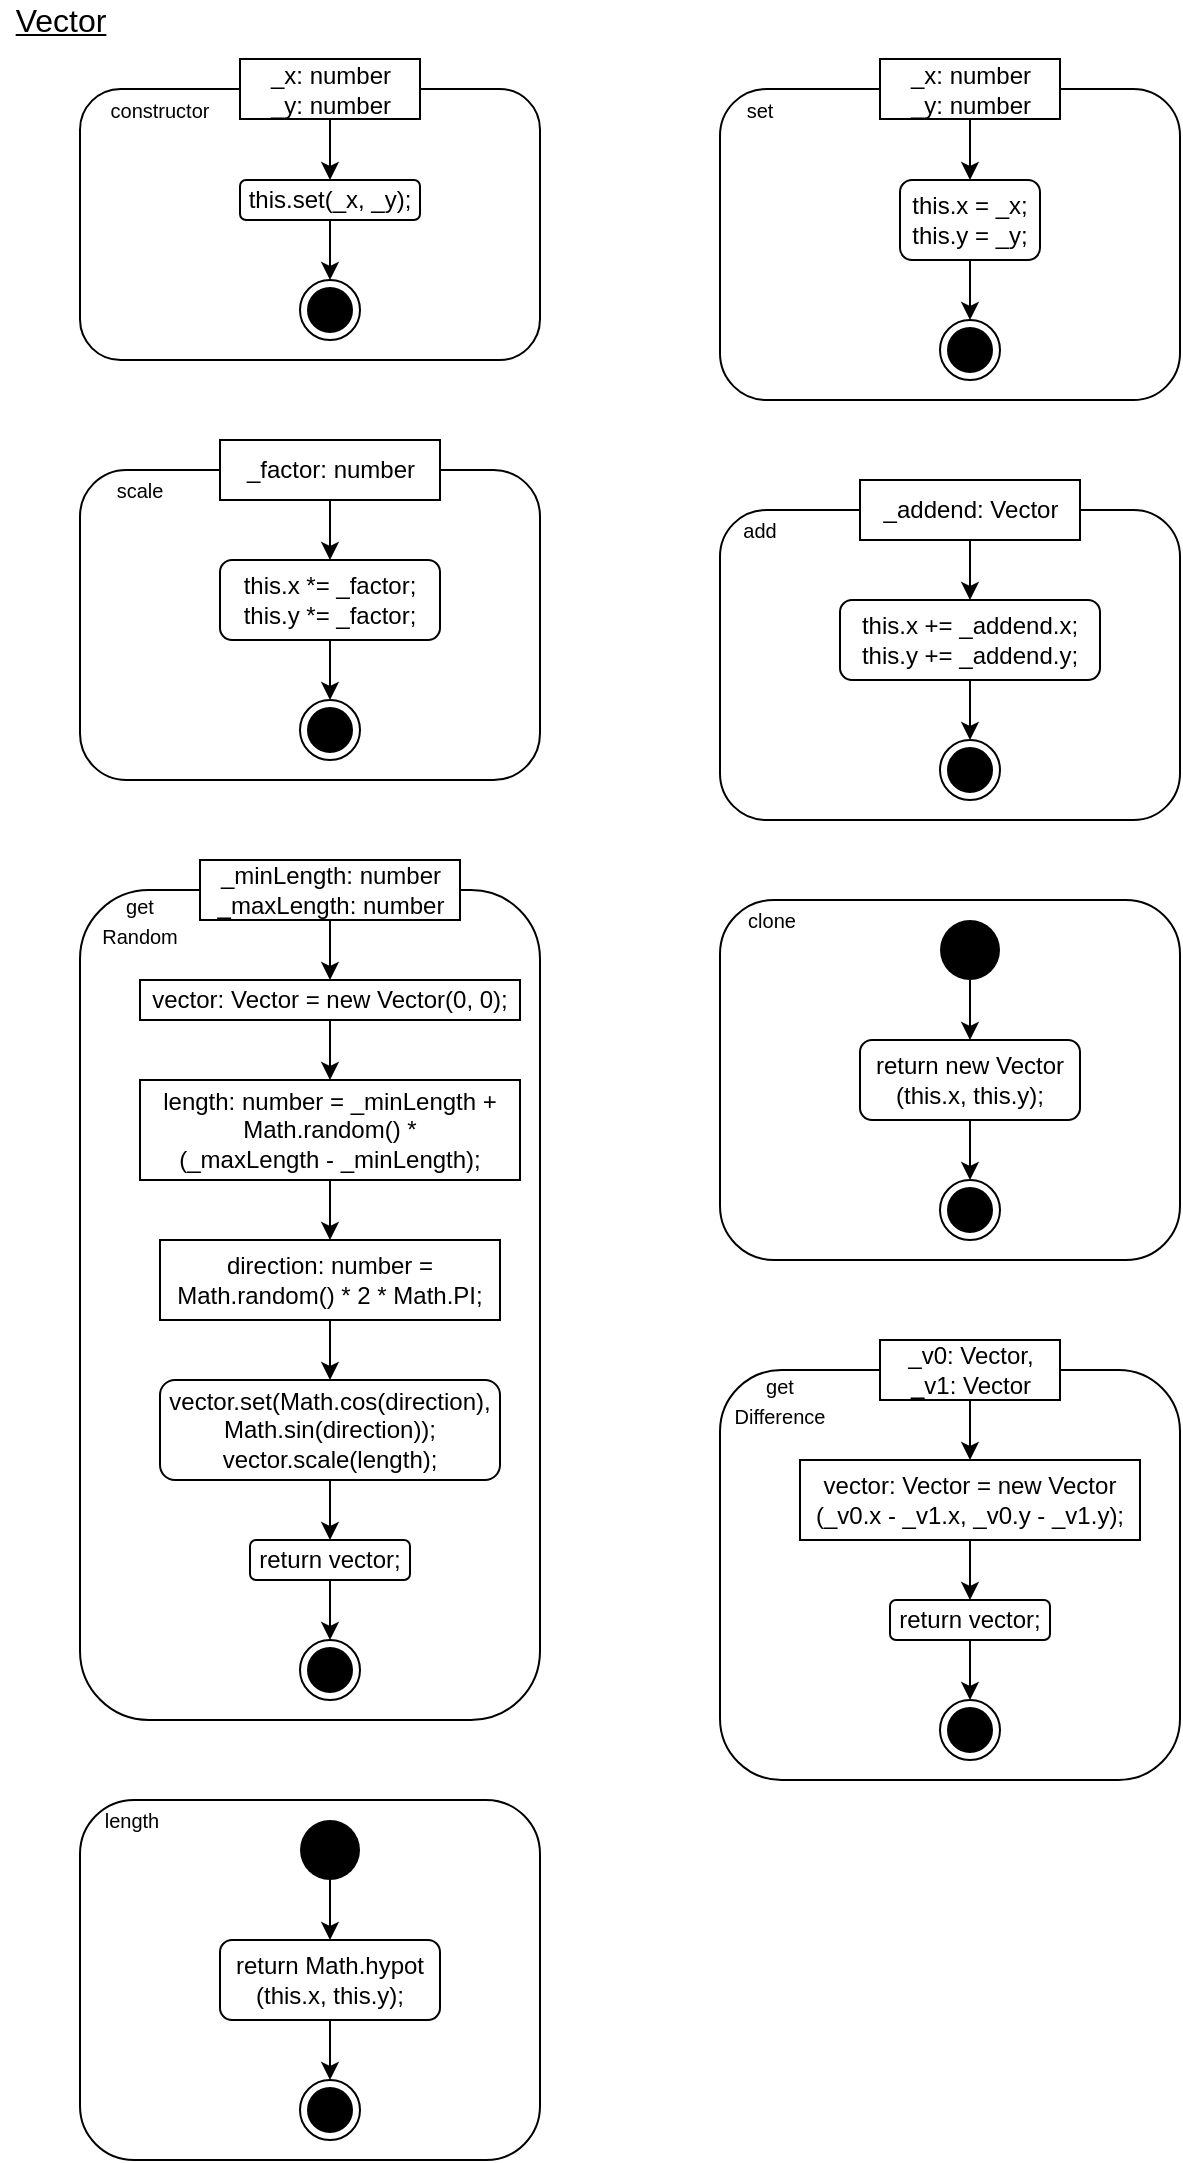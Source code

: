 <mxfile version="14.5.1" type="device" pages="9"><diagram id="XBRYxmU71Gq5xS2lQYwc" name="Vector"><mxGraphModel dx="207" dy="413" grid="1" gridSize="10" guides="1" tooltips="1" connect="1" arrows="1" fold="1" page="1" pageScale="1" pageWidth="827" pageHeight="1169" math="0" shadow="0"><root><mxCell id="cCuxqnJzXJlNXkdYFFPD-0"/><mxCell id="cCuxqnJzXJlNXkdYFFPD-1" parent="cCuxqnJzXJlNXkdYFFPD-0"/><mxCell id="PLgzm9WSFipmmQsOLsmg-0" value="" style="rounded=1;whiteSpace=wrap;html=1;fillColor=none;" parent="cCuxqnJzXJlNXkdYFFPD-1" vertex="1"><mxGeometry x="80" y="84.5" width="230" height="135.5" as="geometry"/></mxCell><mxCell id="PLgzm9WSFipmmQsOLsmg-1" value="_x: number&lt;br&gt;_y: number" style="html=1;" parent="cCuxqnJzXJlNXkdYFFPD-1" vertex="1"><mxGeometry x="160" y="69.5" width="90" height="30" as="geometry"/></mxCell><mxCell id="PLgzm9WSFipmmQsOLsmg-2" value="" style="endArrow=classic;html=1;exitX=0.5;exitY=1;exitDx=0;exitDy=0;entryX=0.5;entryY=0;entryDx=0;entryDy=0;" parent="cCuxqnJzXJlNXkdYFFPD-1" source="PLgzm9WSFipmmQsOLsmg-1" target="PLgzm9WSFipmmQsOLsmg-4" edge="1"><mxGeometry width="50" height="50" relative="1" as="geometry"><mxPoint x="200" y="194.5" as="sourcePoint"/><mxPoint x="205.0" y="124.5" as="targetPoint"/></mxGeometry></mxCell><mxCell id="PLgzm9WSFipmmQsOLsmg-3" value="&lt;font style=&quot;font-size: 10px&quot;&gt;constructor&lt;/font&gt;" style="text;html=1;strokeColor=none;fillColor=none;align=center;verticalAlign=middle;whiteSpace=wrap;rounded=0;" parent="cCuxqnJzXJlNXkdYFFPD-1" vertex="1"><mxGeometry x="100" y="84.5" width="40" height="20" as="geometry"/></mxCell><mxCell id="PLgzm9WSFipmmQsOLsmg-4" value="&lt;span&gt;this.set(_x, _y);&lt;/span&gt;" style="rounded=1;whiteSpace=wrap;html=1;fillColor=none;" parent="cCuxqnJzXJlNXkdYFFPD-1" vertex="1"><mxGeometry x="160" y="130" width="90" height="20" as="geometry"/></mxCell><mxCell id="PLgzm9WSFipmmQsOLsmg-8" value="" style="endArrow=classic;html=1;exitX=0.5;exitY=1;exitDx=0;exitDy=0;entryX=0.5;entryY=0;entryDx=0;entryDy=0;" parent="cCuxqnJzXJlNXkdYFFPD-1" source="PLgzm9WSFipmmQsOLsmg-4" target="51KFFHYHYx9tlMUtPAMV-0" edge="1"><mxGeometry width="50" height="50" relative="1" as="geometry"><mxPoint x="205" y="160" as="sourcePoint"/><mxPoint x="205.0" y="174.5" as="targetPoint"/></mxGeometry></mxCell><mxCell id="PLgzm9WSFipmmQsOLsmg-66" value="&lt;font style=&quot;font-size: 16px&quot;&gt;&lt;u&gt;Vector&lt;/u&gt;&lt;/font&gt;" style="text;html=1;align=center;verticalAlign=middle;resizable=0;points=[];autosize=1;" parent="cCuxqnJzXJlNXkdYFFPD-1" vertex="1"><mxGeometry x="40" y="40" width="60" height="20" as="geometry"/></mxCell><mxCell id="PLgzm9WSFipmmQsOLsmg-70" value="" style="rounded=1;whiteSpace=wrap;html=1;fillColor=none;" parent="cCuxqnJzXJlNXkdYFFPD-1" vertex="1"><mxGeometry x="400" y="84.5" width="230" height="155.5" as="geometry"/></mxCell><mxCell id="PLgzm9WSFipmmQsOLsmg-71" value="_x: number&lt;br&gt;_y: number" style="html=1;" parent="cCuxqnJzXJlNXkdYFFPD-1" vertex="1"><mxGeometry x="480" y="69.5" width="90" height="30" as="geometry"/></mxCell><mxCell id="PLgzm9WSFipmmQsOLsmg-72" value="" style="endArrow=classic;html=1;exitX=0.5;exitY=1;exitDx=0;exitDy=0;entryX=0.5;entryY=0;entryDx=0;entryDy=0;" parent="cCuxqnJzXJlNXkdYFFPD-1" source="PLgzm9WSFipmmQsOLsmg-71" target="PLgzm9WSFipmmQsOLsmg-74" edge="1"><mxGeometry width="50" height="50" relative="1" as="geometry"><mxPoint x="520" y="194.5" as="sourcePoint"/><mxPoint x="525" y="124.5" as="targetPoint"/></mxGeometry></mxCell><mxCell id="PLgzm9WSFipmmQsOLsmg-73" value="&lt;font style=&quot;font-size: 10px&quot;&gt;set&lt;/font&gt;" style="text;html=1;strokeColor=none;fillColor=none;align=center;verticalAlign=middle;whiteSpace=wrap;rounded=0;" parent="cCuxqnJzXJlNXkdYFFPD-1" vertex="1"><mxGeometry x="400" y="84.5" width="40" height="20" as="geometry"/></mxCell><mxCell id="PLgzm9WSFipmmQsOLsmg-74" value="&lt;span&gt;this.x = _x;&lt;/span&gt;&lt;br&gt;&lt;span&gt;this.y = _y;&lt;/span&gt;" style="rounded=1;whiteSpace=wrap;html=1;fillColor=none;" parent="cCuxqnJzXJlNXkdYFFPD-1" vertex="1"><mxGeometry x="490" y="130" width="70" height="40" as="geometry"/></mxCell><mxCell id="PLgzm9WSFipmmQsOLsmg-76" value="" style="endArrow=classic;html=1;entryX=0.5;entryY=0;entryDx=0;entryDy=0;exitX=0.5;exitY=1;exitDx=0;exitDy=0;" parent="cCuxqnJzXJlNXkdYFFPD-1" source="PLgzm9WSFipmmQsOLsmg-74" target="51KFFHYHYx9tlMUtPAMV-1" edge="1"><mxGeometry width="50" height="50" relative="1" as="geometry"><mxPoint x="525" y="164.5" as="sourcePoint"/><mxPoint x="525" y="184.5" as="targetPoint"/></mxGeometry></mxCell><mxCell id="jaLtBp_3ON8z9gTREbJ2-0" value="" style="rounded=1;whiteSpace=wrap;html=1;fillColor=none;" parent="cCuxqnJzXJlNXkdYFFPD-1" vertex="1"><mxGeometry x="80" y="275" width="230" height="155" as="geometry"/></mxCell><mxCell id="jaLtBp_3ON8z9gTREbJ2-1" value="_factor: number" style="html=1;" parent="cCuxqnJzXJlNXkdYFFPD-1" vertex="1"><mxGeometry x="150" y="260" width="110" height="30" as="geometry"/></mxCell><mxCell id="jaLtBp_3ON8z9gTREbJ2-2" value="" style="endArrow=classic;html=1;exitX=0.5;exitY=1;exitDx=0;exitDy=0;entryX=0.5;entryY=0;entryDx=0;entryDy=0;" parent="cCuxqnJzXJlNXkdYFFPD-1" source="jaLtBp_3ON8z9gTREbJ2-1" target="jaLtBp_3ON8z9gTREbJ2-4" edge="1"><mxGeometry width="50" height="50" relative="1" as="geometry"><mxPoint x="200" y="385" as="sourcePoint"/><mxPoint x="205" y="315" as="targetPoint"/></mxGeometry></mxCell><mxCell id="jaLtBp_3ON8z9gTREbJ2-3" value="&lt;font style=&quot;font-size: 10px&quot;&gt;scale&lt;/font&gt;" style="text;html=1;strokeColor=none;fillColor=none;align=center;verticalAlign=middle;whiteSpace=wrap;rounded=0;" parent="cCuxqnJzXJlNXkdYFFPD-1" vertex="1"><mxGeometry x="90" y="275" width="40" height="20" as="geometry"/></mxCell><mxCell id="jaLtBp_3ON8z9gTREbJ2-4" value="&lt;span&gt;this.x *= _factor;&lt;/span&gt;&lt;br&gt;&lt;span&gt;this.y *= _factor;&lt;/span&gt;" style="rounded=1;whiteSpace=wrap;html=1;fillColor=none;" parent="cCuxqnJzXJlNXkdYFFPD-1" vertex="1"><mxGeometry x="150" y="320" width="110" height="40" as="geometry"/></mxCell><mxCell id="jaLtBp_3ON8z9gTREbJ2-6" value="" style="endArrow=classic;html=1;entryX=0.5;entryY=0;entryDx=0;entryDy=0;exitX=0.5;exitY=1;exitDx=0;exitDy=0;" parent="cCuxqnJzXJlNXkdYFFPD-1" source="jaLtBp_3ON8z9gTREbJ2-4" target="51KFFHYHYx9tlMUtPAMV-2" edge="1"><mxGeometry width="50" height="50" relative="1" as="geometry"><mxPoint x="205" y="355" as="sourcePoint"/><mxPoint x="205" y="375" as="targetPoint"/></mxGeometry></mxCell><mxCell id="jaLtBp_3ON8z9gTREbJ2-8" value="" style="rounded=1;whiteSpace=wrap;html=1;fillColor=none;" parent="cCuxqnJzXJlNXkdYFFPD-1" vertex="1"><mxGeometry x="400" y="295" width="230" height="155" as="geometry"/></mxCell><mxCell id="jaLtBp_3ON8z9gTREbJ2-9" value="_addend: Vector" style="html=1;" parent="cCuxqnJzXJlNXkdYFFPD-1" vertex="1"><mxGeometry x="470" y="280" width="110" height="30" as="geometry"/></mxCell><mxCell id="jaLtBp_3ON8z9gTREbJ2-10" value="" style="endArrow=classic;html=1;exitX=0.5;exitY=1;exitDx=0;exitDy=0;entryX=0.5;entryY=0;entryDx=0;entryDy=0;" parent="cCuxqnJzXJlNXkdYFFPD-1" source="jaLtBp_3ON8z9gTREbJ2-9" target="jaLtBp_3ON8z9gTREbJ2-12" edge="1"><mxGeometry width="50" height="50" relative="1" as="geometry"><mxPoint x="520" y="405" as="sourcePoint"/><mxPoint x="525" y="335" as="targetPoint"/></mxGeometry></mxCell><mxCell id="jaLtBp_3ON8z9gTREbJ2-11" value="&lt;font style=&quot;font-size: 10px&quot;&gt;add&lt;/font&gt;" style="text;html=1;strokeColor=none;fillColor=none;align=center;verticalAlign=middle;whiteSpace=wrap;rounded=0;" parent="cCuxqnJzXJlNXkdYFFPD-1" vertex="1"><mxGeometry x="400" y="295" width="40" height="20" as="geometry"/></mxCell><mxCell id="jaLtBp_3ON8z9gTREbJ2-12" value="&lt;span&gt;this.x += _addend.x;&lt;/span&gt;&lt;br&gt;&lt;span&gt;this.y += _addend.y;&lt;/span&gt;" style="rounded=1;whiteSpace=wrap;html=1;fillColor=none;" parent="cCuxqnJzXJlNXkdYFFPD-1" vertex="1"><mxGeometry x="460" y="340" width="130" height="40" as="geometry"/></mxCell><mxCell id="jaLtBp_3ON8z9gTREbJ2-14" value="" style="endArrow=classic;html=1;entryX=0.5;entryY=0;entryDx=0;entryDy=0;exitX=0.5;exitY=1;exitDx=0;exitDy=0;" parent="cCuxqnJzXJlNXkdYFFPD-1" source="jaLtBp_3ON8z9gTREbJ2-12" target="51KFFHYHYx9tlMUtPAMV-3" edge="1"><mxGeometry width="50" height="50" relative="1" as="geometry"><mxPoint x="525" y="375" as="sourcePoint"/><mxPoint x="525" y="395" as="targetPoint"/></mxGeometry></mxCell><mxCell id="jaLtBp_3ON8z9gTREbJ2-17" value="" style="rounded=1;whiteSpace=wrap;html=1;fillColor=none;" parent="cCuxqnJzXJlNXkdYFFPD-1" vertex="1"><mxGeometry x="80" y="485" width="230" height="415" as="geometry"/></mxCell><mxCell id="8mKdBRP5Aq371HPA_wd4-2" style="edgeStyle=orthogonalEdgeStyle;rounded=0;orthogonalLoop=1;jettySize=auto;html=1;exitX=0.5;exitY=1;exitDx=0;exitDy=0;entryX=0.5;entryY=0;entryDx=0;entryDy=0;" edge="1" parent="cCuxqnJzXJlNXkdYFFPD-1" source="jaLtBp_3ON8z9gTREbJ2-18" target="8mKdBRP5Aq371HPA_wd4-0"><mxGeometry relative="1" as="geometry"/></mxCell><mxCell id="jaLtBp_3ON8z9gTREbJ2-18" value="_minLength: number&lt;br&gt;_maxLength: number" style="html=1;" parent="cCuxqnJzXJlNXkdYFFPD-1" vertex="1"><mxGeometry x="140" y="470" width="130" height="30" as="geometry"/></mxCell><mxCell id="jaLtBp_3ON8z9gTREbJ2-20" value="&lt;font style=&quot;font-size: 10px&quot;&gt;get&lt;br&gt;Random&lt;/font&gt;" style="text;html=1;strokeColor=none;fillColor=none;align=center;verticalAlign=middle;whiteSpace=wrap;rounded=0;" parent="cCuxqnJzXJlNXkdYFFPD-1" vertex="1"><mxGeometry x="90" y="490" width="40" height="20" as="geometry"/></mxCell><mxCell id="jaLtBp_3ON8z9gTREbJ2-21" value="" style="rounded=1;whiteSpace=wrap;html=1;fillColor=none;" parent="cCuxqnJzXJlNXkdYFFPD-1" vertex="1"><mxGeometry x="120" y="730" width="170" height="50" as="geometry"/></mxCell><mxCell id="jaLtBp_3ON8z9gTREbJ2-22" value="&lt;div&gt;vector.set(Math.cos(direction), Math.sin(direction));&lt;/div&gt;&lt;div&gt;&lt;span&gt;vector.scale(length);&lt;/span&gt;&lt;/div&gt;" style="text;html=1;strokeColor=none;fillColor=none;align=center;verticalAlign=middle;whiteSpace=wrap;rounded=0;" parent="cCuxqnJzXJlNXkdYFFPD-1" vertex="1"><mxGeometry x="125" y="737.5" width="160" height="35" as="geometry"/></mxCell><mxCell id="jaLtBp_3ON8z9gTREbJ2-23" value="" style="endArrow=classic;html=1;entryX=0.5;entryY=0;entryDx=0;entryDy=0;exitX=0.5;exitY=1;exitDx=0;exitDy=0;" parent="cCuxqnJzXJlNXkdYFFPD-1" source="jaLtBp_3ON8z9gTREbJ2-21" target="OXaLJ9OPyScP9if4g_Cz-1" edge="1"><mxGeometry width="50" height="50" relative="1" as="geometry"><mxPoint x="205" y="615" as="sourcePoint"/><mxPoint x="205" y="810" as="targetPoint"/></mxGeometry></mxCell><mxCell id="jaLtBp_3ON8z9gTREbJ2-26" value="length: number = _minLength + Math.random() * &lt;br&gt;(_maxLength - _minLength);" style="rounded=0;whiteSpace=wrap;html=1;" parent="cCuxqnJzXJlNXkdYFFPD-1" vertex="1"><mxGeometry x="110" y="580" width="190" height="50" as="geometry"/></mxCell><mxCell id="jaLtBp_3ON8z9gTREbJ2-27" value="direction: number = Math.random() * 2 * Math.PI;" style="rounded=0;whiteSpace=wrap;html=1;" parent="cCuxqnJzXJlNXkdYFFPD-1" vertex="1"><mxGeometry x="120" y="660" width="170" height="40" as="geometry"/></mxCell><mxCell id="jaLtBp_3ON8z9gTREbJ2-28" value="" style="endArrow=classic;html=1;exitX=0.5;exitY=1;exitDx=0;exitDy=0;entryX=0.5;entryY=0;entryDx=0;entryDy=0;" parent="cCuxqnJzXJlNXkdYFFPD-1" source="jaLtBp_3ON8z9gTREbJ2-26" target="jaLtBp_3ON8z9gTREbJ2-27" edge="1"><mxGeometry width="50" height="50" relative="1" as="geometry"><mxPoint x="215" y="560" as="sourcePoint"/><mxPoint x="215" y="590" as="targetPoint"/></mxGeometry></mxCell><mxCell id="jaLtBp_3ON8z9gTREbJ2-29" value="" style="endArrow=classic;html=1;exitX=0.5;exitY=1;exitDx=0;exitDy=0;entryX=0.5;entryY=0;entryDx=0;entryDy=0;" parent="cCuxqnJzXJlNXkdYFFPD-1" source="jaLtBp_3ON8z9gTREbJ2-27" target="jaLtBp_3ON8z9gTREbJ2-21" edge="1"><mxGeometry width="50" height="50" relative="1" as="geometry"><mxPoint x="215" y="640" as="sourcePoint"/><mxPoint x="215" y="667.5" as="targetPoint"/></mxGeometry></mxCell><mxCell id="51KFFHYHYx9tlMUtPAMV-0" value="" style="ellipse;html=1;shape=endState;fillColor=#000000;strokeColor=#000000;" parent="cCuxqnJzXJlNXkdYFFPD-1" vertex="1"><mxGeometry x="190" y="180" width="30" height="30" as="geometry"/></mxCell><mxCell id="51KFFHYHYx9tlMUtPAMV-1" value="" style="ellipse;html=1;shape=endState;fillColor=#000000;strokeColor=#000000;" parent="cCuxqnJzXJlNXkdYFFPD-1" vertex="1"><mxGeometry x="510" y="200" width="30" height="30" as="geometry"/></mxCell><mxCell id="51KFFHYHYx9tlMUtPAMV-2" value="" style="ellipse;html=1;shape=endState;fillColor=#000000;strokeColor=#000000;" parent="cCuxqnJzXJlNXkdYFFPD-1" vertex="1"><mxGeometry x="190" y="390" width="30" height="30" as="geometry"/></mxCell><mxCell id="51KFFHYHYx9tlMUtPAMV-3" value="" style="ellipse;html=1;shape=endState;fillColor=#000000;strokeColor=#000000;" parent="cCuxqnJzXJlNXkdYFFPD-1" vertex="1"><mxGeometry x="510" y="410" width="30" height="30" as="geometry"/></mxCell><mxCell id="51KFFHYHYx9tlMUtPAMV-4" value="" style="ellipse;html=1;shape=endState;fillColor=#000000;strokeColor=#000000;" parent="cCuxqnJzXJlNXkdYFFPD-1" vertex="1"><mxGeometry x="190" y="860" width="30" height="30" as="geometry"/></mxCell><mxCell id="nMBMNDnJjCq9MAf2wJe--1" value="" style="rounded=1;whiteSpace=wrap;html=1;fillColor=none;" parent="cCuxqnJzXJlNXkdYFFPD-1" vertex="1"><mxGeometry x="400" y="490" width="230" height="180" as="geometry"/></mxCell><mxCell id="nMBMNDnJjCq9MAf2wJe--3" value="" style="endArrow=classic;html=1;exitX=0.5;exitY=1;exitDx=0;exitDy=0;entryX=0.5;entryY=0;entryDx=0;entryDy=0;" parent="cCuxqnJzXJlNXkdYFFPD-1" source="nMBMNDnJjCq9MAf2wJe--9" target="nMBMNDnJjCq9MAf2wJe--5" edge="1"><mxGeometry width="50" height="50" relative="1" as="geometry"><mxPoint x="525" y="540" as="sourcePoint"/><mxPoint x="525" y="565" as="targetPoint"/></mxGeometry></mxCell><mxCell id="nMBMNDnJjCq9MAf2wJe--4" value="&lt;font style=&quot;font-size: 10px&quot;&gt;clone&lt;/font&gt;" style="text;html=1;strokeColor=none;fillColor=none;align=center;verticalAlign=middle;whiteSpace=wrap;rounded=0;" parent="cCuxqnJzXJlNXkdYFFPD-1" vertex="1"><mxGeometry x="406" y="490" width="40" height="20" as="geometry"/></mxCell><mxCell id="nMBMNDnJjCq9MAf2wJe--5" value="&lt;span&gt;return new Vector&lt;/span&gt;&lt;br&gt;&lt;span&gt;(this.x, this.y);&lt;/span&gt;" style="rounded=1;whiteSpace=wrap;html=1;fillColor=none;" parent="cCuxqnJzXJlNXkdYFFPD-1" vertex="1"><mxGeometry x="470" y="560" width="110" height="40" as="geometry"/></mxCell><mxCell id="nMBMNDnJjCq9MAf2wJe--7" value="" style="endArrow=classic;html=1;entryX=0.5;entryY=0;entryDx=0;entryDy=0;exitX=0.5;exitY=1;exitDx=0;exitDy=0;" parent="cCuxqnJzXJlNXkdYFFPD-1" source="nMBMNDnJjCq9MAf2wJe--5" target="nMBMNDnJjCq9MAf2wJe--8" edge="1"><mxGeometry width="50" height="50" relative="1" as="geometry"><mxPoint x="525" y="605" as="sourcePoint"/><mxPoint x="525" y="625" as="targetPoint"/></mxGeometry></mxCell><mxCell id="nMBMNDnJjCq9MAf2wJe--8" value="" style="ellipse;html=1;shape=endState;fillColor=#000000;strokeColor=#000000;" parent="cCuxqnJzXJlNXkdYFFPD-1" vertex="1"><mxGeometry x="510" y="630" width="30" height="30" as="geometry"/></mxCell><mxCell id="nMBMNDnJjCq9MAf2wJe--9" value="" style="ellipse;fillColor=#000000;strokeColor=none;" parent="cCuxqnJzXJlNXkdYFFPD-1" vertex="1"><mxGeometry x="510" y="500" width="30" height="30" as="geometry"/></mxCell><mxCell id="0GUwfJINyqrVlU_j8400-2" value="" style="rounded=1;whiteSpace=wrap;html=1;fillColor=none;" parent="cCuxqnJzXJlNXkdYFFPD-1" vertex="1"><mxGeometry x="400" y="725" width="230" height="205" as="geometry"/></mxCell><mxCell id="0GUwfJINyqrVlU_j8400-3" value="_v0: Vector, &lt;br&gt;_v1: Vector" style="html=1;" parent="cCuxqnJzXJlNXkdYFFPD-1" vertex="1"><mxGeometry x="480" y="710" width="90" height="30" as="geometry"/></mxCell><mxCell id="0GUwfJINyqrVlU_j8400-4" value="" style="endArrow=classic;html=1;exitX=0.5;exitY=1;exitDx=0;exitDy=0;entryX=0.5;entryY=0;entryDx=0;entryDy=0;" parent="cCuxqnJzXJlNXkdYFFPD-1" source="0GUwfJINyqrVlU_j8400-3" target="0GUwfJINyqrVlU_j8400-9" edge="1"><mxGeometry width="50" height="50" relative="1" as="geometry"><mxPoint x="520" y="835" as="sourcePoint"/><mxPoint x="525" y="765" as="targetPoint"/></mxGeometry></mxCell><mxCell id="0GUwfJINyqrVlU_j8400-5" value="&lt;font style=&quot;font-size: 10px&quot;&gt;get&lt;br&gt;Difference&lt;br&gt;&lt;/font&gt;" style="text;html=1;strokeColor=none;fillColor=none;align=center;verticalAlign=middle;whiteSpace=wrap;rounded=0;" parent="cCuxqnJzXJlNXkdYFFPD-1" vertex="1"><mxGeometry x="410" y="730" width="40" height="20" as="geometry"/></mxCell><mxCell id="0GUwfJINyqrVlU_j8400-6" value="return vector;" style="rounded=1;whiteSpace=wrap;html=1;fillColor=none;" parent="cCuxqnJzXJlNXkdYFFPD-1" vertex="1"><mxGeometry x="485" y="840" width="80" height="20" as="geometry"/></mxCell><mxCell id="0GUwfJINyqrVlU_j8400-9" value="vector: Vector = new Vector&lt;br&gt;(_v0.x - _v1.x, _v0.y - _v1.y);" style="rounded=0;whiteSpace=wrap;html=1;" parent="cCuxqnJzXJlNXkdYFFPD-1" vertex="1"><mxGeometry x="440" y="770" width="170" height="40" as="geometry"/></mxCell><mxCell id="0GUwfJINyqrVlU_j8400-11" value="" style="endArrow=classic;html=1;exitX=0.5;exitY=1;exitDx=0;exitDy=0;entryX=0.5;entryY=0;entryDx=0;entryDy=0;" parent="cCuxqnJzXJlNXkdYFFPD-1" source="0GUwfJINyqrVlU_j8400-9" target="0GUwfJINyqrVlU_j8400-6" edge="1"><mxGeometry width="50" height="50" relative="1" as="geometry"><mxPoint x="535" y="750" as="sourcePoint"/><mxPoint x="525" y="840" as="targetPoint"/></mxGeometry></mxCell><mxCell id="0GUwfJINyqrVlU_j8400-14" value="" style="rounded=1;whiteSpace=wrap;html=1;fillColor=none;" parent="cCuxqnJzXJlNXkdYFFPD-1" vertex="1"><mxGeometry x="80" y="940" width="230" height="180" as="geometry"/></mxCell><mxCell id="0GUwfJINyqrVlU_j8400-15" value="" style="endArrow=classic;html=1;exitX=0.5;exitY=1;exitDx=0;exitDy=0;entryX=0.5;entryY=0;entryDx=0;entryDy=0;" parent="cCuxqnJzXJlNXkdYFFPD-1" source="0GUwfJINyqrVlU_j8400-21" target="0GUwfJINyqrVlU_j8400-17" edge="1"><mxGeometry width="50" height="50" relative="1" as="geometry"><mxPoint x="205" y="985.5" as="sourcePoint"/><mxPoint x="205" y="1010.5" as="targetPoint"/></mxGeometry></mxCell><mxCell id="0GUwfJINyqrVlU_j8400-16" value="&lt;font style=&quot;font-size: 10px&quot;&gt;length&lt;/font&gt;" style="text;html=1;strokeColor=none;fillColor=none;align=center;verticalAlign=middle;whiteSpace=wrap;rounded=0;" parent="cCuxqnJzXJlNXkdYFFPD-1" vertex="1"><mxGeometry x="86" y="940" width="40" height="20" as="geometry"/></mxCell><mxCell id="0GUwfJINyqrVlU_j8400-17" value="return Math.hypot&lt;br&gt;(this.x, this.y);" style="rounded=1;whiteSpace=wrap;html=1;fillColor=none;" parent="cCuxqnJzXJlNXkdYFFPD-1" vertex="1"><mxGeometry x="150" y="1010" width="110" height="40" as="geometry"/></mxCell><mxCell id="0GUwfJINyqrVlU_j8400-19" value="" style="endArrow=classic;html=1;entryX=0.5;entryY=0;entryDx=0;entryDy=0;exitX=0.5;exitY=1;exitDx=0;exitDy=0;" parent="cCuxqnJzXJlNXkdYFFPD-1" source="0GUwfJINyqrVlU_j8400-17" target="0GUwfJINyqrVlU_j8400-20" edge="1"><mxGeometry width="50" height="50" relative="1" as="geometry"><mxPoint x="205" y="1050" as="sourcePoint"/><mxPoint x="205" y="1070.5" as="targetPoint"/></mxGeometry></mxCell><mxCell id="0GUwfJINyqrVlU_j8400-20" value="" style="ellipse;html=1;shape=endState;fillColor=#000000;strokeColor=#000000;" parent="cCuxqnJzXJlNXkdYFFPD-1" vertex="1"><mxGeometry x="190" y="1080" width="30" height="30" as="geometry"/></mxCell><mxCell id="0GUwfJINyqrVlU_j8400-21" value="" style="ellipse;fillColor=#000000;strokeColor=none;" parent="cCuxqnJzXJlNXkdYFFPD-1" vertex="1"><mxGeometry x="190" y="950" width="30" height="30" as="geometry"/></mxCell><mxCell id="0GUwfJINyqrVlU_j8400-13" value="" style="ellipse;html=1;shape=endState;fillColor=#000000;strokeColor=#000000;" parent="cCuxqnJzXJlNXkdYFFPD-1" vertex="1"><mxGeometry x="510" y="890" width="30" height="30" as="geometry"/></mxCell><mxCell id="OXaLJ9OPyScP9if4g_Cz-0" value="" style="endArrow=classic;html=1;entryX=0.5;entryY=0;entryDx=0;entryDy=0;exitX=0.5;exitY=1;exitDx=0;exitDy=0;" parent="cCuxqnJzXJlNXkdYFFPD-1" source="0GUwfJINyqrVlU_j8400-6" target="0GUwfJINyqrVlU_j8400-13" edge="1"><mxGeometry width="50" height="50" relative="1" as="geometry"><mxPoint x="525" y="860" as="sourcePoint"/><mxPoint x="525" y="1000" as="targetPoint"/></mxGeometry></mxCell><mxCell id="OXaLJ9OPyScP9if4g_Cz-2" style="edgeStyle=orthogonalEdgeStyle;rounded=0;orthogonalLoop=1;jettySize=auto;html=1;exitX=0.5;exitY=1;exitDx=0;exitDy=0;entryX=0.5;entryY=0;entryDx=0;entryDy=0;" parent="cCuxqnJzXJlNXkdYFFPD-1" source="OXaLJ9OPyScP9if4g_Cz-1" target="51KFFHYHYx9tlMUtPAMV-4" edge="1"><mxGeometry relative="1" as="geometry"/></mxCell><mxCell id="OXaLJ9OPyScP9if4g_Cz-1" value="return vector;" style="rounded=1;whiteSpace=wrap;html=1;fillColor=none;" parent="cCuxqnJzXJlNXkdYFFPD-1" vertex="1"><mxGeometry x="165" y="810" width="80" height="20" as="geometry"/></mxCell><mxCell id="8mKdBRP5Aq371HPA_wd4-1" style="edgeStyle=orthogonalEdgeStyle;rounded=0;orthogonalLoop=1;jettySize=auto;html=1;exitX=0.5;exitY=1;exitDx=0;exitDy=0;entryX=0.5;entryY=0;entryDx=0;entryDy=0;" edge="1" parent="cCuxqnJzXJlNXkdYFFPD-1" source="8mKdBRP5Aq371HPA_wd4-0" target="jaLtBp_3ON8z9gTREbJ2-26"><mxGeometry relative="1" as="geometry"/></mxCell><mxCell id="8mKdBRP5Aq371HPA_wd4-0" value="vector: Vector = new Vector(0, 0);" style="rounded=0;whiteSpace=wrap;html=1;" vertex="1" parent="cCuxqnJzXJlNXkdYFFPD-1"><mxGeometry x="110" y="530" width="190" height="20" as="geometry"/></mxCell></root></mxGraphModel></diagram><diagram id="lr_zoBljEKViXZt2p1ou" name="Field"><mxGraphModel dx="353" dy="705" grid="1" gridSize="10" guides="1" tooltips="1" connect="1" arrows="1" fold="1" page="1" pageScale="1" pageWidth="827" pageHeight="1169" math="0" shadow="0"><root><mxCell id="r7zDXPi9Sz0KEqEb7_J1-0"/><mxCell id="r7zDXPi9Sz0KEqEb7_J1-1" parent="r7zDXPi9Sz0KEqEb7_J1-0"/><mxCell id="r7zDXPi9Sz0KEqEb7_J1-2" value="&lt;font style=&quot;font-size: 16px&quot;&gt;&lt;u&gt;Field&lt;/u&gt;&lt;/font&gt;" style="text;html=1;align=center;verticalAlign=middle;resizable=0;points=[];autosize=1;fontSize=12;" vertex="1" parent="r7zDXPi9Sz0KEqEb7_J1-1"><mxGeometry x="40" y="40" width="50" height="20" as="geometry"/></mxCell><mxCell id="r7zDXPi9Sz0KEqEb7_J1-13" value="" style="rounded=1;whiteSpace=wrap;html=1;fillColor=none;" vertex="1" parent="r7zDXPi9Sz0KEqEb7_J1-1"><mxGeometry x="80" y="90" width="230" height="110" as="geometry"/></mxCell><mxCell id="r7zDXPi9Sz0KEqEb7_J1-144" style="edgeStyle=orthogonalEdgeStyle;rounded=0;orthogonalLoop=1;jettySize=auto;html=1;exitX=0.5;exitY=1;exitDx=0;exitDy=0;entryX=0.5;entryY=0;entryDx=0;entryDy=0;fontSize=12;" edge="1" parent="r7zDXPi9Sz0KEqEb7_J1-1" source="r7zDXPi9Sz0KEqEb7_J1-14" target="r7zDXPi9Sz0KEqEb7_J1-17"><mxGeometry relative="1" as="geometry"/></mxCell><mxCell id="r7zDXPi9Sz0KEqEb7_J1-14" value="_position: Vector" style="html=1;" vertex="1" parent="r7zDXPi9Sz0KEqEb7_J1-1"><mxGeometry x="150" y="80" width="110" height="20" as="geometry"/></mxCell><mxCell id="r7zDXPi9Sz0KEqEb7_J1-16" value="&lt;font style=&quot;font-size: 10px&quot;&gt;constructor&lt;/font&gt;" style="text;html=1;strokeColor=none;fillColor=none;align=center;verticalAlign=middle;whiteSpace=wrap;rounded=0;" vertex="1" parent="r7zDXPi9Sz0KEqEb7_J1-1"><mxGeometry x="100" y="90" width="40" height="20" as="geometry"/></mxCell><mxCell id="r7zDXPi9Sz0KEqEb7_J1-145" style="edgeStyle=orthogonalEdgeStyle;rounded=0;orthogonalLoop=1;jettySize=auto;html=1;exitX=0.5;exitY=1;exitDx=0;exitDy=0;entryX=0.5;entryY=0;entryDx=0;entryDy=0;fontSize=12;" edge="1" parent="r7zDXPi9Sz0KEqEb7_J1-1" source="r7zDXPi9Sz0KEqEb7_J1-17" target="r7zDXPi9Sz0KEqEb7_J1-20"><mxGeometry relative="1" as="geometry"/></mxCell><mxCell id="r7zDXPi9Sz0KEqEb7_J1-17" value="this.position = _position.clone();" style="rounded=1;whiteSpace=wrap;html=1;fillColor=none;" vertex="1" parent="r7zDXPi9Sz0KEqEb7_J1-1"><mxGeometry x="115" y="120" width="180" height="20" as="geometry"/></mxCell><mxCell id="r7zDXPi9Sz0KEqEb7_J1-20" value="" style="ellipse;html=1;shape=endState;fillColor=#000000;strokeColor=#000000;" vertex="1" parent="r7zDXPi9Sz0KEqEb7_J1-1"><mxGeometry x="190" y="160" width="30" height="30" as="geometry"/></mxCell><mxCell id="r7zDXPi9Sz0KEqEb7_J1-23" value="" style="rounded=1;whiteSpace=wrap;html=1;fillColor=none;glass=0;sketch=0;shadow=0;" vertex="1" parent="r7zDXPi9Sz0KEqEb7_J1-1"><mxGeometry x="80" y="270" width="560" height="860" as="geometry"/></mxCell><mxCell id="r7zDXPi9Sz0KEqEb7_J1-24" value="&lt;font style=&quot;font-size: 10px&quot;&gt;draw&lt;/font&gt;" style="text;html=1;strokeColor=none;fillColor=none;align=center;verticalAlign=middle;whiteSpace=wrap;rounded=0;" vertex="1" parent="r7zDXPi9Sz0KEqEb7_J1-1"><mxGeometry x="95" y="290" width="40" height="20" as="geometry"/></mxCell><mxCell id="r7zDXPi9Sz0KEqEb7_J1-25" style="edgeStyle=orthogonalEdgeStyle;rounded=0;orthogonalLoop=1;jettySize=auto;html=1;exitX=0.5;exitY=1;exitDx=0;exitDy=0;entryX=0.5;entryY=0;entryDx=0;entryDy=0;fontSize=12;" edge="1" parent="r7zDXPi9Sz0KEqEb7_J1-1" source="r7zDXPi9Sz0KEqEb7_J1-26" target="r7zDXPi9Sz0KEqEb7_J1-28"><mxGeometry relative="1" as="geometry"/></mxCell><mxCell id="r7zDXPi9Sz0KEqEb7_J1-26" value="&lt;span&gt;crc2.save();&lt;/span&gt;" style="rounded=1;whiteSpace=wrap;html=1;fillColor=none;" vertex="1" parent="r7zDXPi9Sz0KEqEb7_J1-1"><mxGeometry x="135" y="330" width="90" height="20" as="geometry"/></mxCell><mxCell id="r7zDXPi9Sz0KEqEb7_J1-27" style="edgeStyle=orthogonalEdgeStyle;rounded=0;orthogonalLoop=1;jettySize=auto;html=1;exitX=0.5;exitY=1;exitDx=0;exitDy=0;entryX=0.5;entryY=0;entryDx=0;entryDy=0;fontSize=12;" edge="1" parent="r7zDXPi9Sz0KEqEb7_J1-1" source="r7zDXPi9Sz0KEqEb7_J1-28" target="r7zDXPi9Sz0KEqEb7_J1-65"><mxGeometry relative="1" as="geometry"/></mxCell><mxCell id="r7zDXPi9Sz0KEqEb7_J1-28" value="&lt;span&gt;crc2.translate(this.position.x, this.position.y);&lt;/span&gt;" style="rounded=1;whiteSpace=wrap;html=1;fillColor=none;" vertex="1" parent="r7zDXPi9Sz0KEqEb7_J1-1"><mxGeometry x="100" y="370" width="160" height="40" as="geometry"/></mxCell><mxCell id="r7zDXPi9Sz0KEqEb7_J1-29" style="edgeStyle=orthogonalEdgeStyle;rounded=0;orthogonalLoop=1;jettySize=auto;html=1;exitX=0.5;exitY=1;exitDx=0;exitDy=0;entryX=0.5;entryY=0;entryDx=0;entryDy=0;fontSize=12;" edge="1" parent="r7zDXPi9Sz0KEqEb7_J1-1" source="r7zDXPi9Sz0KEqEb7_J1-30" target="r7zDXPi9Sz0KEqEb7_J1-37"><mxGeometry relative="1" as="geometry"/></mxCell><mxCell id="r7zDXPi9Sz0KEqEb7_J1-30" value="crc2.strokeStyle = &quot;#ffffff&quot;;" style="rounded=1;whiteSpace=wrap;html=1;fillColor=none;" vertex="1" parent="r7zDXPi9Sz0KEqEb7_J1-1"><mxGeometry x="110" y="470" width="140" height="20" as="geometry"/></mxCell><mxCell id="r7zDXPi9Sz0KEqEb7_J1-77" style="edgeStyle=orthogonalEdgeStyle;rounded=0;orthogonalLoop=1;jettySize=auto;html=1;exitX=0.5;exitY=1;exitDx=0;exitDy=0;entryX=0.5;entryY=0;entryDx=0;entryDy=0;fontSize=12;" edge="1" parent="r7zDXPi9Sz0KEqEb7_J1-1" source="r7zDXPi9Sz0KEqEb7_J1-32" target="r7zDXPi9Sz0KEqEb7_J1-69"><mxGeometry relative="1" as="geometry"/></mxCell><mxCell id="r7zDXPi9Sz0KEqEb7_J1-32" value="crc2.moveTo(77, 238);" style="rounded=1;whiteSpace=wrap;html=1;fillColor=none;" vertex="1" parent="r7zDXPi9Sz0KEqEb7_J1-1"><mxGeometry x="305" y="350" width="140" height="20" as="geometry"/></mxCell><mxCell id="r7zDXPi9Sz0KEqEb7_J1-33" value="" style="ellipse;html=1;shape=endState;fillColor=#000000;strokeColor=#000000;" vertex="1" parent="r7zDXPi9Sz0KEqEb7_J1-1"><mxGeometry x="535" y="1080" width="30" height="30" as="geometry"/></mxCell><mxCell id="r7zDXPi9Sz0KEqEb7_J1-34" style="edgeStyle=orthogonalEdgeStyle;rounded=0;orthogonalLoop=1;jettySize=auto;html=1;exitX=0.5;exitY=1;exitDx=0;exitDy=0;entryX=0.5;entryY=0;entryDx=0;entryDy=0;" edge="1" parent="r7zDXPi9Sz0KEqEb7_J1-1" source="r7zDXPi9Sz0KEqEb7_J1-35" target="r7zDXPi9Sz0KEqEb7_J1-26"><mxGeometry relative="1" as="geometry"/></mxCell><mxCell id="r7zDXPi9Sz0KEqEb7_J1-35" value="" style="ellipse;fillColor=#000000;strokeColor=none;" vertex="1" parent="r7zDXPi9Sz0KEqEb7_J1-1"><mxGeometry x="165" y="280" width="30" height="30" as="geometry"/></mxCell><mxCell id="r7zDXPi9Sz0KEqEb7_J1-36" style="edgeStyle=orthogonalEdgeStyle;rounded=0;orthogonalLoop=1;jettySize=auto;html=1;exitX=0.5;exitY=1;exitDx=0;exitDy=0;entryX=0.5;entryY=0;entryDx=0;entryDy=0;fontSize=12;" edge="1" parent="r7zDXPi9Sz0KEqEb7_J1-1" source="r7zDXPi9Sz0KEqEb7_J1-37" target="r7zDXPi9Sz0KEqEb7_J1-39"><mxGeometry relative="1" as="geometry"/></mxCell><mxCell id="r7zDXPi9Sz0KEqEb7_J1-37" value="crc2.lineWidth = 2;" style="rounded=1;whiteSpace=wrap;html=1;fillColor=none;" vertex="1" parent="r7zDXPi9Sz0KEqEb7_J1-1"><mxGeometry x="115" y="510" width="130" height="20" as="geometry"/></mxCell><mxCell id="r7zDXPi9Sz0KEqEb7_J1-38" style="edgeStyle=orthogonalEdgeStyle;rounded=0;orthogonalLoop=1;jettySize=auto;html=1;exitX=0.5;exitY=1;exitDx=0;exitDy=0;entryX=0.5;entryY=0;entryDx=0;entryDy=0;fontSize=12;" edge="1" parent="r7zDXPi9Sz0KEqEb7_J1-1" source="r7zDXPi9Sz0KEqEb7_J1-39" target="r7zDXPi9Sz0KEqEb7_J1-41"><mxGeometry relative="1" as="geometry"/></mxCell><mxCell id="r7zDXPi9Sz0KEqEb7_J1-39" value="crc2.strokeRect(0, 0, 735, 476);" style="rounded=1;whiteSpace=wrap;html=1;fillColor=none;" vertex="1" parent="r7zDXPi9Sz0KEqEb7_J1-1"><mxGeometry x="90" y="550" width="180" height="20" as="geometry"/></mxCell><mxCell id="r7zDXPi9Sz0KEqEb7_J1-40" style="edgeStyle=orthogonalEdgeStyle;rounded=0;orthogonalLoop=1;jettySize=auto;html=1;exitX=0.5;exitY=1;exitDx=0;exitDy=0;entryX=0.5;entryY=0;entryDx=0;entryDy=0;fontSize=12;" edge="1" parent="r7zDXPi9Sz0KEqEb7_J1-1" source="r7zDXPi9Sz0KEqEb7_J1-41" target="r7zDXPi9Sz0KEqEb7_J1-43"><mxGeometry relative="1" as="geometry"/></mxCell><mxCell id="r7zDXPi9Sz0KEqEb7_J1-41" value="crc2.arc(0, 0, 7, 0, 0.5 * Math.PI);" style="rounded=1;whiteSpace=wrap;html=1;fillColor=none;" vertex="1" parent="r7zDXPi9Sz0KEqEb7_J1-1"><mxGeometry x="90" y="590" width="180" height="20" as="geometry"/></mxCell><mxCell id="r7zDXPi9Sz0KEqEb7_J1-42" style="edgeStyle=orthogonalEdgeStyle;rounded=0;orthogonalLoop=1;jettySize=auto;html=1;exitX=0.5;exitY=1;exitDx=0;exitDy=0;entryX=0.5;entryY=0;entryDx=0;entryDy=0;fontSize=12;" edge="1" parent="r7zDXPi9Sz0KEqEb7_J1-1" source="r7zDXPi9Sz0KEqEb7_J1-43" target="r7zDXPi9Sz0KEqEb7_J1-45"><mxGeometry relative="1" as="geometry"/></mxCell><mxCell id="r7zDXPi9Sz0KEqEb7_J1-43" value="crc2.moveTo(735, 0);" style="rounded=1;whiteSpace=wrap;html=1;fillColor=none;" vertex="1" parent="r7zDXPi9Sz0KEqEb7_J1-1"><mxGeometry x="115" y="630" width="130" height="20" as="geometry"/></mxCell><mxCell id="r7zDXPi9Sz0KEqEb7_J1-44" style="edgeStyle=orthogonalEdgeStyle;rounded=0;orthogonalLoop=1;jettySize=auto;html=1;exitX=0.5;exitY=1;exitDx=0;exitDy=0;entryX=0.5;entryY=0;entryDx=0;entryDy=0;fontSize=12;" edge="1" parent="r7zDXPi9Sz0KEqEb7_J1-1" source="r7zDXPi9Sz0KEqEb7_J1-45" target="r7zDXPi9Sz0KEqEb7_J1-47"><mxGeometry relative="1" as="geometry"/></mxCell><mxCell id="r7zDXPi9Sz0KEqEb7_J1-45" value="crc2.arc(735, 0, 7, 0.5 * Math.PI, 1 * Math.PI);" style="rounded=1;whiteSpace=wrap;html=1;fillColor=none;" vertex="1" parent="r7zDXPi9Sz0KEqEb7_J1-1"><mxGeometry x="115" y="670" width="130" height="30" as="geometry"/></mxCell><mxCell id="r7zDXPi9Sz0KEqEb7_J1-46" style="edgeStyle=orthogonalEdgeStyle;rounded=0;orthogonalLoop=1;jettySize=auto;html=1;exitX=0.5;exitY=1;exitDx=0;exitDy=0;entryX=0.5;entryY=0;entryDx=0;entryDy=0;fontSize=12;" edge="1" parent="r7zDXPi9Sz0KEqEb7_J1-1" source="r7zDXPi9Sz0KEqEb7_J1-47" target="r7zDXPi9Sz0KEqEb7_J1-51"><mxGeometry relative="1" as="geometry"/></mxCell><mxCell id="r7zDXPi9Sz0KEqEb7_J1-47" value="crc2.moveTo(735, 476);" style="rounded=1;whiteSpace=wrap;html=1;fillColor=none;" vertex="1" parent="r7zDXPi9Sz0KEqEb7_J1-1"><mxGeometry x="115" y="720" width="130" height="20" as="geometry"/></mxCell><mxCell id="r7zDXPi9Sz0KEqEb7_J1-48" style="edgeStyle=orthogonalEdgeStyle;rounded=0;orthogonalLoop=1;jettySize=auto;html=1;exitX=0.5;exitY=1;exitDx=0;exitDy=0;entryX=0.5;entryY=0;entryDx=0;entryDy=0;fontSize=12;" edge="1" parent="r7zDXPi9Sz0KEqEb7_J1-1" source="r7zDXPi9Sz0KEqEb7_J1-49" target="r7zDXPi9Sz0KEqEb7_J1-53"><mxGeometry relative="1" as="geometry"/></mxCell><mxCell id="r7zDXPi9Sz0KEqEb7_J1-49" value="&amp;nbsp;crc2.moveTo(0, 476);" style="rounded=1;whiteSpace=wrap;html=1;fillColor=none;" vertex="1" parent="r7zDXPi9Sz0KEqEb7_J1-1"><mxGeometry x="115" y="810" width="130" height="20" as="geometry"/></mxCell><mxCell id="r7zDXPi9Sz0KEqEb7_J1-50" style="edgeStyle=orthogonalEdgeStyle;rounded=0;orthogonalLoop=1;jettySize=auto;html=1;exitX=0.5;exitY=1;exitDx=0;exitDy=0;entryX=0.5;entryY=0;entryDx=0;entryDy=0;fontSize=12;" edge="1" parent="r7zDXPi9Sz0KEqEb7_J1-1" source="r7zDXPi9Sz0KEqEb7_J1-51" target="r7zDXPi9Sz0KEqEb7_J1-49"><mxGeometry relative="1" as="geometry"/></mxCell><mxCell id="r7zDXPi9Sz0KEqEb7_J1-51" value="crc2.arc(735, 476, 7, 1 * Math.PI, 1.5 * Math.PI);" style="rounded=1;whiteSpace=wrap;html=1;fillColor=none;" vertex="1" parent="r7zDXPi9Sz0KEqEb7_J1-1"><mxGeometry x="110" y="760" width="140" height="30" as="geometry"/></mxCell><mxCell id="r7zDXPi9Sz0KEqEb7_J1-52" style="edgeStyle=orthogonalEdgeStyle;rounded=0;orthogonalLoop=1;jettySize=auto;html=1;exitX=0.5;exitY=1;exitDx=0;exitDy=0;entryX=0.5;entryY=0;entryDx=0;entryDy=0;fontSize=12;" edge="1" parent="r7zDXPi9Sz0KEqEb7_J1-1" source="r7zDXPi9Sz0KEqEb7_J1-53" target="r7zDXPi9Sz0KEqEb7_J1-55"><mxGeometry relative="1" as="geometry"/></mxCell><mxCell id="r7zDXPi9Sz0KEqEb7_J1-53" value="crc2.arc(0, 476, 7, 1.5 * Math.PI, 2 * Math.PI);" style="rounded=1;whiteSpace=wrap;html=1;fillColor=none;" vertex="1" parent="r7zDXPi9Sz0KEqEb7_J1-1"><mxGeometry x="115" y="850" width="130" height="30" as="geometry"/></mxCell><mxCell id="r7zDXPi9Sz0KEqEb7_J1-54" style="edgeStyle=orthogonalEdgeStyle;rounded=0;orthogonalLoop=1;jettySize=auto;html=1;exitX=0.5;exitY=1;exitDx=0;exitDy=0;entryX=0.5;entryY=0;entryDx=0;entryDy=0;fontSize=12;" edge="1" parent="r7zDXPi9Sz0KEqEb7_J1-1" source="r7zDXPi9Sz0KEqEb7_J1-55" target="r7zDXPi9Sz0KEqEb7_J1-57"><mxGeometry relative="1" as="geometry"/></mxCell><mxCell id="r7zDXPi9Sz0KEqEb7_J1-55" value="crc2.stroke();" style="rounded=1;whiteSpace=wrap;html=1;fillColor=none;" vertex="1" parent="r7zDXPi9Sz0KEqEb7_J1-1"><mxGeometry x="115" y="900" width="130" height="20" as="geometry"/></mxCell><mxCell id="r7zDXPi9Sz0KEqEb7_J1-56" style="edgeStyle=orthogonalEdgeStyle;rounded=0;orthogonalLoop=1;jettySize=auto;html=1;exitX=0.5;exitY=1;exitDx=0;exitDy=0;entryX=0.5;entryY=0;entryDx=0;entryDy=0;fontSize=12;" edge="1" parent="r7zDXPi9Sz0KEqEb7_J1-1" source="r7zDXPi9Sz0KEqEb7_J1-57" target="r7zDXPi9Sz0KEqEb7_J1-59"><mxGeometry relative="1" as="geometry"/></mxCell><mxCell id="r7zDXPi9Sz0KEqEb7_J1-57" value="crc2.closePath();" style="rounded=1;whiteSpace=wrap;html=1;fillColor=none;" vertex="1" parent="r7zDXPi9Sz0KEqEb7_J1-1"><mxGeometry x="115" y="940" width="130" height="20" as="geometry"/></mxCell><mxCell id="r7zDXPi9Sz0KEqEb7_J1-58" style="edgeStyle=orthogonalEdgeStyle;rounded=0;orthogonalLoop=1;jettySize=auto;html=1;exitX=0.5;exitY=1;exitDx=0;exitDy=0;entryX=0.5;entryY=0;entryDx=0;entryDy=0;fontSize=12;" edge="1" parent="r7zDXPi9Sz0KEqEb7_J1-1" source="r7zDXPi9Sz0KEqEb7_J1-59" target="r7zDXPi9Sz0KEqEb7_J1-61"><mxGeometry relative="1" as="geometry"/></mxCell><mxCell id="r7zDXPi9Sz0KEqEb7_J1-59" value="crc2.beginPath();" style="rounded=1;whiteSpace=wrap;html=1;fillColor=none;" vertex="1" parent="r7zDXPi9Sz0KEqEb7_J1-1"><mxGeometry x="115" y="980" width="130" height="20" as="geometry"/></mxCell><mxCell id="r7zDXPi9Sz0KEqEb7_J1-60" style="edgeStyle=orthogonalEdgeStyle;rounded=0;orthogonalLoop=1;jettySize=auto;html=1;exitX=0.5;exitY=1;exitDx=0;exitDy=0;entryX=0.5;entryY=0;entryDx=0;entryDy=0;fontSize=12;" edge="1" parent="r7zDXPi9Sz0KEqEb7_J1-1" source="r7zDXPi9Sz0KEqEb7_J1-61" target="r7zDXPi9Sz0KEqEb7_J1-63"><mxGeometry relative="1" as="geometry"/></mxCell><mxCell id="r7zDXPi9Sz0KEqEb7_J1-61" value="crc2.strokeRect(0, 96.9, 115.5, 282.2);" style="rounded=1;whiteSpace=wrap;html=1;fillColor=none;" vertex="1" parent="r7zDXPi9Sz0KEqEb7_J1-1"><mxGeometry x="110" y="1020" width="140" height="30" as="geometry"/></mxCell><mxCell id="r7zDXPi9Sz0KEqEb7_J1-62" style="edgeStyle=orthogonalEdgeStyle;rounded=0;orthogonalLoop=1;jettySize=auto;html=1;exitX=0.5;exitY=1;exitDx=0;exitDy=0;entryX=0.5;entryY=0;entryDx=0;entryDy=0;fontSize=12;" edge="1" parent="r7zDXPi9Sz0KEqEb7_J1-1" source="r7zDXPi9Sz0KEqEb7_J1-63" target="r7zDXPi9Sz0KEqEb7_J1-67"><mxGeometry relative="1" as="geometry"><Array as="points"><mxPoint x="180" y="1110"/><mxPoint x="290" y="1110"/><mxPoint x="290" y="290"/><mxPoint x="375" y="290"/></Array></mxGeometry></mxCell><mxCell id="r7zDXPi9Sz0KEqEb7_J1-63" value="crc2.strokeRect(0, 173.9, 38.5, 128.2);" style="rounded=1;whiteSpace=wrap;html=1;fillColor=none;" vertex="1" parent="r7zDXPi9Sz0KEqEb7_J1-1"><mxGeometry x="115" y="1070" width="130" height="30" as="geometry"/></mxCell><mxCell id="r7zDXPi9Sz0KEqEb7_J1-64" style="edgeStyle=orthogonalEdgeStyle;rounded=0;orthogonalLoop=1;jettySize=auto;html=1;exitX=0.5;exitY=1;exitDx=0;exitDy=0;entryX=0.5;entryY=0;entryDx=0;entryDy=0;fontSize=12;" edge="1" parent="r7zDXPi9Sz0KEqEb7_J1-1" source="r7zDXPi9Sz0KEqEb7_J1-65" target="r7zDXPi9Sz0KEqEb7_J1-30"><mxGeometry relative="1" as="geometry"/></mxCell><mxCell id="r7zDXPi9Sz0KEqEb7_J1-65" value="crc2.beginPath();" style="rounded=1;whiteSpace=wrap;html=1;fillColor=none;" vertex="1" parent="r7zDXPi9Sz0KEqEb7_J1-1"><mxGeometry x="115" y="430" width="130" height="20" as="geometry"/></mxCell><mxCell id="r7zDXPi9Sz0KEqEb7_J1-66" style="edgeStyle=orthogonalEdgeStyle;rounded=0;orthogonalLoop=1;jettySize=auto;html=1;exitX=0.5;exitY=1;exitDx=0;exitDy=0;entryX=0.5;entryY=0;entryDx=0;entryDy=0;fontSize=12;" edge="1" parent="r7zDXPi9Sz0KEqEb7_J1-1" source="r7zDXPi9Sz0KEqEb7_J1-67" target="r7zDXPi9Sz0KEqEb7_J1-32"><mxGeometry relative="1" as="geometry"/></mxCell><mxCell id="r7zDXPi9Sz0KEqEb7_J1-67" value="crc2.strokeRect(0, 212.4, 21, 51.2);" style="rounded=1;whiteSpace=wrap;html=1;fillColor=none;" vertex="1" parent="r7zDXPi9Sz0KEqEb7_J1-1"><mxGeometry x="310" y="300" width="130" height="30" as="geometry"/></mxCell><mxCell id="r7zDXPi9Sz0KEqEb7_J1-68" style="edgeStyle=orthogonalEdgeStyle;rounded=0;orthogonalLoop=1;jettySize=auto;html=1;exitX=0.5;exitY=1;exitDx=0;exitDy=0;entryX=0.5;entryY=0;entryDx=0;entryDy=0;fontSize=12;" edge="1" parent="r7zDXPi9Sz0KEqEb7_J1-1" source="r7zDXPi9Sz0KEqEb7_J1-69" target="r7zDXPi9Sz0KEqEb7_J1-71"><mxGeometry relative="1" as="geometry"/></mxCell><mxCell id="r7zDXPi9Sz0KEqEb7_J1-69" value="crc2.fillStyle = &quot;#ffffff&quot;;" style="rounded=1;whiteSpace=wrap;html=1;fillColor=none;" vertex="1" parent="r7zDXPi9Sz0KEqEb7_J1-1"><mxGeometry x="305" y="390" width="140" height="20" as="geometry"/></mxCell><mxCell id="r7zDXPi9Sz0KEqEb7_J1-70" style="edgeStyle=orthogonalEdgeStyle;rounded=0;orthogonalLoop=1;jettySize=auto;html=1;exitX=0.5;exitY=1;exitDx=0;exitDy=0;entryX=0.5;entryY=0;entryDx=0;entryDy=0;fontSize=12;" edge="1" parent="r7zDXPi9Sz0KEqEb7_J1-1" source="r7zDXPi9Sz0KEqEb7_J1-71" target="r7zDXPi9Sz0KEqEb7_J1-73"><mxGeometry relative="1" as="geometry"/></mxCell><mxCell id="r7zDXPi9Sz0KEqEb7_J1-71" value="crc2.arc(77, 238, 4, 0, 2 * Math.PI);" style="rounded=1;whiteSpace=wrap;html=1;fillColor=none;" vertex="1" parent="r7zDXPi9Sz0KEqEb7_J1-1"><mxGeometry x="310" y="430" width="130" height="30" as="geometry"/></mxCell><mxCell id="r7zDXPi9Sz0KEqEb7_J1-146" style="edgeStyle=orthogonalEdgeStyle;rounded=0;orthogonalLoop=1;jettySize=auto;html=1;exitX=0.5;exitY=1;exitDx=0;exitDy=0;entryX=0.5;entryY=0;entryDx=0;entryDy=0;fontSize=12;" edge="1" parent="r7zDXPi9Sz0KEqEb7_J1-1" source="r7zDXPi9Sz0KEqEb7_J1-73" target="r7zDXPi9Sz0KEqEb7_J1-79"><mxGeometry relative="1" as="geometry"/></mxCell><mxCell id="r7zDXPi9Sz0KEqEb7_J1-73" value="crc2.fill();" style="rounded=1;whiteSpace=wrap;html=1;fillColor=none;" vertex="1" parent="r7zDXPi9Sz0KEqEb7_J1-1"><mxGeometry x="315" y="480" width="120" height="20" as="geometry"/></mxCell><mxCell id="r7zDXPi9Sz0KEqEb7_J1-78" style="edgeStyle=orthogonalEdgeStyle;rounded=0;orthogonalLoop=1;jettySize=auto;html=1;exitX=0.5;exitY=1;exitDx=0;exitDy=0;entryX=0.5;entryY=0;entryDx=0;entryDy=0;fontSize=12;" edge="1" parent="r7zDXPi9Sz0KEqEb7_J1-1" source="r7zDXPi9Sz0KEqEb7_J1-79" target="r7zDXPi9Sz0KEqEb7_J1-80"><mxGeometry relative="1" as="geometry"/></mxCell><mxCell id="r7zDXPi9Sz0KEqEb7_J1-79" value="crc2.closePath();" style="rounded=1;whiteSpace=wrap;html=1;fillColor=none;" vertex="1" parent="r7zDXPi9Sz0KEqEb7_J1-1"><mxGeometry x="310" y="520" width="130" height="20" as="geometry"/></mxCell><mxCell id="r7zDXPi9Sz0KEqEb7_J1-94" style="edgeStyle=orthogonalEdgeStyle;rounded=0;orthogonalLoop=1;jettySize=auto;html=1;exitX=0.5;exitY=1;exitDx=0;exitDy=0;entryX=0.5;entryY=0;entryDx=0;entryDy=0;fontSize=12;" edge="1" parent="r7zDXPi9Sz0KEqEb7_J1-1" source="r7zDXPi9Sz0KEqEb7_J1-80" target="r7zDXPi9Sz0KEqEb7_J1-84"><mxGeometry relative="1" as="geometry"/></mxCell><mxCell id="r7zDXPi9Sz0KEqEb7_J1-80" value="crc2.beginPath();" style="rounded=1;whiteSpace=wrap;html=1;fillColor=none;" vertex="1" parent="r7zDXPi9Sz0KEqEb7_J1-1"><mxGeometry x="310" y="560" width="130" height="20" as="geometry"/></mxCell><mxCell id="r7zDXPi9Sz0KEqEb7_J1-81" style="edgeStyle=orthogonalEdgeStyle;rounded=0;orthogonalLoop=1;jettySize=auto;html=1;exitX=0.5;exitY=1;exitDx=0;exitDy=0;entryX=0.5;entryY=0;entryDx=0;entryDy=0;fontSize=12;" edge="1" parent="r7zDXPi9Sz0KEqEb7_J1-1" source="r7zDXPi9Sz0KEqEb7_J1-82" target="r7zDXPi9Sz0KEqEb7_J1-90"><mxGeometry relative="1" as="geometry"/></mxCell><mxCell id="r7zDXPi9Sz0KEqEb7_J1-82" value="crc2.moveTo(658, 238);" style="rounded=1;whiteSpace=wrap;html=1;fillColor=none;" vertex="1" parent="r7zDXPi9Sz0KEqEb7_J1-1"><mxGeometry x="305" y="750" width="140" height="20" as="geometry"/></mxCell><mxCell id="r7zDXPi9Sz0KEqEb7_J1-83" style="edgeStyle=orthogonalEdgeStyle;rounded=0;orthogonalLoop=1;jettySize=auto;html=1;exitX=0.5;exitY=1;exitDx=0;exitDy=0;entryX=0.5;entryY=0;entryDx=0;entryDy=0;fontSize=12;" edge="1" parent="r7zDXPi9Sz0KEqEb7_J1-1" source="r7zDXPi9Sz0KEqEb7_J1-84" target="r7zDXPi9Sz0KEqEb7_J1-86"><mxGeometry relative="1" as="geometry"/></mxCell><mxCell id="r7zDXPi9Sz0KEqEb7_J1-84" value="crc2.strokeRect(735, 96.9, -115.5, 282.2);" style="rounded=1;whiteSpace=wrap;html=1;fillColor=none;" vertex="1" parent="r7zDXPi9Sz0KEqEb7_J1-1"><mxGeometry x="305" y="600" width="140" height="30" as="geometry"/></mxCell><mxCell id="r7zDXPi9Sz0KEqEb7_J1-85" style="edgeStyle=orthogonalEdgeStyle;rounded=0;orthogonalLoop=1;jettySize=auto;html=1;exitX=0.5;exitY=1;exitDx=0;exitDy=0;entryX=0.5;entryY=0;entryDx=0;entryDy=0;fontSize=12;" edge="1" parent="r7zDXPi9Sz0KEqEb7_J1-1" source="r7zDXPi9Sz0KEqEb7_J1-86" target="r7zDXPi9Sz0KEqEb7_J1-88"><mxGeometry relative="1" as="geometry"/></mxCell><mxCell id="r7zDXPi9Sz0KEqEb7_J1-86" value="crc2.strokeRect(735, 173.9, -38.5, 128.2);" style="rounded=1;whiteSpace=wrap;html=1;fillColor=none;" vertex="1" parent="r7zDXPi9Sz0KEqEb7_J1-1"><mxGeometry x="310" y="650" width="130" height="30" as="geometry"/></mxCell><mxCell id="r7zDXPi9Sz0KEqEb7_J1-87" style="edgeStyle=orthogonalEdgeStyle;rounded=0;orthogonalLoop=1;jettySize=auto;html=1;exitX=0.5;exitY=1;exitDx=0;exitDy=0;entryX=0.5;entryY=0;entryDx=0;entryDy=0;fontSize=12;" edge="1" parent="r7zDXPi9Sz0KEqEb7_J1-1" source="r7zDXPi9Sz0KEqEb7_J1-88" target="r7zDXPi9Sz0KEqEb7_J1-82"><mxGeometry relative="1" as="geometry"/></mxCell><mxCell id="r7zDXPi9Sz0KEqEb7_J1-88" value="crc2.strokeRect(735, 212.4, -21, 51.2);" style="rounded=1;whiteSpace=wrap;html=1;fillColor=none;" vertex="1" parent="r7zDXPi9Sz0KEqEb7_J1-1"><mxGeometry x="310" y="700" width="130" height="30" as="geometry"/></mxCell><mxCell id="r7zDXPi9Sz0KEqEb7_J1-89" style="edgeStyle=orthogonalEdgeStyle;rounded=0;orthogonalLoop=1;jettySize=auto;html=1;exitX=0.5;exitY=1;exitDx=0;exitDy=0;entryX=0.5;entryY=0;entryDx=0;entryDy=0;fontSize=12;" edge="1" parent="r7zDXPi9Sz0KEqEb7_J1-1" source="r7zDXPi9Sz0KEqEb7_J1-90" target="r7zDXPi9Sz0KEqEb7_J1-92"><mxGeometry relative="1" as="geometry"/></mxCell><mxCell id="r7zDXPi9Sz0KEqEb7_J1-90" value="crc2.fillStyle = &quot;#ffffff&quot;;" style="rounded=1;whiteSpace=wrap;html=1;fillColor=none;" vertex="1" parent="r7zDXPi9Sz0KEqEb7_J1-1"><mxGeometry x="305" y="790" width="140" height="20" as="geometry"/></mxCell><mxCell id="r7zDXPi9Sz0KEqEb7_J1-91" style="edgeStyle=orthogonalEdgeStyle;rounded=0;orthogonalLoop=1;jettySize=auto;html=1;exitX=0.5;exitY=1;exitDx=0;exitDy=0;entryX=0.5;entryY=0;entryDx=0;entryDy=0;fontSize=12;" edge="1" parent="r7zDXPi9Sz0KEqEb7_J1-1" source="r7zDXPi9Sz0KEqEb7_J1-92" target="r7zDXPi9Sz0KEqEb7_J1-93"><mxGeometry relative="1" as="geometry"/></mxCell><mxCell id="r7zDXPi9Sz0KEqEb7_J1-92" value="crc2.arc(658, 238, 4, 0, 2 * Math.PI);" style="rounded=1;whiteSpace=wrap;html=1;fillColor=none;" vertex="1" parent="r7zDXPi9Sz0KEqEb7_J1-1"><mxGeometry x="310" y="830" width="130" height="30" as="geometry"/></mxCell><mxCell id="r7zDXPi9Sz0KEqEb7_J1-98" style="edgeStyle=orthogonalEdgeStyle;rounded=0;orthogonalLoop=1;jettySize=auto;html=1;exitX=0.5;exitY=1;exitDx=0;exitDy=0;entryX=0.5;entryY=0;entryDx=0;entryDy=0;fontSize=12;" edge="1" parent="r7zDXPi9Sz0KEqEb7_J1-1" source="r7zDXPi9Sz0KEqEb7_J1-93" target="r7zDXPi9Sz0KEqEb7_J1-96"><mxGeometry relative="1" as="geometry"/></mxCell><mxCell id="r7zDXPi9Sz0KEqEb7_J1-93" value="crc2.fill();" style="rounded=1;whiteSpace=wrap;html=1;fillColor=none;" vertex="1" parent="r7zDXPi9Sz0KEqEb7_J1-1"><mxGeometry x="315" y="880" width="120" height="20" as="geometry"/></mxCell><mxCell id="r7zDXPi9Sz0KEqEb7_J1-95" style="edgeStyle=orthogonalEdgeStyle;rounded=0;orthogonalLoop=1;jettySize=auto;html=1;exitX=0.5;exitY=1;exitDx=0;exitDy=0;entryX=0.5;entryY=0;entryDx=0;entryDy=0;fontSize=12;" edge="1" parent="r7zDXPi9Sz0KEqEb7_J1-1" source="r7zDXPi9Sz0KEqEb7_J1-96" target="r7zDXPi9Sz0KEqEb7_J1-97"><mxGeometry relative="1" as="geometry"/></mxCell><mxCell id="r7zDXPi9Sz0KEqEb7_J1-96" value="crc2.closePath();" style="rounded=1;whiteSpace=wrap;html=1;fillColor=none;" vertex="1" parent="r7zDXPi9Sz0KEqEb7_J1-1"><mxGeometry x="310" y="920" width="130" height="20" as="geometry"/></mxCell><mxCell id="r7zDXPi9Sz0KEqEb7_J1-100" style="edgeStyle=orthogonalEdgeStyle;rounded=0;orthogonalLoop=1;jettySize=auto;html=1;exitX=0.5;exitY=1;exitDx=0;exitDy=0;entryX=0.5;entryY=0;entryDx=0;entryDy=0;fontSize=12;" edge="1" parent="r7zDXPi9Sz0KEqEb7_J1-1" source="r7zDXPi9Sz0KEqEb7_J1-97" target="r7zDXPi9Sz0KEqEb7_J1-99"><mxGeometry relative="1" as="geometry"/></mxCell><mxCell id="r7zDXPi9Sz0KEqEb7_J1-97" value="crc2.beginPath();" style="rounded=1;whiteSpace=wrap;html=1;fillColor=none;" vertex="1" parent="r7zDXPi9Sz0KEqEb7_J1-1"><mxGeometry x="310" y="960" width="130" height="20" as="geometry"/></mxCell><mxCell id="r7zDXPi9Sz0KEqEb7_J1-106" style="edgeStyle=orthogonalEdgeStyle;rounded=0;orthogonalLoop=1;jettySize=auto;html=1;exitX=0.5;exitY=1;exitDx=0;exitDy=0;entryX=0.5;entryY=0;entryDx=0;entryDy=0;fontSize=12;" edge="1" parent="r7zDXPi9Sz0KEqEb7_J1-1" source="r7zDXPi9Sz0KEqEb7_J1-99" target="r7zDXPi9Sz0KEqEb7_J1-102"><mxGeometry relative="1" as="geometry"/></mxCell><mxCell id="r7zDXPi9Sz0KEqEb7_J1-99" value="crc2.arc(658, 238, 64, 0.7 * Math.PI, 1.3 * Math.PI);" style="rounded=1;whiteSpace=wrap;html=1;fillColor=none;" vertex="1" parent="r7zDXPi9Sz0KEqEb7_J1-1"><mxGeometry x="305" y="1000" width="140" height="30" as="geometry"/></mxCell><mxCell id="r7zDXPi9Sz0KEqEb7_J1-101" style="edgeStyle=orthogonalEdgeStyle;rounded=0;orthogonalLoop=1;jettySize=auto;html=1;exitX=0.5;exitY=1;exitDx=0;exitDy=0;entryX=0.5;entryY=0;entryDx=0;entryDy=0;fontSize=12;" edge="1" parent="r7zDXPi9Sz0KEqEb7_J1-1" source="r7zDXPi9Sz0KEqEb7_J1-102" target="r7zDXPi9Sz0KEqEb7_J1-104"><mxGeometry relative="1" as="geometry"/></mxCell><mxCell id="r7zDXPi9Sz0KEqEb7_J1-102" value="crc2.stroke();" style="rounded=1;whiteSpace=wrap;html=1;fillColor=none;" vertex="1" parent="r7zDXPi9Sz0KEqEb7_J1-1"><mxGeometry x="310" y="1050" width="130" height="20" as="geometry"/></mxCell><mxCell id="r7zDXPi9Sz0KEqEb7_J1-103" style="edgeStyle=orthogonalEdgeStyle;rounded=0;orthogonalLoop=1;jettySize=auto;html=1;exitX=0.5;exitY=1;exitDx=0;exitDy=0;entryX=0.5;entryY=0;entryDx=0;entryDy=0;fontSize=12;" edge="1" parent="r7zDXPi9Sz0KEqEb7_J1-1" source="r7zDXPi9Sz0KEqEb7_J1-104" target="r7zDXPi9Sz0KEqEb7_J1-105"><mxGeometry relative="1" as="geometry"><Array as="points"><mxPoint x="375" y="1120"/><mxPoint x="462" y="1120"/><mxPoint x="462" y="290"/><mxPoint x="550" y="290"/></Array></mxGeometry></mxCell><mxCell id="r7zDXPi9Sz0KEqEb7_J1-104" value="crc2.closePath();" style="rounded=1;whiteSpace=wrap;html=1;fillColor=none;" vertex="1" parent="r7zDXPi9Sz0KEqEb7_J1-1"><mxGeometry x="310" y="1090" width="130" height="20" as="geometry"/></mxCell><mxCell id="r7zDXPi9Sz0KEqEb7_J1-110" style="edgeStyle=orthogonalEdgeStyle;rounded=0;orthogonalLoop=1;jettySize=auto;html=1;exitX=0.5;exitY=1;exitDx=0;exitDy=0;entryX=0.5;entryY=0;entryDx=0;entryDy=0;fontSize=12;" edge="1" parent="r7zDXPi9Sz0KEqEb7_J1-1" source="r7zDXPi9Sz0KEqEb7_J1-105" target="r7zDXPi9Sz0KEqEb7_J1-108"><mxGeometry relative="1" as="geometry"/></mxCell><mxCell id="r7zDXPi9Sz0KEqEb7_J1-105" value="crc2.beginPath();" style="rounded=1;whiteSpace=wrap;html=1;fillColor=none;" vertex="1" parent="r7zDXPi9Sz0KEqEb7_J1-1"><mxGeometry x="485" y="300" width="130" height="20" as="geometry"/></mxCell><mxCell id="r7zDXPi9Sz0KEqEb7_J1-107" style="edgeStyle=orthogonalEdgeStyle;rounded=0;orthogonalLoop=1;jettySize=auto;html=1;exitX=0.5;exitY=1;exitDx=0;exitDy=0;entryX=0.5;entryY=0;entryDx=0;entryDy=0;fontSize=12;" edge="1" parent="r7zDXPi9Sz0KEqEb7_J1-1" source="r7zDXPi9Sz0KEqEb7_J1-108" target="r7zDXPi9Sz0KEqEb7_J1-109"><mxGeometry relative="1" as="geometry"/></mxCell><mxCell id="r7zDXPi9Sz0KEqEb7_J1-108" value="crc2.fillStyle = &quot;#025710&quot;;" style="rounded=1;whiteSpace=wrap;html=1;fillColor=none;" vertex="1" parent="r7zDXPi9Sz0KEqEb7_J1-1"><mxGeometry x="480" y="340" width="140" height="20" as="geometry"/></mxCell><mxCell id="r7zDXPi9Sz0KEqEb7_J1-112" style="edgeStyle=orthogonalEdgeStyle;rounded=0;orthogonalLoop=1;jettySize=auto;html=1;exitX=0.5;exitY=1;exitDx=0;exitDy=0;entryX=0.5;entryY=0;entryDx=0;entryDy=0;fontSize=12;" edge="1" parent="r7zDXPi9Sz0KEqEb7_J1-1" source="r7zDXPi9Sz0KEqEb7_J1-109" target="r7zDXPi9Sz0KEqEb7_J1-111"><mxGeometry relative="1" as="geometry"/></mxCell><mxCell id="r7zDXPi9Sz0KEqEb7_J1-109" value="crc2.lineWidth = 4;" style="rounded=1;whiteSpace=wrap;html=1;fillColor=none;" vertex="1" parent="r7zDXPi9Sz0KEqEb7_J1-1"><mxGeometry x="485" y="380" width="130" height="20" as="geometry"/></mxCell><mxCell id="r7zDXPi9Sz0KEqEb7_J1-118" style="edgeStyle=orthogonalEdgeStyle;rounded=0;orthogonalLoop=1;jettySize=auto;html=1;exitX=0.5;exitY=1;exitDx=0;exitDy=0;entryX=0.5;entryY=0;entryDx=0;entryDy=0;fontSize=12;" edge="1" parent="r7zDXPi9Sz0KEqEb7_J1-1" source="r7zDXPi9Sz0KEqEb7_J1-111" target="r7zDXPi9Sz0KEqEb7_J1-114"><mxGeometry relative="1" as="geometry"/></mxCell><mxCell id="r7zDXPi9Sz0KEqEb7_J1-111" value="crc2.arc(367.5, 238, 64, 0, 2 * Math.PI);" style="rounded=1;whiteSpace=wrap;html=1;fillColor=none;" vertex="1" parent="r7zDXPi9Sz0KEqEb7_J1-1"><mxGeometry x="480" y="420" width="140" height="30" as="geometry"/></mxCell><mxCell id="r7zDXPi9Sz0KEqEb7_J1-120" style="edgeStyle=orthogonalEdgeStyle;rounded=0;orthogonalLoop=1;jettySize=auto;html=1;exitX=0.5;exitY=1;exitDx=0;exitDy=0;entryX=0.5;entryY=0;entryDx=0;entryDy=0;fontSize=12;" edge="1" parent="r7zDXPi9Sz0KEqEb7_J1-1" source="r7zDXPi9Sz0KEqEb7_J1-114" target="r7zDXPi9Sz0KEqEb7_J1-119"><mxGeometry relative="1" as="geometry"/></mxCell><mxCell id="r7zDXPi9Sz0KEqEb7_J1-114" value="crc2.stroke();" style="rounded=1;whiteSpace=wrap;html=1;fillColor=none;" vertex="1" parent="r7zDXPi9Sz0KEqEb7_J1-1"><mxGeometry x="485" y="470" width="130" height="20" as="geometry"/></mxCell><mxCell id="r7zDXPi9Sz0KEqEb7_J1-115" style="edgeStyle=orthogonalEdgeStyle;rounded=0;orthogonalLoop=1;jettySize=auto;html=1;exitX=0.5;exitY=1;exitDx=0;exitDy=0;entryX=0.5;entryY=0;entryDx=0;entryDy=0;fontSize=12;" edge="1" parent="r7zDXPi9Sz0KEqEb7_J1-1" source="r7zDXPi9Sz0KEqEb7_J1-116" target="r7zDXPi9Sz0KEqEb7_J1-117"><mxGeometry relative="1" as="geometry"/></mxCell><mxCell id="r7zDXPi9Sz0KEqEb7_J1-116" value="crc2.closePath();" style="rounded=1;whiteSpace=wrap;html=1;fillColor=none;" vertex="1" parent="r7zDXPi9Sz0KEqEb7_J1-1"><mxGeometry x="485" y="550" width="130" height="20" as="geometry"/></mxCell><mxCell id="r7zDXPi9Sz0KEqEb7_J1-125" style="edgeStyle=orthogonalEdgeStyle;rounded=0;orthogonalLoop=1;jettySize=auto;html=1;exitX=0.5;exitY=1;exitDx=0;exitDy=0;entryX=0.5;entryY=0;entryDx=0;entryDy=0;fontSize=12;" edge="1" parent="r7zDXPi9Sz0KEqEb7_J1-1" source="r7zDXPi9Sz0KEqEb7_J1-117" target="r7zDXPi9Sz0KEqEb7_J1-123"><mxGeometry relative="1" as="geometry"/></mxCell><mxCell id="r7zDXPi9Sz0KEqEb7_J1-117" value="crc2.beginPath();" style="rounded=1;whiteSpace=wrap;html=1;fillColor=none;" vertex="1" parent="r7zDXPi9Sz0KEqEb7_J1-1"><mxGeometry x="485" y="590" width="130" height="20" as="geometry"/></mxCell><mxCell id="r7zDXPi9Sz0KEqEb7_J1-121" style="edgeStyle=orthogonalEdgeStyle;rounded=0;orthogonalLoop=1;jettySize=auto;html=1;exitX=0.5;exitY=1;exitDx=0;exitDy=0;entryX=0.5;entryY=0;entryDx=0;entryDy=0;fontSize=12;" edge="1" parent="r7zDXPi9Sz0KEqEb7_J1-1" source="r7zDXPi9Sz0KEqEb7_J1-119" target="r7zDXPi9Sz0KEqEb7_J1-116"><mxGeometry relative="1" as="geometry"/></mxCell><mxCell id="r7zDXPi9Sz0KEqEb7_J1-119" value="crc2.fill();" style="rounded=1;whiteSpace=wrap;html=1;fillColor=none;" vertex="1" parent="r7zDXPi9Sz0KEqEb7_J1-1"><mxGeometry x="485" y="510" width="130" height="20" as="geometry"/></mxCell><mxCell id="r7zDXPi9Sz0KEqEb7_J1-122" style="edgeStyle=orthogonalEdgeStyle;rounded=0;orthogonalLoop=1;jettySize=auto;html=1;exitX=0.5;exitY=1;exitDx=0;exitDy=0;entryX=0.5;entryY=0;entryDx=0;entryDy=0;fontSize=12;" edge="1" parent="r7zDXPi9Sz0KEqEb7_J1-1" source="r7zDXPi9Sz0KEqEb7_J1-123" target="r7zDXPi9Sz0KEqEb7_J1-124"><mxGeometry relative="1" as="geometry"/></mxCell><mxCell id="r7zDXPi9Sz0KEqEb7_J1-123" value="crc2.fillStyle = &quot;#ffffff&quot;;" style="rounded=1;whiteSpace=wrap;html=1;fillColor=none;" vertex="1" parent="r7zDXPi9Sz0KEqEb7_J1-1"><mxGeometry x="480" y="630" width="140" height="20" as="geometry"/></mxCell><mxCell id="r7zDXPi9Sz0KEqEb7_J1-147" style="edgeStyle=orthogonalEdgeStyle;rounded=0;orthogonalLoop=1;jettySize=auto;html=1;exitX=0.5;exitY=1;exitDx=0;exitDy=0;entryX=0.5;entryY=0;entryDx=0;entryDy=0;fontSize=12;" edge="1" parent="r7zDXPi9Sz0KEqEb7_J1-1" source="r7zDXPi9Sz0KEqEb7_J1-124" target="r7zDXPi9Sz0KEqEb7_J1-130"><mxGeometry relative="1" as="geometry"/></mxCell><mxCell id="r7zDXPi9Sz0KEqEb7_J1-124" value="crc2.arc(367.5, 238, 6, 0, 2 * Math.PI);" style="rounded=1;whiteSpace=wrap;html=1;fillColor=none;" vertex="1" parent="r7zDXPi9Sz0KEqEb7_J1-1"><mxGeometry x="485" y="670" width="130" height="30" as="geometry"/></mxCell><mxCell id="r7zDXPi9Sz0KEqEb7_J1-126" style="edgeStyle=orthogonalEdgeStyle;rounded=0;orthogonalLoop=1;jettySize=auto;html=1;exitX=0.5;exitY=1;exitDx=0;exitDy=0;entryX=0.5;entryY=0;entryDx=0;entryDy=0;fontSize=12;" edge="1" parent="r7zDXPi9Sz0KEqEb7_J1-1" source="r7zDXPi9Sz0KEqEb7_J1-127" target="r7zDXPi9Sz0KEqEb7_J1-128"><mxGeometry relative="1" as="geometry"/></mxCell><mxCell id="r7zDXPi9Sz0KEqEb7_J1-127" value="crc2.closePath();" style="rounded=1;whiteSpace=wrap;html=1;fillColor=none;" vertex="1" parent="r7zDXPi9Sz0KEqEb7_J1-1"><mxGeometry x="485" y="760" width="130" height="20" as="geometry"/></mxCell><mxCell id="r7zDXPi9Sz0KEqEb7_J1-132" style="edgeStyle=orthogonalEdgeStyle;rounded=0;orthogonalLoop=1;jettySize=auto;html=1;exitX=0.5;exitY=1;exitDx=0;exitDy=0;entryX=0.5;entryY=0;entryDx=0;entryDy=0;fontSize=12;" edge="1" parent="r7zDXPi9Sz0KEqEb7_J1-1" source="r7zDXPi9Sz0KEqEb7_J1-128" target="r7zDXPi9Sz0KEqEb7_J1-131"><mxGeometry relative="1" as="geometry"/></mxCell><mxCell id="r7zDXPi9Sz0KEqEb7_J1-128" value="crc2.beginPath();" style="rounded=1;whiteSpace=wrap;html=1;fillColor=none;" vertex="1" parent="r7zDXPi9Sz0KEqEb7_J1-1"><mxGeometry x="485" y="800" width="130" height="20" as="geometry"/></mxCell><mxCell id="r7zDXPi9Sz0KEqEb7_J1-129" style="edgeStyle=orthogonalEdgeStyle;rounded=0;orthogonalLoop=1;jettySize=auto;html=1;exitX=0.5;exitY=1;exitDx=0;exitDy=0;entryX=0.5;entryY=0;entryDx=0;entryDy=0;fontSize=12;" edge="1" parent="r7zDXPi9Sz0KEqEb7_J1-1" source="r7zDXPi9Sz0KEqEb7_J1-130" target="r7zDXPi9Sz0KEqEb7_J1-127"><mxGeometry relative="1" as="geometry"/></mxCell><mxCell id="r7zDXPi9Sz0KEqEb7_J1-130" value="crc2.fill();" style="rounded=1;whiteSpace=wrap;html=1;fillColor=none;" vertex="1" parent="r7zDXPi9Sz0KEqEb7_J1-1"><mxGeometry x="485" y="720" width="130" height="20" as="geometry"/></mxCell><mxCell id="r7zDXPi9Sz0KEqEb7_J1-136" style="edgeStyle=orthogonalEdgeStyle;rounded=0;orthogonalLoop=1;jettySize=auto;html=1;exitX=0.5;exitY=1;exitDx=0;exitDy=0;entryX=0.5;entryY=0;entryDx=0;entryDy=0;fontSize=12;" edge="1" parent="r7zDXPi9Sz0KEqEb7_J1-1" source="r7zDXPi9Sz0KEqEb7_J1-131" target="r7zDXPi9Sz0KEqEb7_J1-134"><mxGeometry relative="1" as="geometry"/></mxCell><mxCell id="r7zDXPi9Sz0KEqEb7_J1-131" value="crc2.lineWidth = 2;" style="rounded=1;whiteSpace=wrap;html=1;fillColor=none;" vertex="1" parent="r7zDXPi9Sz0KEqEb7_J1-1"><mxGeometry x="485" y="840" width="130" height="20" as="geometry"/></mxCell><mxCell id="r7zDXPi9Sz0KEqEb7_J1-133" style="edgeStyle=orthogonalEdgeStyle;rounded=0;orthogonalLoop=1;jettySize=auto;html=1;exitX=0.5;exitY=1;exitDx=0;exitDy=0;entryX=0.5;entryY=0;entryDx=0;entryDy=0;fontSize=12;" edge="1" parent="r7zDXPi9Sz0KEqEb7_J1-1" source="r7zDXPi9Sz0KEqEb7_J1-134" target="r7zDXPi9Sz0KEqEb7_J1-135"><mxGeometry relative="1" as="geometry"/></mxCell><mxCell id="r7zDXPi9Sz0KEqEb7_J1-134" value="crc2.moveTo(367.5, 0);" style="rounded=1;whiteSpace=wrap;html=1;fillColor=none;" vertex="1" parent="r7zDXPi9Sz0KEqEb7_J1-1"><mxGeometry x="485" y="880" width="130" height="20" as="geometry"/></mxCell><mxCell id="r7zDXPi9Sz0KEqEb7_J1-142" style="edgeStyle=orthogonalEdgeStyle;rounded=0;orthogonalLoop=1;jettySize=auto;html=1;exitX=0.5;exitY=1;exitDx=0;exitDy=0;entryX=0.5;entryY=0;entryDx=0;entryDy=0;fontSize=12;" edge="1" parent="r7zDXPi9Sz0KEqEb7_J1-1" source="r7zDXPi9Sz0KEqEb7_J1-135" target="r7zDXPi9Sz0KEqEb7_J1-138"><mxGeometry relative="1" as="geometry"/></mxCell><mxCell id="r7zDXPi9Sz0KEqEb7_J1-135" value="crc2.lineTo(367.5, 476);" style="rounded=1;whiteSpace=wrap;html=1;fillColor=none;" vertex="1" parent="r7zDXPi9Sz0KEqEb7_J1-1"><mxGeometry x="485" y="920" width="130" height="20" as="geometry"/></mxCell><mxCell id="r7zDXPi9Sz0KEqEb7_J1-137" style="edgeStyle=orthogonalEdgeStyle;rounded=0;orthogonalLoop=1;jettySize=auto;html=1;exitX=0.5;exitY=1;exitDx=0;exitDy=0;entryX=0.5;entryY=0;entryDx=0;entryDy=0;fontSize=12;" edge="1" parent="r7zDXPi9Sz0KEqEb7_J1-1" source="r7zDXPi9Sz0KEqEb7_J1-138" target="r7zDXPi9Sz0KEqEb7_J1-140"><mxGeometry relative="1" as="geometry"/></mxCell><mxCell id="r7zDXPi9Sz0KEqEb7_J1-138" value="crc2.stroke();" style="rounded=1;whiteSpace=wrap;html=1;fillColor=none;" vertex="1" parent="r7zDXPi9Sz0KEqEb7_J1-1"><mxGeometry x="485" y="960" width="130" height="20" as="geometry"/></mxCell><mxCell id="r7zDXPi9Sz0KEqEb7_J1-139" style="edgeStyle=orthogonalEdgeStyle;rounded=0;orthogonalLoop=1;jettySize=auto;html=1;exitX=0.5;exitY=1;exitDx=0;exitDy=0;entryX=0.5;entryY=0;entryDx=0;entryDy=0;fontSize=12;" edge="1" parent="r7zDXPi9Sz0KEqEb7_J1-1" source="r7zDXPi9Sz0KEqEb7_J1-140" target="r7zDXPi9Sz0KEqEb7_J1-141"><mxGeometry relative="1" as="geometry"/></mxCell><mxCell id="r7zDXPi9Sz0KEqEb7_J1-140" value="crc2.closePath();" style="rounded=1;whiteSpace=wrap;html=1;fillColor=none;" vertex="1" parent="r7zDXPi9Sz0KEqEb7_J1-1"><mxGeometry x="485" y="1000" width="130" height="20" as="geometry"/></mxCell><mxCell id="r7zDXPi9Sz0KEqEb7_J1-148" style="edgeStyle=orthogonalEdgeStyle;rounded=0;orthogonalLoop=1;jettySize=auto;html=1;exitX=0.5;exitY=1;exitDx=0;exitDy=0;entryX=0.5;entryY=0;entryDx=0;entryDy=0;fontSize=12;" edge="1" parent="r7zDXPi9Sz0KEqEb7_J1-1" source="r7zDXPi9Sz0KEqEb7_J1-141" target="r7zDXPi9Sz0KEqEb7_J1-33"><mxGeometry relative="1" as="geometry"/></mxCell><mxCell id="r7zDXPi9Sz0KEqEb7_J1-141" value="crc2.restore();" style="rounded=1;whiteSpace=wrap;html=1;fillColor=none;" vertex="1" parent="r7zDXPi9Sz0KEqEb7_J1-1"><mxGeometry x="485" y="1040" width="130" height="20" as="geometry"/></mxCell></root></mxGraphModel></diagram><diagram id="2CUQ341W4uM2fw5Uf3lk" name="Moveable"><mxGraphModel dx="250" dy="499" grid="1" gridSize="10" guides="1" tooltips="1" connect="1" arrows="1" fold="1" page="1" pageScale="1" pageWidth="827" pageHeight="1169" math="0" shadow="0"><root><mxCell id="EnL7_nsV5XUYhnWooiuW-0"/><mxCell id="EnL7_nsV5XUYhnWooiuW-1" parent="EnL7_nsV5XUYhnWooiuW-0"/><mxCell id="EnL7_nsV5XUYhnWooiuW-2" value="&lt;font style=&quot;font-size: 16px&quot;&gt;&lt;u&gt;Moveable&lt;/u&gt;&lt;/font&gt;" style="text;html=1;align=center;verticalAlign=middle;resizable=0;points=[];autosize=1;" parent="EnL7_nsV5XUYhnWooiuW-1" vertex="1"><mxGeometry x="40" y="40" width="90" height="20" as="geometry"/></mxCell><mxCell id="EnL7_nsV5XUYhnWooiuW-16" value="" style="rounded=1;whiteSpace=wrap;html=1;fillColor=none;" parent="EnL7_nsV5XUYhnWooiuW-1" vertex="1"><mxGeometry x="80" y="340" width="220" height="80" as="geometry"/></mxCell><mxCell id="9Q3ZdMkzuN5vXckqUtYS-3" style="edgeStyle=orthogonalEdgeStyle;rounded=0;orthogonalLoop=1;jettySize=auto;html=1;exitX=0.5;exitY=1;exitDx=0;exitDy=0;entryX=0.5;entryY=0;entryDx=0;entryDy=0;" edge="1" parent="EnL7_nsV5XUYhnWooiuW-1" source="EnL7_nsV5XUYhnWooiuW-17" target="xBuHy54rANLVI_NnCAeQ-13"><mxGeometry relative="1" as="geometry"/></mxCell><mxCell id="EnL7_nsV5XUYhnWooiuW-17" value="_position: Vector" style="html=1;" parent="EnL7_nsV5XUYhnWooiuW-1" vertex="1"><mxGeometry x="150" y="330" width="110" height="20" as="geometry"/></mxCell><mxCell id="EnL7_nsV5XUYhnWooiuW-19" value="&lt;font style=&quot;font-size: 10px&quot;&gt;move&lt;/font&gt;" style="text;html=1;strokeColor=none;fillColor=none;align=center;verticalAlign=middle;whiteSpace=wrap;rounded=0;" parent="EnL7_nsV5XUYhnWooiuW-1" vertex="1"><mxGeometry x="80" y="340" width="40" height="20" as="geometry"/></mxCell><mxCell id="xBuHy54rANLVI_NnCAeQ-1" value="" style="rounded=1;whiteSpace=wrap;html=1;fillColor=none;" parent="EnL7_nsV5XUYhnWooiuW-1" vertex="1"><mxGeometry x="400" y="80" width="230" height="130" as="geometry"/></mxCell><mxCell id="xBuHy54rANLVI_NnCAeQ-2" value="&lt;font style=&quot;font-size: 10px&quot;&gt;draw&lt;/font&gt;" style="text;html=1;strokeColor=none;fillColor=none;align=center;verticalAlign=middle;whiteSpace=wrap;rounded=0;" parent="EnL7_nsV5XUYhnWooiuW-1" vertex="1"><mxGeometry x="400" y="80" width="40" height="20" as="geometry"/></mxCell><mxCell id="xBuHy54rANLVI_NnCAeQ-3" value="" style="rounded=1;whiteSpace=wrap;html=1;fillColor=none;" parent="EnL7_nsV5XUYhnWooiuW-1" vertex="1"><mxGeometry x="80" y="90" width="220" height="150" as="geometry"/></mxCell><mxCell id="xBuHy54rANLVI_NnCAeQ-4" value="_position: Vector" style="html=1;" parent="EnL7_nsV5XUYhnWooiuW-1" vertex="1"><mxGeometry x="140" y="80" width="110" height="20" as="geometry"/></mxCell><mxCell id="xBuHy54rANLVI_NnCAeQ-5" value="" style="endArrow=classic;html=1;exitX=0.5;exitY=1;exitDx=0;exitDy=0;entryX=0.5;entryY=0;entryDx=0;entryDy=0;" parent="EnL7_nsV5XUYhnWooiuW-1" source="xBuHy54rANLVI_NnCAeQ-4" edge="1" target="xBuHy54rANLVI_NnCAeQ-7"><mxGeometry width="50" height="50" relative="1" as="geometry"><mxPoint x="190" y="200" as="sourcePoint"/><mxPoint x="195" y="130" as="targetPoint"/></mxGeometry></mxCell><mxCell id="xBuHy54rANLVI_NnCAeQ-6" value="&lt;font style=&quot;font-size: 10px&quot;&gt;constructor&lt;/font&gt;" style="text;html=1;strokeColor=none;fillColor=none;align=center;verticalAlign=middle;whiteSpace=wrap;rounded=0;" parent="EnL7_nsV5XUYhnWooiuW-1" vertex="1"><mxGeometry x="90" y="90" width="40" height="20" as="geometry"/></mxCell><mxCell id="xBuHy54rANLVI_NnCAeQ-14" style="edgeStyle=orthogonalEdgeStyle;rounded=0;orthogonalLoop=1;jettySize=auto;html=1;exitX=0.5;exitY=1;exitDx=0;exitDy=0;entryX=0.5;entryY=0;entryDx=0;entryDy=0;" parent="EnL7_nsV5XUYhnWooiuW-1" source="xBuHy54rANLVI_NnCAeQ-7" target="xBuHy54rANLVI_NnCAeQ-9" edge="1"><mxGeometry relative="1" as="geometry"><Array as="points"><mxPoint x="195" y="190"/><mxPoint x="195" y="190"/></Array></mxGeometry></mxCell><mxCell id="xBuHy54rANLVI_NnCAeQ-7" value="&lt;span&gt;this.position = _position.clone();&lt;br&gt;this.startPosition = _position;&lt;br&gt;&lt;/span&gt;" style="rounded=1;whiteSpace=wrap;html=1;fillColor=none;" parent="EnL7_nsV5XUYhnWooiuW-1" vertex="1"><mxGeometry x="100" y="130" width="190" height="40" as="geometry"/></mxCell><mxCell id="xBuHy54rANLVI_NnCAeQ-9" value="" style="ellipse;html=1;shape=endState;fillColor=#000000;strokeColor=#000000;" parent="EnL7_nsV5XUYhnWooiuW-1" vertex="1"><mxGeometry x="180" y="200" width="30" height="30" as="geometry"/></mxCell><mxCell id="xBuHy54rANLVI_NnCAeQ-10" style="edgeStyle=orthogonalEdgeStyle;rounded=0;orthogonalLoop=1;jettySize=auto;html=1;exitX=0.5;exitY=1;exitDx=0;exitDy=0;entryX=0.5;entryY=0;entryDx=0;entryDy=0;" parent="EnL7_nsV5XUYhnWooiuW-1" source="xBuHy54rANLVI_NnCAeQ-11" target="xBuHy54rANLVI_NnCAeQ-12" edge="1"><mxGeometry relative="1" as="geometry"/></mxCell><mxCell id="xBuHy54rANLVI_NnCAeQ-11" value="" style="ellipse;fillColor=#000000;strokeColor=none;" parent="EnL7_nsV5XUYhnWooiuW-1" vertex="1"><mxGeometry x="500" y="100" width="30" height="30" as="geometry"/></mxCell><mxCell id="xBuHy54rANLVI_NnCAeQ-12" value="" style="ellipse;html=1;shape=endState;fillColor=#000000;strokeColor=#000000;" parent="EnL7_nsV5XUYhnWooiuW-1" vertex="1"><mxGeometry x="500" y="170" width="30" height="30" as="geometry"/></mxCell><mxCell id="xBuHy54rANLVI_NnCAeQ-13" value="" style="ellipse;html=1;shape=endState;fillColor=#000000;strokeColor=#000000;" parent="EnL7_nsV5XUYhnWooiuW-1" vertex="1"><mxGeometry x="190" y="380" width="30" height="30" as="geometry"/></mxCell><mxCell id="x9WDrfqdj2HoSES6gzIa-0" value="" style="rounded=1;whiteSpace=wrap;html=1;fillColor=none;" vertex="1" parent="EnL7_nsV5XUYhnWooiuW-1"><mxGeometry x="400" y="330" width="220" height="170" as="geometry"/></mxCell><mxCell id="x9WDrfqdj2HoSES6gzIa-3" value="&lt;font style=&quot;font-size: 10px&quot;&gt;setBack&lt;/font&gt;" style="text;html=1;strokeColor=none;fillColor=none;align=center;verticalAlign=middle;whiteSpace=wrap;rounded=0;" vertex="1" parent="EnL7_nsV5XUYhnWooiuW-1"><mxGeometry x="410" y="330" width="40" height="20" as="geometry"/></mxCell><mxCell id="9Q3ZdMkzuN5vXckqUtYS-1" style="edgeStyle=orthogonalEdgeStyle;rounded=0;orthogonalLoop=1;jettySize=auto;html=1;exitX=0.5;exitY=1;exitDx=0;exitDy=0;entryX=0.5;entryY=0;entryDx=0;entryDy=0;" edge="1" parent="EnL7_nsV5XUYhnWooiuW-1" source="x9WDrfqdj2HoSES6gzIa-7" target="x9WDrfqdj2HoSES6gzIa-12"><mxGeometry relative="1" as="geometry"/></mxCell><mxCell id="x9WDrfqdj2HoSES6gzIa-7" value="&lt;span&gt;this.position = this.startPosition;&lt;/span&gt;" style="rounded=1;whiteSpace=wrap;html=1;fillColor=none;" vertex="1" parent="EnL7_nsV5XUYhnWooiuW-1"><mxGeometry x="420" y="410" width="180" height="20" as="geometry"/></mxCell><mxCell id="x9WDrfqdj2HoSES6gzIa-12" value="" style="ellipse;html=1;shape=endState;fillColor=#000000;strokeColor=#000000;" vertex="1" parent="EnL7_nsV5XUYhnWooiuW-1"><mxGeometry x="495" y="460" width="30" height="30" as="geometry"/></mxCell><mxCell id="9Q3ZdMkzuN5vXckqUtYS-2" style="edgeStyle=orthogonalEdgeStyle;rounded=0;orthogonalLoop=1;jettySize=auto;html=1;exitX=0.5;exitY=1;exitDx=0;exitDy=0;entryX=0.5;entryY=0;entryDx=0;entryDy=0;" edge="1" parent="EnL7_nsV5XUYhnWooiuW-1" source="9Q3ZdMkzuN5vXckqUtYS-0" target="x9WDrfqdj2HoSES6gzIa-7"><mxGeometry relative="1" as="geometry"/></mxCell><mxCell id="9Q3ZdMkzuN5vXckqUtYS-0" value="" style="ellipse;fillColor=#000000;strokeColor=none;" vertex="1" parent="EnL7_nsV5XUYhnWooiuW-1"><mxGeometry x="495" y="350" width="30" height="30" as="geometry"/></mxCell></root></mxGraphModel></diagram><diagram id="hKfA9eIJ4iqHtrnNnWqJ" name="Ball"><mxGraphModel dx="500" dy="998" grid="1" gridSize="10" guides="1" tooltips="1" connect="1" arrows="1" fold="1" page="1" pageScale="1" pageWidth="827" pageHeight="1169" math="0" shadow="0"><root><mxCell id="VRzf7ZwtiTCbJPFmYhij-0"/><mxCell id="VRzf7ZwtiTCbJPFmYhij-1" parent="VRzf7ZwtiTCbJPFmYhij-0"/><mxCell id="3nRwcfsRdHJsFVExw5cm-0" value="&lt;font style=&quot;font-size: 16px&quot;&gt;&lt;u&gt;Ball&lt;/u&gt;&lt;/font&gt;" style="text;html=1;align=center;verticalAlign=middle;resizable=0;points=[];autosize=1;fontSize=12;" vertex="1" parent="VRzf7ZwtiTCbJPFmYhij-1"><mxGeometry x="45" y="40" width="40" height="20" as="geometry"/></mxCell><mxCell id="3nRwcfsRdHJsFVExw5cm-1" value="" style="rounded=1;whiteSpace=wrap;html=1;fillColor=none;" vertex="1" parent="VRzf7ZwtiTCbJPFmYhij-1"><mxGeometry x="80" y="90" width="230" height="140" as="geometry"/></mxCell><mxCell id="3nRwcfsRdHJsFVExw5cm-2" value="_position: Vector" style="html=1;" vertex="1" parent="VRzf7ZwtiTCbJPFmYhij-1"><mxGeometry x="150" y="80" width="110" height="20" as="geometry"/></mxCell><mxCell id="3nRwcfsRdHJsFVExw5cm-3" value="" style="endArrow=classic;html=1;exitX=0.5;exitY=1;exitDx=0;exitDy=0;" edge="1" parent="VRzf7ZwtiTCbJPFmYhij-1" source="3nRwcfsRdHJsFVExw5cm-2"><mxGeometry width="50" height="50" relative="1" as="geometry"><mxPoint x="200" y="200" as="sourcePoint"/><mxPoint x="205" y="130" as="targetPoint"/></mxGeometry></mxCell><mxCell id="3nRwcfsRdHJsFVExw5cm-4" value="&lt;font style=&quot;font-size: 10px&quot;&gt;constructor&lt;/font&gt;" style="text;html=1;strokeColor=none;fillColor=none;align=center;verticalAlign=middle;whiteSpace=wrap;rounded=0;" vertex="1" parent="VRzf7ZwtiTCbJPFmYhij-1"><mxGeometry x="100" y="90" width="40" height="20" as="geometry"/></mxCell><mxCell id="3nRwcfsRdHJsFVExw5cm-5" value="" style="rounded=1;whiteSpace=wrap;html=1;fillColor=none;" vertex="1" parent="VRzf7ZwtiTCbJPFmYhij-1"><mxGeometry x="130" y="130" width="150" height="20" as="geometry"/></mxCell><mxCell id="3nRwcfsRdHJsFVExw5cm-6" value="super(_position);" style="text;html=1;strokeColor=none;fillColor=none;align=center;verticalAlign=middle;whiteSpace=wrap;rounded=0;" vertex="1" parent="VRzf7ZwtiTCbJPFmYhij-1"><mxGeometry x="140" y="130" width="130" height="20" as="geometry"/></mxCell><mxCell id="3nRwcfsRdHJsFVExw5cm-7" value="" style="endArrow=classic;html=1;exitX=0.5;exitY=1;exitDx=0;exitDy=0;" edge="1" parent="VRzf7ZwtiTCbJPFmYhij-1" source="3nRwcfsRdHJsFVExw5cm-6"><mxGeometry width="50" height="50" relative="1" as="geometry"><mxPoint x="130" y="420" as="sourcePoint"/><mxPoint x="205" y="180" as="targetPoint"/></mxGeometry></mxCell><mxCell id="3nRwcfsRdHJsFVExw5cm-8" value="" style="ellipse;html=1;shape=endState;fillColor=#000000;strokeColor=#000000;" vertex="1" parent="VRzf7ZwtiTCbJPFmYhij-1"><mxGeometry x="190" y="180" width="30" height="30" as="geometry"/></mxCell><mxCell id="o2cf7RIJVn0bruoFns7b-0" value="" style="rounded=1;whiteSpace=wrap;html=1;fillColor=none;" vertex="1" parent="VRzf7ZwtiTCbJPFmYhij-1"><mxGeometry x="80" y="310" width="180" height="510" as="geometry"/></mxCell><mxCell id="o2cf7RIJVn0bruoFns7b-1" value="&lt;font style=&quot;font-size: 10px&quot;&gt;draw&lt;/font&gt;" style="text;html=1;strokeColor=none;fillColor=none;align=center;verticalAlign=middle;whiteSpace=wrap;rounded=0;" vertex="1" parent="VRzf7ZwtiTCbJPFmYhij-1"><mxGeometry x="85" y="316" width="40" height="20" as="geometry"/></mxCell><mxCell id="o2cf7RIJVn0bruoFns7b-2" style="edgeStyle=orthogonalEdgeStyle;rounded=0;orthogonalLoop=1;jettySize=auto;html=1;exitX=0.5;exitY=1;exitDx=0;exitDy=0;entryX=0.5;entryY=0;entryDx=0;entryDy=0;fontSize=12;" edge="1" parent="VRzf7ZwtiTCbJPFmYhij-1" source="o2cf7RIJVn0bruoFns7b-3" target="o2cf7RIJVn0bruoFns7b-5"><mxGeometry relative="1" as="geometry"/></mxCell><mxCell id="o2cf7RIJVn0bruoFns7b-3" value="&lt;span&gt;crc2.save();&lt;/span&gt;" style="rounded=1;whiteSpace=wrap;html=1;fillColor=none;" vertex="1" parent="VRzf7ZwtiTCbJPFmYhij-1"><mxGeometry x="125" y="380" width="90" height="20" as="geometry"/></mxCell><mxCell id="o2cf7RIJVn0bruoFns7b-4" style="edgeStyle=orthogonalEdgeStyle;rounded=0;orthogonalLoop=1;jettySize=auto;html=1;exitX=0.5;exitY=1;exitDx=0;exitDy=0;entryX=0.5;entryY=0;entryDx=0;entryDy=0;fontSize=12;" edge="1" parent="VRzf7ZwtiTCbJPFmYhij-1" source="o2cf7RIJVn0bruoFns7b-5" target="o2cf7RIJVn0bruoFns7b-42"><mxGeometry relative="1" as="geometry"/></mxCell><mxCell id="o2cf7RIJVn0bruoFns7b-5" value="&lt;span&gt;crc2.translate(this.position.x, this.position.y);&lt;/span&gt;" style="rounded=1;whiteSpace=wrap;html=1;fillColor=none;" vertex="1" parent="VRzf7ZwtiTCbJPFmYhij-1"><mxGeometry x="90" y="420" width="160" height="40" as="geometry"/></mxCell><mxCell id="o2cf7RIJVn0bruoFns7b-6" style="edgeStyle=orthogonalEdgeStyle;rounded=0;orthogonalLoop=1;jettySize=auto;html=1;exitX=0.5;exitY=1;exitDx=0;exitDy=0;entryX=0.5;entryY=0;entryDx=0;entryDy=0;fontSize=12;" edge="1" parent="VRzf7ZwtiTCbJPFmYhij-1" source="o2cf7RIJVn0bruoFns7b-7" target="o2cf7RIJVn0bruoFns7b-14"><mxGeometry relative="1" as="geometry"/></mxCell><mxCell id="o2cf7RIJVn0bruoFns7b-7" value="crc2.moveTo(0, 0);" style="rounded=1;whiteSpace=wrap;html=1;fillColor=none;" vertex="1" parent="VRzf7ZwtiTCbJPFmYhij-1"><mxGeometry x="105" y="520" width="130" height="20" as="geometry"/></mxCell><mxCell id="o2cf7RIJVn0bruoFns7b-8" style="edgeStyle=orthogonalEdgeStyle;rounded=0;orthogonalLoop=1;jettySize=auto;html=1;exitX=0.5;exitY=1;exitDx=0;exitDy=0;fillColor=none;" edge="1" parent="VRzf7ZwtiTCbJPFmYhij-1" source="o2cf7RIJVn0bruoFns7b-9" target="o2cf7RIJVn0bruoFns7b-10"><mxGeometry relative="1" as="geometry"/></mxCell><mxCell id="o2cf7RIJVn0bruoFns7b-9" value="&lt;span&gt;crc2.restore();&lt;/span&gt;" style="rounded=1;whiteSpace=wrap;html=1;fillColor=none;" vertex="1" parent="VRzf7ZwtiTCbJPFmYhij-1"><mxGeometry x="125" y="730" width="90" height="20" as="geometry"/></mxCell><mxCell id="o2cf7RIJVn0bruoFns7b-10" value="" style="ellipse;html=1;shape=endState;fillColor=#000000;strokeColor=#000000;" vertex="1" parent="VRzf7ZwtiTCbJPFmYhij-1"><mxGeometry x="155" y="780" width="30" height="30" as="geometry"/></mxCell><mxCell id="o2cf7RIJVn0bruoFns7b-11" style="edgeStyle=orthogonalEdgeStyle;rounded=0;orthogonalLoop=1;jettySize=auto;html=1;exitX=0.5;exitY=1;exitDx=0;exitDy=0;entryX=0.5;entryY=0;entryDx=0;entryDy=0;" edge="1" parent="VRzf7ZwtiTCbJPFmYhij-1" source="o2cf7RIJVn0bruoFns7b-12" target="o2cf7RIJVn0bruoFns7b-3"><mxGeometry relative="1" as="geometry"/></mxCell><mxCell id="o2cf7RIJVn0bruoFns7b-12" value="" style="ellipse;fillColor=#000000;strokeColor=none;" vertex="1" parent="VRzf7ZwtiTCbJPFmYhij-1"><mxGeometry x="155" y="320" width="30" height="30" as="geometry"/></mxCell><mxCell id="o2cf7RIJVn0bruoFns7b-13" style="edgeStyle=orthogonalEdgeStyle;rounded=0;orthogonalLoop=1;jettySize=auto;html=1;exitX=0.5;exitY=1;exitDx=0;exitDy=0;entryX=0.5;entryY=0;entryDx=0;entryDy=0;fontSize=12;" edge="1" parent="VRzf7ZwtiTCbJPFmYhij-1" source="o2cf7RIJVn0bruoFns7b-14" target="o2cf7RIJVn0bruoFns7b-16"><mxGeometry relative="1" as="geometry"/></mxCell><mxCell id="o2cf7RIJVn0bruoFns7b-14" value="crc2.arc(0, 0, 5, 0, Math.PI * 2);" style="rounded=1;whiteSpace=wrap;html=1;fillColor=none;" vertex="1" parent="VRzf7ZwtiTCbJPFmYhij-1"><mxGeometry x="105" y="560" width="130" height="30" as="geometry"/></mxCell><mxCell id="o2cf7RIJVn0bruoFns7b-45" style="edgeStyle=orthogonalEdgeStyle;rounded=0;orthogonalLoop=1;jettySize=auto;html=1;exitX=0.5;exitY=1;exitDx=0;exitDy=0;entryX=0.5;entryY=0;entryDx=0;entryDy=0;fontSize=12;" edge="1" parent="VRzf7ZwtiTCbJPFmYhij-1" source="o2cf7RIJVn0bruoFns7b-16" target="o2cf7RIJVn0bruoFns7b-40"><mxGeometry relative="1" as="geometry"/></mxCell><mxCell id="o2cf7RIJVn0bruoFns7b-16" value="crc2.fillStyle = &quot;#000000&quot;;" style="rounded=1;whiteSpace=wrap;html=1;fillColor=none;" vertex="1" parent="VRzf7ZwtiTCbJPFmYhij-1"><mxGeometry x="100" y="610" width="140" height="20" as="geometry"/></mxCell><mxCell id="o2cf7RIJVn0bruoFns7b-39" style="edgeStyle=orthogonalEdgeStyle;rounded=0;orthogonalLoop=1;jettySize=auto;html=1;exitX=0.5;exitY=1;exitDx=0;exitDy=0;entryX=0.5;entryY=0;entryDx=0;entryDy=0;fontSize=12;" edge="1" parent="VRzf7ZwtiTCbJPFmYhij-1" source="o2cf7RIJVn0bruoFns7b-40" target="o2cf7RIJVn0bruoFns7b-44"><mxGeometry relative="1" as="geometry"/></mxCell><mxCell id="o2cf7RIJVn0bruoFns7b-40" value="crc2.fill();" style="rounded=1;whiteSpace=wrap;html=1;fillColor=none;" vertex="1" parent="VRzf7ZwtiTCbJPFmYhij-1"><mxGeometry x="105" y="650" width="130" height="20" as="geometry"/></mxCell><mxCell id="o2cf7RIJVn0bruoFns7b-41" style="edgeStyle=orthogonalEdgeStyle;rounded=0;orthogonalLoop=1;jettySize=auto;html=1;exitX=0.5;exitY=1;exitDx=0;exitDy=0;entryX=0.5;entryY=0;entryDx=0;entryDy=0;fontSize=12;" edge="1" parent="VRzf7ZwtiTCbJPFmYhij-1" source="o2cf7RIJVn0bruoFns7b-42" target="o2cf7RIJVn0bruoFns7b-7"><mxGeometry relative="1" as="geometry"/></mxCell><mxCell id="o2cf7RIJVn0bruoFns7b-42" value="crc2.beginPath();" style="rounded=1;whiteSpace=wrap;html=1;fillColor=none;" vertex="1" parent="VRzf7ZwtiTCbJPFmYhij-1"><mxGeometry x="105" y="480" width="130" height="20" as="geometry"/></mxCell><mxCell id="o2cf7RIJVn0bruoFns7b-43" style="edgeStyle=orthogonalEdgeStyle;rounded=0;orthogonalLoop=1;jettySize=auto;html=1;exitX=0.5;exitY=1;exitDx=0;exitDy=0;entryX=0.5;entryY=0;entryDx=0;entryDy=0;fontSize=12;" edge="1" parent="VRzf7ZwtiTCbJPFmYhij-1" source="o2cf7RIJVn0bruoFns7b-44" target="o2cf7RIJVn0bruoFns7b-9"><mxGeometry relative="1" as="geometry"/></mxCell><mxCell id="o2cf7RIJVn0bruoFns7b-44" value="crc2.closePath();" style="rounded=1;whiteSpace=wrap;html=1;fillColor=none;" vertex="1" parent="VRzf7ZwtiTCbJPFmYhij-1"><mxGeometry x="105" y="690" width="130" height="20" as="geometry"/></mxCell><mxCell id="UruWS6BBvexonfG8hzfK-0" value="" style="rounded=1;whiteSpace=wrap;html=1;fillColor=none;fontSize=12;" vertex="1" parent="VRzf7ZwtiTCbJPFmYhij-1"><mxGeometry x="80" y="900" width="220" height="170" as="geometry"/></mxCell><mxCell id="UruWS6BBvexonfG8hzfK-1" value="&lt;font style=&quot;font-size: 12px;&quot;&gt;setBack&lt;/font&gt;" style="text;html=1;strokeColor=none;fillColor=none;align=center;verticalAlign=middle;whiteSpace=wrap;rounded=0;fontSize=12;" vertex="1" parent="VRzf7ZwtiTCbJPFmYhij-1"><mxGeometry x="95" y="900" width="40" height="20" as="geometry"/></mxCell><mxCell id="UruWS6BBvexonfG8hzfK-2" style="edgeStyle=orthogonalEdgeStyle;rounded=0;orthogonalLoop=1;jettySize=auto;html=1;exitX=0.5;exitY=1;exitDx=0;exitDy=0;entryX=0.5;entryY=0;entryDx=0;entryDy=0;fontSize=12;" edge="1" parent="VRzf7ZwtiTCbJPFmYhij-1" source="UruWS6BBvexonfG8hzfK-3" target="UruWS6BBvexonfG8hzfK-4"><mxGeometry relative="1" as="geometry"/></mxCell><mxCell id="UruWS6BBvexonfG8hzfK-3" value="super.setBack();" style="rounded=1;whiteSpace=wrap;html=1;fillColor=none;fontSize=12;" vertex="1" parent="VRzf7ZwtiTCbJPFmYhij-1"><mxGeometry x="120" y="980" width="150" height="20" as="geometry"/></mxCell><mxCell id="UruWS6BBvexonfG8hzfK-4" value="" style="ellipse;html=1;shape=endState;fillColor=#000000;strokeColor=#000000;fontSize=12;" vertex="1" parent="VRzf7ZwtiTCbJPFmYhij-1"><mxGeometry x="180" y="1030" width="30" height="30" as="geometry"/></mxCell><mxCell id="UruWS6BBvexonfG8hzfK-5" style="edgeStyle=orthogonalEdgeStyle;rounded=0;orthogonalLoop=1;jettySize=auto;html=1;exitX=0.5;exitY=1;exitDx=0;exitDy=0;entryX=0.5;entryY=0;entryDx=0;entryDy=0;fontSize=12;" edge="1" parent="VRzf7ZwtiTCbJPFmYhij-1" source="UruWS6BBvexonfG8hzfK-6" target="UruWS6BBvexonfG8hzfK-3"><mxGeometry relative="1" as="geometry"/></mxCell><mxCell id="UruWS6BBvexonfG8hzfK-6" value="" style="ellipse;fillColor=#000000;strokeColor=none;fontSize=12;" vertex="1" parent="VRzf7ZwtiTCbJPFmYhij-1"><mxGeometry x="180" y="920" width="30" height="30" as="geometry"/></mxCell><mxCell id="7SOaWgqamuHOJkrfo_6k-0" value="" style="rounded=1;whiteSpace=wrap;html=1;fillColor=none;" vertex="1" parent="VRzf7ZwtiTCbJPFmYhij-1"><mxGeometry x="455" y="90" width="300" height="870" as="geometry"/></mxCell><mxCell id="7SOaWgqamuHOJkrfo_6k-1" style="edgeStyle=orthogonalEdgeStyle;rounded=0;orthogonalLoop=1;jettySize=auto;html=1;exitX=0.5;exitY=1;exitDx=0;exitDy=0;entryX=0.5;entryY=0;entryDx=0;entryDy=0;fontSize=12;" edge="1" parent="VRzf7ZwtiTCbJPFmYhij-1" source="7SOaWgqamuHOJkrfo_6k-2" target="7SOaWgqamuHOJkrfo_6k-10"><mxGeometry relative="1" as="geometry"/></mxCell><mxCell id="7SOaWgqamuHOJkrfo_6k-2" value="_position: Vector" style="html=1;" vertex="1" parent="VRzf7ZwtiTCbJPFmYhij-1"><mxGeometry x="535" y="80" width="110" height="20" as="geometry"/></mxCell><mxCell id="7SOaWgqamuHOJkrfo_6k-3" value="&lt;font style=&quot;font-size: 10px&quot;&gt;move&lt;/font&gt;" style="text;html=1;strokeColor=none;fillColor=none;align=center;verticalAlign=middle;whiteSpace=wrap;rounded=0;" vertex="1" parent="VRzf7ZwtiTCbJPFmYhij-1"><mxGeometry x="465" y="91" width="40" height="20" as="geometry"/></mxCell><mxCell id="7SOaWgqamuHOJkrfo_6k-4" style="edgeStyle=orthogonalEdgeStyle;rounded=0;orthogonalLoop=1;jettySize=auto;html=1;exitX=1;exitY=0.5;exitDx=0;exitDy=0;entryX=0.5;entryY=0;entryDx=0;entryDy=0;fontSize=12;" edge="1" parent="VRzf7ZwtiTCbJPFmYhij-1" source="7SOaWgqamuHOJkrfo_6k-7" target="7SOaWgqamuHOJkrfo_6k-12"><mxGeometry relative="1" as="geometry"/></mxCell><mxCell id="7SOaWgqamuHOJkrfo_6k-5" value="&lt;font style=&quot;font-size: 9px&quot;&gt;[this.position.x &amp;lt; 35]&lt;/font&gt;" style="edgeLabel;html=1;align=center;verticalAlign=middle;resizable=0;points=[];fontSize=12;" vertex="1" connectable="0" parent="7SOaWgqamuHOJkrfo_6k-4"><mxGeometry x="0.197" relative="1" as="geometry"><mxPoint x="-3.11" y="-9" as="offset"/></mxGeometry></mxCell><mxCell id="7SOaWgqamuHOJkrfo_6k-6" style="edgeStyle=orthogonalEdgeStyle;rounded=0;orthogonalLoop=1;jettySize=auto;html=1;exitX=0;exitY=0.5;exitDx=0;exitDy=0;entryX=1;entryY=0.5;entryDx=0;entryDy=0;fontSize=12;" edge="1" parent="VRzf7ZwtiTCbJPFmYhij-1" source="7SOaWgqamuHOJkrfo_6k-7" target="7SOaWgqamuHOJkrfo_6k-8"><mxGeometry relative="1" as="geometry"/></mxCell><mxCell id="7SOaWgqamuHOJkrfo_6k-7" value="" style="rhombus;whiteSpace=wrap;html=1;fillColor=none;" vertex="1" parent="VRzf7ZwtiTCbJPFmYhij-1"><mxGeometry x="580.01" y="250" width="30" height="30" as="geometry"/></mxCell><mxCell id="7SOaWgqamuHOJkrfo_6k-8" value="" style="ellipse;html=1;shape=endState;fillColor=#000000;strokeColor=#000000;" vertex="1" parent="VRzf7ZwtiTCbJPFmYhij-1"><mxGeometry x="529.54" y="250" width="30" height="30" as="geometry"/></mxCell><mxCell id="7SOaWgqamuHOJkrfo_6k-9" style="edgeStyle=orthogonalEdgeStyle;rounded=0;orthogonalLoop=1;jettySize=auto;html=1;exitX=0.5;exitY=1;exitDx=0;exitDy=0;entryX=0.5;entryY=0;entryDx=0;entryDy=0;fontSize=12;" edge="1" parent="VRzf7ZwtiTCbJPFmYhij-1" source="7SOaWgqamuHOJkrfo_6k-10" target="7SOaWgqamuHOJkrfo_6k-14"><mxGeometry relative="1" as="geometry"/></mxCell><mxCell id="7SOaWgqamuHOJkrfo_6k-10" value="offset: Vector = Vector. getDifference(_position, this.position);" style="rounded=0;whiteSpace=wrap;html=1;shadow=0;glass=0;sketch=0;fontSize=12;" vertex="1" parent="VRzf7ZwtiTCbJPFmYhij-1"><mxGeometry x="485.24" y="120" width="220" height="30" as="geometry"/></mxCell><mxCell id="7SOaWgqamuHOJkrfo_6k-11" style="edgeStyle=orthogonalEdgeStyle;rounded=0;orthogonalLoop=1;jettySize=auto;html=1;exitX=0.5;exitY=1;exitDx=0;exitDy=0;entryX=1;entryY=0;entryDx=0;entryDy=0;fontSize=12;" edge="1" parent="VRzf7ZwtiTCbJPFmYhij-1" source="7SOaWgqamuHOJkrfo_6k-12" target="7SOaWgqamuHOJkrfo_6k-17"><mxGeometry relative="1" as="geometry"><Array as="points"><mxPoint x="665" y="330"/><mxPoint x="602" y="330"/></Array></mxGeometry></mxCell><mxCell id="7SOaWgqamuHOJkrfo_6k-12" value="&lt;span style=&quot;font-size: 10px&quot;&gt;this.position.x = 35;&lt;/span&gt;" style="rounded=1;whiteSpace=wrap;html=1;fillColor=none;" vertex="1" parent="VRzf7ZwtiTCbJPFmYhij-1"><mxGeometry x="615" y="290" width="100.48" height="20" as="geometry"/></mxCell><mxCell id="7SOaWgqamuHOJkrfo_6k-13" style="edgeStyle=orthogonalEdgeStyle;rounded=0;orthogonalLoop=1;jettySize=auto;html=1;exitX=0.5;exitY=1;exitDx=0;exitDy=0;entryX=0.5;entryY=0;entryDx=0;entryDy=0;fontSize=12;" edge="1" parent="VRzf7ZwtiTCbJPFmYhij-1" source="7SOaWgqamuHOJkrfo_6k-14" target="7SOaWgqamuHOJkrfo_6k-16"><mxGeometry relative="1" as="geometry"/></mxCell><mxCell id="7SOaWgqamuHOJkrfo_6k-14" value="&lt;span style=&quot;font-size: 10px&quot;&gt;offset.scale(0.1);&lt;/span&gt;" style="rounded=1;whiteSpace=wrap;html=1;fillColor=none;" vertex="1" parent="VRzf7ZwtiTCbJPFmYhij-1"><mxGeometry x="527.51" y="170" width="135.47" height="20" as="geometry"/></mxCell><mxCell id="7SOaWgqamuHOJkrfo_6k-15" style="edgeStyle=orthogonalEdgeStyle;rounded=0;orthogonalLoop=1;jettySize=auto;html=1;exitX=0.5;exitY=1;exitDx=0;exitDy=0;entryX=0.5;entryY=0;entryDx=0;entryDy=0;fontSize=12;" edge="1" parent="VRzf7ZwtiTCbJPFmYhij-1" source="7SOaWgqamuHOJkrfo_6k-16" target="7SOaWgqamuHOJkrfo_6k-7"><mxGeometry relative="1" as="geometry"/></mxCell><mxCell id="7SOaWgqamuHOJkrfo_6k-16" value="&lt;span style=&quot;font-size: 10px&quot;&gt;this.position.add(offset);&lt;/span&gt;" style="rounded=1;whiteSpace=wrap;html=1;fillColor=none;" vertex="1" parent="VRzf7ZwtiTCbJPFmYhij-1"><mxGeometry x="527.03" y="210" width="135.47" height="20" as="geometry"/></mxCell><mxCell id="7SOaWgqamuHOJkrfo_6k-17" value="" style="rhombus;rounded=0;shadow=0;glass=0;sketch=0;fontSize=12;" vertex="1" parent="VRzf7ZwtiTCbJPFmYhij-1"><mxGeometry x="579.76" y="322" width="30" height="30" as="geometry"/></mxCell><mxCell id="7SOaWgqamuHOJkrfo_6k-18" style="edgeStyle=orthogonalEdgeStyle;rounded=0;orthogonalLoop=1;jettySize=auto;html=1;exitX=1;exitY=1;exitDx=0;exitDy=0;entryX=0.5;entryY=0;entryDx=0;entryDy=0;fontSize=12;" edge="1" parent="VRzf7ZwtiTCbJPFmYhij-1" source="4LBJG9-GvrXAuQz8XEoK-14" target="7SOaWgqamuHOJkrfo_6k-23"><mxGeometry relative="1" as="geometry"><mxPoint x="629.75" y="490" as="sourcePoint"/><Array as="points"><mxPoint x="655" y="493"/><mxPoint x="675" y="493"/></Array></mxGeometry></mxCell><mxCell id="7SOaWgqamuHOJkrfo_6k-19" value="&lt;font style=&quot;font-size: 9px&quot;&gt;[this.position.x &amp;gt; 770]&lt;/font&gt;" style="edgeLabel;html=1;align=center;verticalAlign=middle;resizable=0;points=[];fontSize=12;" vertex="1" connectable="0" parent="7SOaWgqamuHOJkrfo_6k-18"><mxGeometry x="0.197" relative="1" as="geometry"><mxPoint x="8.04" y="9.48" as="offset"/></mxGeometry></mxCell><mxCell id="7SOaWgqamuHOJkrfo_6k-20" style="edgeStyle=orthogonalEdgeStyle;rounded=0;orthogonalLoop=1;jettySize=auto;html=1;exitX=0;exitY=0.5;exitDx=0;exitDy=0;entryX=1;entryY=0.5;entryDx=0;entryDy=0;fontSize=12;" edge="1" parent="VRzf7ZwtiTCbJPFmYhij-1" source="7SOaWgqamuHOJkrfo_6k-17" target="7SOaWgqamuHOJkrfo_6k-21"><mxGeometry relative="1" as="geometry"><mxPoint x="580.01" y="375" as="sourcePoint"/></mxGeometry></mxCell><mxCell id="7SOaWgqamuHOJkrfo_6k-21" value="" style="ellipse;html=1;shape=endState;fillColor=#000000;strokeColor=#000000;" vertex="1" parent="VRzf7ZwtiTCbJPFmYhij-1"><mxGeometry x="529.54" y="322" width="30" height="30" as="geometry"/></mxCell><mxCell id="7SOaWgqamuHOJkrfo_6k-22" style="edgeStyle=orthogonalEdgeStyle;rounded=0;orthogonalLoop=1;jettySize=auto;html=1;exitX=0.5;exitY=1;exitDx=0;exitDy=0;entryX=1;entryY=0;entryDx=0;entryDy=0;fontSize=12;" edge="1" parent="VRzf7ZwtiTCbJPFmYhij-1" source="7SOaWgqamuHOJkrfo_6k-23" target="7SOaWgqamuHOJkrfo_6k-24"><mxGeometry relative="1" as="geometry"><Array as="points"><mxPoint x="675" y="563"/></Array></mxGeometry></mxCell><mxCell id="7SOaWgqamuHOJkrfo_6k-23" value="&lt;span style=&quot;font-size: 10px&quot;&gt;this.position.x = 770;&lt;/span&gt;" style="rounded=1;whiteSpace=wrap;html=1;fillColor=none;" vertex="1" parent="VRzf7ZwtiTCbJPFmYhij-1"><mxGeometry x="624.52" y="522.5" width="100.48" height="20" as="geometry"/></mxCell><mxCell id="7SOaWgqamuHOJkrfo_6k-24" value="" style="rhombus;rounded=0;shadow=0;glass=0;sketch=0;fontSize=12;" vertex="1" parent="VRzf7ZwtiTCbJPFmYhij-1"><mxGeometry x="585" y="555.5" width="30" height="30" as="geometry"/></mxCell><mxCell id="7SOaWgqamuHOJkrfo_6k-25" style="edgeStyle=orthogonalEdgeStyle;rounded=0;orthogonalLoop=1;jettySize=auto;html=1;entryX=0.5;entryY=0;entryDx=0;entryDy=0;fontSize=12;exitX=1;exitY=1;exitDx=0;exitDy=0;" edge="1" parent="VRzf7ZwtiTCbJPFmYhij-1" source="4LBJG9-GvrXAuQz8XEoK-47" target="7SOaWgqamuHOJkrfo_6k-30"><mxGeometry relative="1" as="geometry"><mxPoint x="635" y="730" as="sourcePoint"/><Array as="points"><mxPoint x="675" y="728"/></Array></mxGeometry></mxCell><mxCell id="7SOaWgqamuHOJkrfo_6k-26" value="&lt;font style=&quot;font-size: 9px&quot;&gt;[this.position.y &amp;lt; 35]&lt;/font&gt;" style="edgeLabel;html=1;align=center;verticalAlign=middle;resizable=0;points=[];fontSize=12;" vertex="1" connectable="0" parent="7SOaWgqamuHOJkrfo_6k-25"><mxGeometry x="0.197" relative="1" as="geometry"><mxPoint x="-2.94" y="9.48" as="offset"/></mxGeometry></mxCell><mxCell id="7SOaWgqamuHOJkrfo_6k-27" style="edgeStyle=orthogonalEdgeStyle;rounded=0;orthogonalLoop=1;jettySize=auto;html=1;exitX=0;exitY=0.5;exitDx=0;exitDy=0;entryX=1;entryY=0.5;entryDx=0;entryDy=0;fontSize=12;" edge="1" parent="VRzf7ZwtiTCbJPFmYhij-1" source="7SOaWgqamuHOJkrfo_6k-24" target="7SOaWgqamuHOJkrfo_6k-28"><mxGeometry relative="1" as="geometry"><mxPoint x="607.5" y="610.5" as="sourcePoint"/></mxGeometry></mxCell><mxCell id="7SOaWgqamuHOJkrfo_6k-28" value="" style="ellipse;html=1;shape=endState;fillColor=#000000;strokeColor=#000000;" vertex="1" parent="VRzf7ZwtiTCbJPFmYhij-1"><mxGeometry x="529.54" y="555.5" width="30" height="30" as="geometry"/></mxCell><mxCell id="7SOaWgqamuHOJkrfo_6k-29" style="edgeStyle=orthogonalEdgeStyle;rounded=0;orthogonalLoop=1;jettySize=auto;html=1;exitX=0.5;exitY=1;exitDx=0;exitDy=0;fontSize=12;entryX=1;entryY=0;entryDx=0;entryDy=0;" edge="1" parent="VRzf7ZwtiTCbJPFmYhij-1" source="7SOaWgqamuHOJkrfo_6k-30" target="7SOaWgqamuHOJkrfo_6k-31"><mxGeometry relative="1" as="geometry"><Array as="points"><mxPoint x="675" y="797"/></Array><mxPoint x="672.49" y="797.5" as="targetPoint"/></mxGeometry></mxCell><mxCell id="7SOaWgqamuHOJkrfo_6k-30" value="&lt;span style=&quot;font-size: 10px&quot;&gt;this.position.y = 35;&lt;/span&gt;" style="rounded=1;whiteSpace=wrap;html=1;fillColor=none;" vertex="1" parent="VRzf7ZwtiTCbJPFmYhij-1"><mxGeometry x="624.52" y="759.5" width="100.48" height="20" as="geometry"/></mxCell><mxCell id="7SOaWgqamuHOJkrfo_6k-31" value="" style="rhombus;rounded=0;shadow=0;glass=0;sketch=0;fontSize=12;" vertex="1" parent="VRzf7ZwtiTCbJPFmYhij-1"><mxGeometry x="585" y="789.5" width="30" height="30" as="geometry"/></mxCell><mxCell id="7SOaWgqamuHOJkrfo_6k-32" style="edgeStyle=orthogonalEdgeStyle;rounded=0;orthogonalLoop=1;jettySize=auto;html=1;exitX=1;exitY=1;exitDx=0;exitDy=0;entryX=0.5;entryY=0;entryDx=0;entryDy=0;fontSize=12;" edge="1" parent="VRzf7ZwtiTCbJPFmYhij-1" source="7SOaWgqamuHOJkrfo_6k-31" target="7SOaWgqamuHOJkrfo_6k-37"><mxGeometry relative="1" as="geometry"><mxPoint x="642.96" y="858.5" as="sourcePoint"/><Array as="points"><mxPoint x="662.49" y="812.5"/><mxPoint x="692.49" y="812.5"/></Array></mxGeometry></mxCell><mxCell id="7SOaWgqamuHOJkrfo_6k-33" value="&lt;font style=&quot;font-size: 9px&quot;&gt;[this.position.y &amp;gt; 511]&lt;/font&gt;" style="edgeLabel;html=1;align=center;verticalAlign=middle;resizable=0;points=[];fontSize=12;" vertex="1" connectable="0" parent="7SOaWgqamuHOJkrfo_6k-32"><mxGeometry x="0.197" relative="1" as="geometry"><mxPoint x="8.04" y="8.48" as="offset"/></mxGeometry></mxCell><mxCell id="7SOaWgqamuHOJkrfo_6k-34" style="edgeStyle=orthogonalEdgeStyle;rounded=0;orthogonalLoop=1;jettySize=auto;html=1;exitX=0;exitY=0.5;exitDx=0;exitDy=0;entryX=1;entryY=0.5;entryDx=0;entryDy=0;fontSize=12;" edge="1" parent="VRzf7ZwtiTCbJPFmYhij-1" source="7SOaWgqamuHOJkrfo_6k-31" target="7SOaWgqamuHOJkrfo_6k-35"><mxGeometry relative="1" as="geometry"><mxPoint x="612.96" y="858.5" as="sourcePoint"/></mxGeometry></mxCell><mxCell id="7SOaWgqamuHOJkrfo_6k-35" value="" style="ellipse;html=1;shape=endState;fillColor=#000000;strokeColor=#000000;" vertex="1" parent="VRzf7ZwtiTCbJPFmYhij-1"><mxGeometry x="529.54" y="789.5" width="30" height="30" as="geometry"/></mxCell><mxCell id="eLNisLB2wzvnrgrozso5-1" style="edgeStyle=orthogonalEdgeStyle;rounded=0;orthogonalLoop=1;jettySize=auto;html=1;exitX=0.5;exitY=1;exitDx=0;exitDy=0;entryX=1;entryY=0.5;entryDx=0;entryDy=0;fontSize=12;" edge="1" parent="VRzf7ZwtiTCbJPFmYhij-1" source="7SOaWgqamuHOJkrfo_6k-37" target="eLNisLB2wzvnrgrozso5-0"><mxGeometry relative="1" as="geometry"><Array as="points"><mxPoint x="675" y="885"/></Array></mxGeometry></mxCell><mxCell id="7SOaWgqamuHOJkrfo_6k-37" value="&lt;span style=&quot;font-size: 10px&quot;&gt;this.position.y = 511;&lt;/span&gt;" style="rounded=1;whiteSpace=wrap;html=1;fillColor=none;" vertex="1" parent="VRzf7ZwtiTCbJPFmYhij-1"><mxGeometry x="624.52" y="840.5" width="100.48" height="20" as="geometry"/></mxCell><mxCell id="7SOaWgqamuHOJkrfo_6k-38" value="" style="ellipse;html=1;shape=endState;fillColor=#000000;strokeColor=#000000;" vertex="1" parent="VRzf7ZwtiTCbJPFmYhij-1"><mxGeometry x="583.21" y="920" width="30" height="30" as="geometry"/></mxCell><mxCell id="4LBJG9-GvrXAuQz8XEoK-0" style="edgeStyle=orthogonalEdgeStyle;rounded=0;orthogonalLoop=1;jettySize=auto;html=1;exitX=1;exitY=1;exitDx=0;exitDy=0;fontSize=12;entryX=0.5;entryY=0;entryDx=0;entryDy=0;" edge="1" parent="VRzf7ZwtiTCbJPFmYhij-1" target="4LBJG9-GvrXAuQz8XEoK-4" source="7SOaWgqamuHOJkrfo_6k-17"><mxGeometry relative="1" as="geometry"><mxPoint x="602.26" y="350" as="sourcePoint"/><mxPoint x="665" y="380" as="targetPoint"/></mxGeometry></mxCell><mxCell id="4LBJG9-GvrXAuQz8XEoK-1" value="&lt;font style=&quot;font-size: 9px&quot;&gt;[this.position.x == 35]&lt;/font&gt;" style="edgeLabel;html=1;align=center;verticalAlign=middle;resizable=0;points=[];fontSize=12;" vertex="1" connectable="0" parent="4LBJG9-GvrXAuQz8XEoK-0"><mxGeometry x="0.197" relative="1" as="geometry"><mxPoint x="2.7" y="2.48" as="offset"/></mxGeometry></mxCell><mxCell id="4LBJG9-GvrXAuQz8XEoK-16" style="edgeStyle=orthogonalEdgeStyle;rounded=0;orthogonalLoop=1;jettySize=auto;html=1;exitX=0.5;exitY=1;exitDx=0;exitDy=0;entryX=0;entryY=0;entryDx=0;entryDy=0;fontSize=12;" edge="1" parent="VRzf7ZwtiTCbJPFmYhij-1" source="4LBJG9-GvrXAuQz8XEoK-2" target="4LBJG9-GvrXAuQz8XEoK-14"><mxGeometry relative="1" as="geometry"><Array as="points"><mxPoint x="555" y="478"/><mxPoint x="612" y="478"/></Array></mxGeometry></mxCell><mxCell id="4LBJG9-GvrXAuQz8XEoK-2" value="&lt;span style=&quot;font-size: 10px&quot;&gt;this.position.y = 35;&lt;/span&gt;" style="rounded=1;whiteSpace=wrap;html=1;fillColor=none;" vertex="1" parent="VRzf7ZwtiTCbJPFmYhij-1"><mxGeometry x="505" y="440" width="100.48" height="20" as="geometry"/></mxCell><mxCell id="4LBJG9-GvrXAuQz8XEoK-17" style="edgeStyle=orthogonalEdgeStyle;rounded=0;orthogonalLoop=1;jettySize=auto;html=1;exitX=0.5;exitY=1;exitDx=0;exitDy=0;entryX=1;entryY=0;entryDx=0;entryDy=0;fontSize=12;" edge="1" parent="VRzf7ZwtiTCbJPFmYhij-1" source="4LBJG9-GvrXAuQz8XEoK-3" target="4LBJG9-GvrXAuQz8XEoK-14"><mxGeometry relative="1" as="geometry"><Array as="points"><mxPoint x="685" y="478"/><mxPoint x="627" y="478"/></Array></mxGeometry></mxCell><mxCell id="4LBJG9-GvrXAuQz8XEoK-3" value="&lt;span style=&quot;font-size: 10px&quot;&gt;this.position.y = 511;&lt;/span&gt;" style="rounded=1;whiteSpace=wrap;html=1;fillColor=none;" vertex="1" parent="VRzf7ZwtiTCbJPFmYhij-1"><mxGeometry x="634.76" y="440" width="100.48" height="20" as="geometry"/></mxCell><mxCell id="4LBJG9-GvrXAuQz8XEoK-8" style="edgeStyle=orthogonalEdgeStyle;rounded=0;orthogonalLoop=1;jettySize=auto;html=1;exitX=0;exitY=1;exitDx=0;exitDy=0;fontSize=12;entryX=0.5;entryY=0;entryDx=0;entryDy=0;" edge="1" parent="VRzf7ZwtiTCbJPFmYhij-1" source="4LBJG9-GvrXAuQz8XEoK-4" target="4LBJG9-GvrXAuQz8XEoK-2"><mxGeometry relative="1" as="geometry"><mxPoint x="555" y="402.416" as="targetPoint"/><Array as="points"><mxPoint x="580" y="403"/><mxPoint x="554" y="403"/></Array></mxGeometry></mxCell><mxCell id="4LBJG9-GvrXAuQz8XEoK-9" value="&lt;font style=&quot;font-size: 9px&quot;&gt;[this.position.y &amp;lt; 247.4]&lt;/font&gt;" style="edgeLabel;html=1;align=center;verticalAlign=middle;resizable=0;points=[];fontSize=12;" vertex="1" connectable="0" parent="4LBJG9-GvrXAuQz8XEoK-8"><mxGeometry x="0.011" relative="1" as="geometry"><mxPoint x="-5.08" y="17.19" as="offset"/></mxGeometry></mxCell><mxCell id="4LBJG9-GvrXAuQz8XEoK-10" style="edgeStyle=orthogonalEdgeStyle;rounded=0;orthogonalLoop=1;jettySize=auto;html=1;exitX=1;exitY=1;exitDx=0;exitDy=0;fontSize=12;entryX=0.5;entryY=0;entryDx=0;entryDy=0;" edge="1" parent="VRzf7ZwtiTCbJPFmYhij-1" source="4LBJG9-GvrXAuQz8XEoK-4" target="4LBJG9-GvrXAuQz8XEoK-3"><mxGeometry relative="1" as="geometry"><mxPoint x="705" y="402.416" as="targetPoint"/><Array as="points"><mxPoint x="670" y="403"/><mxPoint x="685" y="403"/></Array></mxGeometry></mxCell><mxCell id="4LBJG9-GvrXAuQz8XEoK-11" value="&lt;font style=&quot;font-size: 9px&quot;&gt;[this.position.y &amp;gt; 298.6]&lt;/font&gt;" style="edgeLabel;html=1;align=center;verticalAlign=middle;resizable=0;points=[];fontSize=12;" vertex="1" connectable="0" parent="4LBJG9-GvrXAuQz8XEoK-10"><mxGeometry x="-0.094" relative="1" as="geometry"><mxPoint x="15.04" y="17.52" as="offset"/></mxGeometry></mxCell><mxCell id="4LBJG9-GvrXAuQz8XEoK-13" style="edgeStyle=orthogonalEdgeStyle;rounded=0;orthogonalLoop=1;jettySize=auto;html=1;exitX=0;exitY=0;exitDx=0;exitDy=0;entryX=1;entryY=0.5;entryDx=0;entryDy=0;fontSize=12;" edge="1" parent="VRzf7ZwtiTCbJPFmYhij-1" source="4LBJG9-GvrXAuQz8XEoK-4" target="4LBJG9-GvrXAuQz8XEoK-12"><mxGeometry relative="1" as="geometry"/></mxCell><mxCell id="4LBJG9-GvrXAuQz8XEoK-4" value="" style="rhombus;rounded=0;shadow=0;glass=0;sketch=0;fontSize=12;" vertex="1" parent="VRzf7ZwtiTCbJPFmYhij-1"><mxGeometry x="604.76" y="380" width="30" height="30" as="geometry"/></mxCell><mxCell id="4LBJG9-GvrXAuQz8XEoK-12" value="" style="ellipse;html=1;shape=endState;fillColor=#000000;strokeColor=#000000;" vertex="1" parent="VRzf7ZwtiTCbJPFmYhij-1"><mxGeometry x="527.03" y="372" width="30" height="30" as="geometry"/></mxCell><mxCell id="4LBJG9-GvrXAuQz8XEoK-49" style="edgeStyle=orthogonalEdgeStyle;rounded=0;orthogonalLoop=1;jettySize=auto;html=1;exitX=0;exitY=1;exitDx=0;exitDy=0;entryX=1;entryY=0.5;entryDx=0;entryDy=0;fontSize=12;" edge="1" parent="VRzf7ZwtiTCbJPFmYhij-1" source="4LBJG9-GvrXAuQz8XEoK-14" target="4LBJG9-GvrXAuQz8XEoK-48"><mxGeometry relative="1" as="geometry"/></mxCell><mxCell id="4LBJG9-GvrXAuQz8XEoK-14" value="" style="rhombus;rounded=0;shadow=0;glass=0;sketch=0;fontSize=12;" vertex="1" parent="VRzf7ZwtiTCbJPFmYhij-1"><mxGeometry x="604.76" y="470" width="30" height="30" as="geometry"/></mxCell><mxCell id="4LBJG9-GvrXAuQz8XEoK-34" style="edgeStyle=orthogonalEdgeStyle;rounded=0;orthogonalLoop=1;jettySize=auto;html=1;exitX=1;exitY=1;exitDx=0;exitDy=0;fontSize=12;entryX=0.5;entryY=0;entryDx=0;entryDy=0;" edge="1" parent="VRzf7ZwtiTCbJPFmYhij-1" target="4LBJG9-GvrXAuQz8XEoK-45" source="7SOaWgqamuHOJkrfo_6k-24"><mxGeometry relative="1" as="geometry"><mxPoint x="609.99" y="580" as="sourcePoint"/><mxPoint x="672.73" y="615.5" as="targetPoint"/><Array as="points"><mxPoint x="628" y="578"/></Array></mxGeometry></mxCell><mxCell id="4LBJG9-GvrXAuQz8XEoK-35" value="&lt;font style=&quot;font-size: 9px&quot;&gt;[this.position.x == 770]&lt;/font&gt;" style="edgeLabel;html=1;align=center;verticalAlign=middle;resizable=0;points=[];fontSize=12;" vertex="1" connectable="0" parent="4LBJG9-GvrXAuQz8XEoK-34"><mxGeometry x="0.197" relative="1" as="geometry"><mxPoint x="2.7" y="2.48" as="offset"/></mxGeometry></mxCell><mxCell id="4LBJG9-GvrXAuQz8XEoK-36" style="edgeStyle=orthogonalEdgeStyle;rounded=0;orthogonalLoop=1;jettySize=auto;html=1;exitX=0.5;exitY=1;exitDx=0;exitDy=0;entryX=0;entryY=0;entryDx=0;entryDy=0;fontSize=12;" edge="1" parent="VRzf7ZwtiTCbJPFmYhij-1" source="4LBJG9-GvrXAuQz8XEoK-37" target="4LBJG9-GvrXAuQz8XEoK-47"><mxGeometry relative="1" as="geometry"><Array as="points"><mxPoint x="562.73" y="713.5"/><mxPoint x="619.73" y="713.5"/></Array></mxGeometry></mxCell><mxCell id="4LBJG9-GvrXAuQz8XEoK-37" value="&lt;span style=&quot;font-size: 10px&quot;&gt;this.position.y = 35;&lt;/span&gt;" style="rounded=1;whiteSpace=wrap;html=1;fillColor=none;" vertex="1" parent="VRzf7ZwtiTCbJPFmYhij-1"><mxGeometry x="512.73" y="675.5" width="100.48" height="20" as="geometry"/></mxCell><mxCell id="4LBJG9-GvrXAuQz8XEoK-38" style="edgeStyle=orthogonalEdgeStyle;rounded=0;orthogonalLoop=1;jettySize=auto;html=1;exitX=0.5;exitY=1;exitDx=0;exitDy=0;entryX=1;entryY=0;entryDx=0;entryDy=0;fontSize=12;" edge="1" parent="VRzf7ZwtiTCbJPFmYhij-1" source="4LBJG9-GvrXAuQz8XEoK-39" target="4LBJG9-GvrXAuQz8XEoK-47"><mxGeometry relative="1" as="geometry"><Array as="points"><mxPoint x="692.73" y="713.5"/><mxPoint x="634.73" y="713.5"/></Array></mxGeometry></mxCell><mxCell id="4LBJG9-GvrXAuQz8XEoK-39" value="&lt;span style=&quot;font-size: 10px&quot;&gt;this.position.y = 511;&lt;/span&gt;" style="rounded=1;whiteSpace=wrap;html=1;fillColor=none;" vertex="1" parent="VRzf7ZwtiTCbJPFmYhij-1"><mxGeometry x="642.49" y="675.5" width="100.48" height="20" as="geometry"/></mxCell><mxCell id="4LBJG9-GvrXAuQz8XEoK-40" style="edgeStyle=orthogonalEdgeStyle;rounded=0;orthogonalLoop=1;jettySize=auto;html=1;exitX=0;exitY=1;exitDx=0;exitDy=0;fontSize=12;entryX=0.5;entryY=0;entryDx=0;entryDy=0;" edge="1" parent="VRzf7ZwtiTCbJPFmYhij-1" source="4LBJG9-GvrXAuQz8XEoK-45" target="4LBJG9-GvrXAuQz8XEoK-37"><mxGeometry relative="1" as="geometry"><mxPoint x="562.73" y="637.916" as="targetPoint"/><Array as="points"><mxPoint x="587.73" y="638.5"/><mxPoint x="561.73" y="638.5"/></Array></mxGeometry></mxCell><mxCell id="4LBJG9-GvrXAuQz8XEoK-41" value="&lt;font style=&quot;font-size: 9px&quot;&gt;[this.position.y &amp;lt; 247.4]&lt;/font&gt;" style="edgeLabel;html=1;align=center;verticalAlign=middle;resizable=0;points=[];fontSize=12;" vertex="1" connectable="0" parent="4LBJG9-GvrXAuQz8XEoK-40"><mxGeometry x="0.011" relative="1" as="geometry"><mxPoint x="-5.08" y="17.19" as="offset"/></mxGeometry></mxCell><mxCell id="4LBJG9-GvrXAuQz8XEoK-42" style="edgeStyle=orthogonalEdgeStyle;rounded=0;orthogonalLoop=1;jettySize=auto;html=1;exitX=1;exitY=1;exitDx=0;exitDy=0;fontSize=12;entryX=0.5;entryY=0;entryDx=0;entryDy=0;" edge="1" parent="VRzf7ZwtiTCbJPFmYhij-1" source="4LBJG9-GvrXAuQz8XEoK-45" target="4LBJG9-GvrXAuQz8XEoK-39"><mxGeometry relative="1" as="geometry"><mxPoint x="712.73" y="637.916" as="targetPoint"/><Array as="points"><mxPoint x="677.73" y="638.5"/><mxPoint x="692.73" y="638.5"/></Array></mxGeometry></mxCell><mxCell id="4LBJG9-GvrXAuQz8XEoK-43" value="&lt;font style=&quot;font-size: 9px&quot;&gt;[this.position.y &amp;gt; 298.6]&lt;/font&gt;" style="edgeLabel;html=1;align=center;verticalAlign=middle;resizable=0;points=[];fontSize=12;" vertex="1" connectable="0" parent="4LBJG9-GvrXAuQz8XEoK-42"><mxGeometry x="-0.094" relative="1" as="geometry"><mxPoint x="15.04" y="17.52" as="offset"/></mxGeometry></mxCell><mxCell id="4LBJG9-GvrXAuQz8XEoK-44" style="edgeStyle=orthogonalEdgeStyle;rounded=0;orthogonalLoop=1;jettySize=auto;html=1;exitX=0;exitY=0;exitDx=0;exitDy=0;entryX=1;entryY=0.5;entryDx=0;entryDy=0;fontSize=12;" edge="1" parent="VRzf7ZwtiTCbJPFmYhij-1" source="4LBJG9-GvrXAuQz8XEoK-45" target="4LBJG9-GvrXAuQz8XEoK-46"><mxGeometry relative="1" as="geometry"/></mxCell><mxCell id="4LBJG9-GvrXAuQz8XEoK-45" value="" style="rhombus;rounded=0;shadow=0;glass=0;sketch=0;fontSize=12;" vertex="1" parent="VRzf7ZwtiTCbJPFmYhij-1"><mxGeometry x="612.49" y="615.5" width="30" height="30" as="geometry"/></mxCell><mxCell id="4LBJG9-GvrXAuQz8XEoK-46" value="" style="ellipse;html=1;shape=endState;fillColor=#000000;strokeColor=#000000;" vertex="1" parent="VRzf7ZwtiTCbJPFmYhij-1"><mxGeometry x="532.73" y="607.5" width="30" height="30" as="geometry"/></mxCell><mxCell id="4LBJG9-GvrXAuQz8XEoK-51" style="edgeStyle=orthogonalEdgeStyle;rounded=0;orthogonalLoop=1;jettySize=auto;html=1;exitX=0;exitY=1;exitDx=0;exitDy=0;entryX=1;entryY=0.5;entryDx=0;entryDy=0;fontSize=12;" edge="1" parent="VRzf7ZwtiTCbJPFmYhij-1" source="4LBJG9-GvrXAuQz8XEoK-47" target="4LBJG9-GvrXAuQz8XEoK-50"><mxGeometry relative="1" as="geometry"/></mxCell><mxCell id="4LBJG9-GvrXAuQz8XEoK-47" value="" style="rhombus;rounded=0;shadow=0;glass=0;sketch=0;fontSize=12;" vertex="1" parent="VRzf7ZwtiTCbJPFmYhij-1"><mxGeometry x="612.49" y="705.5" width="30" height="30" as="geometry"/></mxCell><mxCell id="4LBJG9-GvrXAuQz8XEoK-48" value="" style="ellipse;html=1;shape=endState;fillColor=#000000;strokeColor=#000000;" vertex="1" parent="VRzf7ZwtiTCbJPFmYhij-1"><mxGeometry x="545" y="492.5" width="30" height="30" as="geometry"/></mxCell><mxCell id="4LBJG9-GvrXAuQz8XEoK-50" value="" style="ellipse;html=1;shape=endState;fillColor=#000000;strokeColor=#000000;" vertex="1" parent="VRzf7ZwtiTCbJPFmYhij-1"><mxGeometry x="545" y="729.5" width="30" height="30" as="geometry"/></mxCell><mxCell id="eLNisLB2wzvnrgrozso5-3" style="edgeStyle=orthogonalEdgeStyle;rounded=0;orthogonalLoop=1;jettySize=auto;html=1;exitX=0.5;exitY=1;exitDx=0;exitDy=0;entryX=0.5;entryY=0;entryDx=0;entryDy=0;fontSize=12;" edge="1" parent="VRzf7ZwtiTCbJPFmYhij-1" source="eLNisLB2wzvnrgrozso5-0" target="7SOaWgqamuHOJkrfo_6k-38"><mxGeometry relative="1" as="geometry"/></mxCell><mxCell id="eLNisLB2wzvnrgrozso5-0" value="" style="rhombus;rounded=0;shadow=0;glass=0;sketch=0;fontSize=12;" vertex="1" parent="VRzf7ZwtiTCbJPFmYhij-1"><mxGeometry x="583.21" y="870" width="30" height="30" as="geometry"/></mxCell></root></mxGraphModel></diagram><diagram id="jBQNv013HP8E0h3bs2Ar" name="Person"><mxGraphModel dx="353" dy="705" grid="1" gridSize="10" guides="1" tooltips="1" connect="1" arrows="1" fold="1" page="1" pageScale="1" pageWidth="827" pageHeight="1169" math="0" shadow="0"><root><mxCell id="O0wgOjVgtgeOhHNM0gOx-0"/><mxCell id="O0wgOjVgtgeOhHNM0gOx-1" parent="O0wgOjVgtgeOhHNM0gOx-0"/><mxCell id="kdKjnHEccXpB_HYyWxb9-0" value="&lt;font style=&quot;font-size: 16px&quot;&gt;&lt;u&gt;Person&lt;/u&gt;&lt;/font&gt;" style="text;html=1;align=center;verticalAlign=middle;resizable=0;points=[];autosize=1;fontSize=12;" vertex="1" parent="O0wgOjVgtgeOhHNM0gOx-1"><mxGeometry x="40" y="40" width="70" height="20" as="geometry"/></mxCell><mxCell id="kdKjnHEccXpB_HYyWxb9-1" value="" style="rounded=1;whiteSpace=wrap;html=1;fillColor=none;fontSize=12;" vertex="1" parent="O0wgOjVgtgeOhHNM0gOx-1"><mxGeometry x="90" y="320" width="220" height="90" as="geometry"/></mxCell><mxCell id="65bXGz5OyXffcn1DulHO-19" style="edgeStyle=orthogonalEdgeStyle;rounded=0;orthogonalLoop=1;jettySize=auto;html=1;exitX=0.5;exitY=1;exitDx=0;exitDy=0;entryX=0.5;entryY=0;entryDx=0;entryDy=0;fontSize=12;" edge="1" parent="O0wgOjVgtgeOhHNM0gOx-1" source="kdKjnHEccXpB_HYyWxb9-2" target="kdKjnHEccXpB_HYyWxb9-25"><mxGeometry relative="1" as="geometry"/></mxCell><mxCell id="kdKjnHEccXpB_HYyWxb9-2" value="_position: Vector" style="html=1;fontSize=12;" vertex="1" parent="O0wgOjVgtgeOhHNM0gOx-1"><mxGeometry x="160" y="310" width="110" height="20" as="geometry"/></mxCell><mxCell id="kdKjnHEccXpB_HYyWxb9-4" value="&lt;font style=&quot;font-size: 12px;&quot;&gt;move&lt;/font&gt;" style="text;html=1;strokeColor=none;fillColor=none;align=center;verticalAlign=middle;whiteSpace=wrap;rounded=0;fontSize=12;" vertex="1" parent="O0wgOjVgtgeOhHNM0gOx-1"><mxGeometry x="105" y="320" width="40" height="20" as="geometry"/></mxCell><mxCell id="kdKjnHEccXpB_HYyWxb9-25" value="" style="ellipse;html=1;shape=endState;fillColor=#000000;strokeColor=#000000;fontSize=12;" vertex="1" parent="O0wgOjVgtgeOhHNM0gOx-1"><mxGeometry x="200" y="360" width="30" height="30" as="geometry"/></mxCell><mxCell id="kdKjnHEccXpB_HYyWxb9-26" value="" style="rounded=1;whiteSpace=wrap;html=1;fillColor=none;fontSize=12;" vertex="1" parent="O0wgOjVgtgeOhHNM0gOx-1"><mxGeometry x="90" y="490" width="220" height="170" as="geometry"/></mxCell><mxCell id="kdKjnHEccXpB_HYyWxb9-29" value="&lt;font style=&quot;font-size: 12px;&quot;&gt;setBack&lt;/font&gt;" style="text;html=1;strokeColor=none;fillColor=none;align=center;verticalAlign=middle;whiteSpace=wrap;rounded=0;fontSize=12;" vertex="1" parent="O0wgOjVgtgeOhHNM0gOx-1"><mxGeometry x="105" y="490" width="40" height="20" as="geometry"/></mxCell><mxCell id="65bXGz5OyXffcn1DulHO-18" style="edgeStyle=orthogonalEdgeStyle;rounded=0;orthogonalLoop=1;jettySize=auto;html=1;exitX=0.5;exitY=1;exitDx=0;exitDy=0;entryX=0.5;entryY=0;entryDx=0;entryDy=0;fontSize=12;" edge="1" parent="O0wgOjVgtgeOhHNM0gOx-1" source="kdKjnHEccXpB_HYyWxb9-30" target="kdKjnHEccXpB_HYyWxb9-38"><mxGeometry relative="1" as="geometry"/></mxCell><mxCell id="kdKjnHEccXpB_HYyWxb9-30" value="super.setBack();" style="rounded=1;whiteSpace=wrap;html=1;fillColor=none;fontSize=12;" vertex="1" parent="O0wgOjVgtgeOhHNM0gOx-1"><mxGeometry x="130" y="570" width="150" height="20" as="geometry"/></mxCell><mxCell id="kdKjnHEccXpB_HYyWxb9-38" value="" style="ellipse;html=1;shape=endState;fillColor=#000000;strokeColor=#000000;fontSize=12;" vertex="1" parent="O0wgOjVgtgeOhHNM0gOx-1"><mxGeometry x="190" y="620" width="30" height="30" as="geometry"/></mxCell><mxCell id="65bXGz5OyXffcn1DulHO-8" value="" style="rounded=1;whiteSpace=wrap;html=1;fillColor=none;" vertex="1" parent="O0wgOjVgtgeOhHNM0gOx-1"><mxGeometry x="90" y="90" width="230" height="140" as="geometry"/></mxCell><mxCell id="65bXGz5OyXffcn1DulHO-9" value="_position: Vector" style="html=1;" vertex="1" parent="O0wgOjVgtgeOhHNM0gOx-1"><mxGeometry x="160" y="80" width="110" height="20" as="geometry"/></mxCell><mxCell id="65bXGz5OyXffcn1DulHO-10" value="" style="endArrow=classic;html=1;exitX=0.5;exitY=1;exitDx=0;exitDy=0;" edge="1" parent="O0wgOjVgtgeOhHNM0gOx-1" source="65bXGz5OyXffcn1DulHO-9"><mxGeometry width="50" height="50" relative="1" as="geometry"><mxPoint x="210" y="200" as="sourcePoint"/><mxPoint x="215" y="130" as="targetPoint"/></mxGeometry></mxCell><mxCell id="65bXGz5OyXffcn1DulHO-11" value="&lt;font style=&quot;font-size: 10px&quot;&gt;constructor&lt;/font&gt;" style="text;html=1;strokeColor=none;fillColor=none;align=center;verticalAlign=middle;whiteSpace=wrap;rounded=0;" vertex="1" parent="O0wgOjVgtgeOhHNM0gOx-1"><mxGeometry x="110" y="90" width="40" height="20" as="geometry"/></mxCell><mxCell id="65bXGz5OyXffcn1DulHO-12" value="" style="rounded=1;whiteSpace=wrap;html=1;fillColor=none;" vertex="1" parent="O0wgOjVgtgeOhHNM0gOx-1"><mxGeometry x="140" y="130" width="150" height="20" as="geometry"/></mxCell><mxCell id="65bXGz5OyXffcn1DulHO-13" value="super(_position);" style="text;html=1;strokeColor=none;fillColor=none;align=center;verticalAlign=middle;whiteSpace=wrap;rounded=0;" vertex="1" parent="O0wgOjVgtgeOhHNM0gOx-1"><mxGeometry x="150" y="130" width="130" height="20" as="geometry"/></mxCell><mxCell id="65bXGz5OyXffcn1DulHO-14" value="" style="endArrow=classic;html=1;exitX=0.5;exitY=1;exitDx=0;exitDy=0;" edge="1" parent="O0wgOjVgtgeOhHNM0gOx-1" source="65bXGz5OyXffcn1DulHO-13"><mxGeometry width="50" height="50" relative="1" as="geometry"><mxPoint x="140" y="420" as="sourcePoint"/><mxPoint x="215" y="180" as="targetPoint"/></mxGeometry></mxCell><mxCell id="65bXGz5OyXffcn1DulHO-15" value="" style="ellipse;html=1;shape=endState;fillColor=#000000;strokeColor=#000000;" vertex="1" parent="O0wgOjVgtgeOhHNM0gOx-1"><mxGeometry x="200" y="180" width="30" height="30" as="geometry"/></mxCell><mxCell id="65bXGz5OyXffcn1DulHO-17" style="edgeStyle=orthogonalEdgeStyle;rounded=0;orthogonalLoop=1;jettySize=auto;html=1;exitX=0.5;exitY=1;exitDx=0;exitDy=0;entryX=0.5;entryY=0;entryDx=0;entryDy=0;fontSize=12;" edge="1" parent="O0wgOjVgtgeOhHNM0gOx-1" source="65bXGz5OyXffcn1DulHO-16" target="kdKjnHEccXpB_HYyWxb9-30"><mxGeometry relative="1" as="geometry"/></mxCell><mxCell id="65bXGz5OyXffcn1DulHO-16" value="" style="ellipse;fillColor=#000000;strokeColor=none;fontSize=12;" vertex="1" parent="O0wgOjVgtgeOhHNM0gOx-1"><mxGeometry x="190" y="510" width="30" height="30" as="geometry"/></mxCell><mxCell id="duL_PJpn4p9jK2v6VUo--0" value="" style="rounded=1;whiteSpace=wrap;html=1;fillColor=none;" vertex="1" parent="O0wgOjVgtgeOhHNM0gOx-1"><mxGeometry x="440" y="80" width="180" height="950" as="geometry"/></mxCell><mxCell id="duL_PJpn4p9jK2v6VUo--1" value="&lt;font style=&quot;font-size: 10px&quot;&gt;draw&lt;/font&gt;" style="text;html=1;strokeColor=none;fillColor=none;align=center;verticalAlign=middle;whiteSpace=wrap;rounded=0;" vertex="1" parent="O0wgOjVgtgeOhHNM0gOx-1"><mxGeometry x="445" y="86" width="40" height="20" as="geometry"/></mxCell><mxCell id="duL_PJpn4p9jK2v6VUo--39" style="edgeStyle=orthogonalEdgeStyle;rounded=0;orthogonalLoop=1;jettySize=auto;html=1;exitX=0.5;exitY=1;exitDx=0;exitDy=0;entryX=0.5;entryY=0;entryDx=0;entryDy=0;fontSize=12;" edge="1" parent="O0wgOjVgtgeOhHNM0gOx-1" source="duL_PJpn4p9jK2v6VUo--2" target="duL_PJpn4p9jK2v6VUo--3"><mxGeometry relative="1" as="geometry"/></mxCell><mxCell id="duL_PJpn4p9jK2v6VUo--2" value="&lt;span&gt;crc2.save();&lt;/span&gt;" style="rounded=1;whiteSpace=wrap;html=1;fillColor=none;" vertex="1" parent="O0wgOjVgtgeOhHNM0gOx-1"><mxGeometry x="485" y="150" width="90" height="20" as="geometry"/></mxCell><mxCell id="duL_PJpn4p9jK2v6VUo--40" style="edgeStyle=orthogonalEdgeStyle;rounded=0;orthogonalLoop=1;jettySize=auto;html=1;exitX=0.5;exitY=1;exitDx=0;exitDy=0;entryX=0.5;entryY=0;entryDx=0;entryDy=0;fontSize=12;" edge="1" parent="O0wgOjVgtgeOhHNM0gOx-1" source="duL_PJpn4p9jK2v6VUo--3" target="duL_PJpn4p9jK2v6VUo--36"><mxGeometry relative="1" as="geometry"/></mxCell><mxCell id="duL_PJpn4p9jK2v6VUo--3" value="&lt;span&gt;crc2.translate(this.position.x, this.position.y);&lt;/span&gt;" style="rounded=1;whiteSpace=wrap;html=1;fillColor=none;" vertex="1" parent="O0wgOjVgtgeOhHNM0gOx-1"><mxGeometry x="450" y="190" width="160" height="40" as="geometry"/></mxCell><mxCell id="duL_PJpn4p9jK2v6VUo--42" style="edgeStyle=orthogonalEdgeStyle;rounded=0;orthogonalLoop=1;jettySize=auto;html=1;exitX=0.5;exitY=1;exitDx=0;exitDy=0;entryX=0.5;entryY=0;entryDx=0;entryDy=0;fontSize=12;" edge="1" parent="O0wgOjVgtgeOhHNM0gOx-1" source="duL_PJpn4p9jK2v6VUo--6" target="duL_PJpn4p9jK2v6VUo--21"><mxGeometry relative="1" as="geometry"/></mxCell><mxCell id="duL_PJpn4p9jK2v6VUo--6" value="crc2.moveTo(-6, 12);" style="rounded=1;whiteSpace=wrap;html=1;fillColor=none;" vertex="1" parent="O0wgOjVgtgeOhHNM0gOx-1"><mxGeometry x="465" y="290" width="130" height="20" as="geometry"/></mxCell><mxCell id="duL_PJpn4p9jK2v6VUo--8" style="edgeStyle=orthogonalEdgeStyle;rounded=0;orthogonalLoop=1;jettySize=auto;html=1;exitX=0.5;exitY=1;exitDx=0;exitDy=0;fillColor=none;" edge="1" parent="O0wgOjVgtgeOhHNM0gOx-1" source="duL_PJpn4p9jK2v6VUo--9" target="duL_PJpn4p9jK2v6VUo--18"><mxGeometry relative="1" as="geometry"/></mxCell><mxCell id="duL_PJpn4p9jK2v6VUo--9" value="&lt;span&gt;crc2.restore();&lt;/span&gt;" style="rounded=1;whiteSpace=wrap;html=1;fillColor=none;" vertex="1" parent="O0wgOjVgtgeOhHNM0gOx-1"><mxGeometry x="485" y="940" width="90" height="20" as="geometry"/></mxCell><mxCell id="duL_PJpn4p9jK2v6VUo--18" value="" style="ellipse;html=1;shape=endState;fillColor=#000000;strokeColor=#000000;" vertex="1" parent="O0wgOjVgtgeOhHNM0gOx-1"><mxGeometry x="515" y="990" width="30" height="30" as="geometry"/></mxCell><mxCell id="duL_PJpn4p9jK2v6VUo--19" style="edgeStyle=orthogonalEdgeStyle;rounded=0;orthogonalLoop=1;jettySize=auto;html=1;exitX=0.5;exitY=1;exitDx=0;exitDy=0;entryX=0.5;entryY=0;entryDx=0;entryDy=0;" edge="1" parent="O0wgOjVgtgeOhHNM0gOx-1" source="duL_PJpn4p9jK2v6VUo--20" target="duL_PJpn4p9jK2v6VUo--2"><mxGeometry relative="1" as="geometry"/></mxCell><mxCell id="duL_PJpn4p9jK2v6VUo--20" value="" style="ellipse;fillColor=#000000;strokeColor=none;" vertex="1" parent="O0wgOjVgtgeOhHNM0gOx-1"><mxGeometry x="515" y="90" width="30" height="30" as="geometry"/></mxCell><mxCell id="duL_PJpn4p9jK2v6VUo--43" style="edgeStyle=orthogonalEdgeStyle;rounded=0;orthogonalLoop=1;jettySize=auto;html=1;exitX=0.5;exitY=1;exitDx=0;exitDy=0;entryX=0.5;entryY=0;entryDx=0;entryDy=0;fontSize=12;" edge="1" parent="O0wgOjVgtgeOhHNM0gOx-1" source="duL_PJpn4p9jK2v6VUo--21" target="duL_PJpn4p9jK2v6VUo--22"><mxGeometry relative="1" as="geometry"/></mxCell><mxCell id="duL_PJpn4p9jK2v6VUo--21" value="crc2.lineTo(6, 12);" style="rounded=1;whiteSpace=wrap;html=1;fillColor=none;" vertex="1" parent="O0wgOjVgtgeOhHNM0gOx-1"><mxGeometry x="465" y="330" width="130" height="20" as="geometry"/></mxCell><mxCell id="duL_PJpn4p9jK2v6VUo--44" style="edgeStyle=orthogonalEdgeStyle;rounded=0;orthogonalLoop=1;jettySize=auto;html=1;exitX=0.5;exitY=1;exitDx=0;exitDy=0;entryX=0.5;entryY=0;entryDx=0;entryDy=0;fontSize=12;" edge="1" parent="O0wgOjVgtgeOhHNM0gOx-1" source="duL_PJpn4p9jK2v6VUo--22" target="duL_PJpn4p9jK2v6VUo--23"><mxGeometry relative="1" as="geometry"/></mxCell><mxCell id="duL_PJpn4p9jK2v6VUo--22" value="crc2.lineTo(6, -4);" style="rounded=1;whiteSpace=wrap;html=1;fillColor=none;" vertex="1" parent="O0wgOjVgtgeOhHNM0gOx-1"><mxGeometry x="465" y="370" width="130" height="20" as="geometry"/></mxCell><mxCell id="duL_PJpn4p9jK2v6VUo--45" style="edgeStyle=orthogonalEdgeStyle;rounded=0;orthogonalLoop=1;jettySize=auto;html=1;exitX=0.5;exitY=1;exitDx=0;exitDy=0;entryX=0.5;entryY=0;entryDx=0;entryDy=0;fontSize=12;" edge="1" parent="O0wgOjVgtgeOhHNM0gOx-1" source="duL_PJpn4p9jK2v6VUo--23" target="duL_PJpn4p9jK2v6VUo--24"><mxGeometry relative="1" as="geometry"/></mxCell><mxCell id="duL_PJpn4p9jK2v6VUo--23" value="crc2.lineTo(8, 0);" style="rounded=1;whiteSpace=wrap;html=1;fillColor=none;" vertex="1" parent="O0wgOjVgtgeOhHNM0gOx-1"><mxGeometry x="465" y="410" width="130" height="20" as="geometry"/></mxCell><mxCell id="duL_PJpn4p9jK2v6VUo--46" style="edgeStyle=orthogonalEdgeStyle;rounded=0;orthogonalLoop=1;jettySize=auto;html=1;exitX=0.5;exitY=1;exitDx=0;exitDy=0;entryX=0.5;entryY=0;entryDx=0;entryDy=0;fontSize=12;" edge="1" parent="O0wgOjVgtgeOhHNM0gOx-1" source="duL_PJpn4p9jK2v6VUo--24" target="duL_PJpn4p9jK2v6VUo--25"><mxGeometry relative="1" as="geometry"/></mxCell><mxCell id="duL_PJpn4p9jK2v6VUo--24" value="crc2.lineTo(12, -4);" style="rounded=1;whiteSpace=wrap;html=1;fillColor=none;" vertex="1" parent="O0wgOjVgtgeOhHNM0gOx-1"><mxGeometry x="465" y="450" width="130" height="20" as="geometry"/></mxCell><mxCell id="duL_PJpn4p9jK2v6VUo--47" style="edgeStyle=orthogonalEdgeStyle;rounded=0;orthogonalLoop=1;jettySize=auto;html=1;exitX=0.5;exitY=1;exitDx=0;exitDy=0;entryX=0.5;entryY=0;entryDx=0;entryDy=0;fontSize=12;" edge="1" parent="O0wgOjVgtgeOhHNM0gOx-1" source="duL_PJpn4p9jK2v6VUo--25" target="duL_PJpn4p9jK2v6VUo--26"><mxGeometry relative="1" as="geometry"/></mxCell><mxCell id="duL_PJpn4p9jK2v6VUo--25" value="crc2.lineTo(8, -10);" style="rounded=1;whiteSpace=wrap;html=1;fillColor=none;" vertex="1" parent="O0wgOjVgtgeOhHNM0gOx-1"><mxGeometry x="465" y="490" width="130" height="20" as="geometry"/></mxCell><mxCell id="duL_PJpn4p9jK2v6VUo--48" style="edgeStyle=orthogonalEdgeStyle;rounded=0;orthogonalLoop=1;jettySize=auto;html=1;exitX=0.5;exitY=1;exitDx=0;exitDy=0;entryX=0.5;entryY=0;entryDx=0;entryDy=0;fontSize=12;" edge="1" parent="O0wgOjVgtgeOhHNM0gOx-1" source="duL_PJpn4p9jK2v6VUo--26" target="duL_PJpn4p9jK2v6VUo--28"><mxGeometry relative="1" as="geometry"/></mxCell><mxCell id="duL_PJpn4p9jK2v6VUo--26" value="crc2.lineTo(4, -10);" style="rounded=1;whiteSpace=wrap;html=1;fillColor=none;" vertex="1" parent="O0wgOjVgtgeOhHNM0gOx-1"><mxGeometry x="465" y="530" width="130" height="20" as="geometry"/></mxCell><mxCell id="duL_PJpn4p9jK2v6VUo--50" style="edgeStyle=orthogonalEdgeStyle;rounded=0;orthogonalLoop=1;jettySize=auto;html=1;exitX=0.5;exitY=1;exitDx=0;exitDy=0;entryX=0.5;entryY=0;entryDx=0;entryDy=0;fontSize=12;" edge="1" parent="O0wgOjVgtgeOhHNM0gOx-1" source="duL_PJpn4p9jK2v6VUo--27" target="duL_PJpn4p9jK2v6VUo--29"><mxGeometry relative="1" as="geometry"/></mxCell><mxCell id="duL_PJpn4p9jK2v6VUo--27" value="crc2.lineTo(-8, -10);" style="rounded=1;whiteSpace=wrap;html=1;fillColor=none;" vertex="1" parent="O0wgOjVgtgeOhHNM0gOx-1"><mxGeometry x="465" y="620" width="130" height="20" as="geometry"/></mxCell><mxCell id="duL_PJpn4p9jK2v6VUo--49" style="edgeStyle=orthogonalEdgeStyle;rounded=0;orthogonalLoop=1;jettySize=auto;html=1;exitX=0.5;exitY=1;exitDx=0;exitDy=0;entryX=0.5;entryY=0;entryDx=0;entryDy=0;fontSize=12;" edge="1" parent="O0wgOjVgtgeOhHNM0gOx-1" source="duL_PJpn4p9jK2v6VUo--28" target="duL_PJpn4p9jK2v6VUo--27"><mxGeometry relative="1" as="geometry"/></mxCell><mxCell id="duL_PJpn4p9jK2v6VUo--28" value="crc2.quadraticCurveTo&lt;br&gt;(0, -6, -4, -10);" style="rounded=1;whiteSpace=wrap;html=1;fillColor=none;" vertex="1" parent="O0wgOjVgtgeOhHNM0gOx-1"><mxGeometry x="465" y="570" width="130" height="30" as="geometry"/></mxCell><mxCell id="duL_PJpn4p9jK2v6VUo--51" style="edgeStyle=orthogonalEdgeStyle;rounded=0;orthogonalLoop=1;jettySize=auto;html=1;exitX=0.5;exitY=1;exitDx=0;exitDy=0;entryX=0.5;entryY=0;entryDx=0;entryDy=0;fontSize=12;" edge="1" parent="O0wgOjVgtgeOhHNM0gOx-1" source="duL_PJpn4p9jK2v6VUo--29" target="duL_PJpn4p9jK2v6VUo--30"><mxGeometry relative="1" as="geometry"/></mxCell><mxCell id="duL_PJpn4p9jK2v6VUo--29" value="crc2.lineTo(-12, -4);" style="rounded=1;whiteSpace=wrap;html=1;fillColor=none;" vertex="1" parent="O0wgOjVgtgeOhHNM0gOx-1"><mxGeometry x="465" y="660" width="130" height="20" as="geometry"/></mxCell><mxCell id="duL_PJpn4p9jK2v6VUo--52" style="edgeStyle=orthogonalEdgeStyle;rounded=0;orthogonalLoop=1;jettySize=auto;html=1;exitX=0.5;exitY=1;exitDx=0;exitDy=0;entryX=0.5;entryY=0;entryDx=0;entryDy=0;fontSize=12;" edge="1" parent="O0wgOjVgtgeOhHNM0gOx-1" source="duL_PJpn4p9jK2v6VUo--30" target="duL_PJpn4p9jK2v6VUo--31"><mxGeometry relative="1" as="geometry"/></mxCell><mxCell id="duL_PJpn4p9jK2v6VUo--30" value="crc2.lineTo(-8, 0);" style="rounded=1;whiteSpace=wrap;html=1;fillColor=none;" vertex="1" parent="O0wgOjVgtgeOhHNM0gOx-1"><mxGeometry x="465" y="700" width="130" height="20" as="geometry"/></mxCell><mxCell id="duL_PJpn4p9jK2v6VUo--53" style="edgeStyle=orthogonalEdgeStyle;rounded=0;orthogonalLoop=1;jettySize=auto;html=1;exitX=0.5;exitY=1;exitDx=0;exitDy=0;entryX=0.5;entryY=0;entryDx=0;entryDy=0;fontSize=12;" edge="1" parent="O0wgOjVgtgeOhHNM0gOx-1" source="duL_PJpn4p9jK2v6VUo--31" target="duL_PJpn4p9jK2v6VUo--32"><mxGeometry relative="1" as="geometry"/></mxCell><mxCell id="duL_PJpn4p9jK2v6VUo--31" value="crc2.lineTo(-6, -4);" style="rounded=1;whiteSpace=wrap;html=1;fillColor=none;" vertex="1" parent="O0wgOjVgtgeOhHNM0gOx-1"><mxGeometry x="465" y="740" width="130" height="20" as="geometry"/></mxCell><mxCell id="duL_PJpn4p9jK2v6VUo--54" style="edgeStyle=orthogonalEdgeStyle;rounded=0;orthogonalLoop=1;jettySize=auto;html=1;exitX=0.5;exitY=1;exitDx=0;exitDy=0;entryX=0.5;entryY=0;entryDx=0;entryDy=0;fontSize=12;" edge="1" parent="O0wgOjVgtgeOhHNM0gOx-1" source="duL_PJpn4p9jK2v6VUo--32" target="duL_PJpn4p9jK2v6VUo--33"><mxGeometry relative="1" as="geometry"/></mxCell><mxCell id="duL_PJpn4p9jK2v6VUo--32" value="crc2.lineTo(-6, -12);" style="rounded=1;whiteSpace=wrap;html=1;fillColor=none;" vertex="1" parent="O0wgOjVgtgeOhHNM0gOx-1"><mxGeometry x="465" y="780" width="130" height="20" as="geometry"/></mxCell><mxCell id="duL_PJpn4p9jK2v6VUo--55" style="edgeStyle=orthogonalEdgeStyle;rounded=0;orthogonalLoop=1;jettySize=auto;html=1;exitX=0.5;exitY=1;exitDx=0;exitDy=0;entryX=0.5;entryY=0;entryDx=0;entryDy=0;fontSize=12;" edge="1" parent="O0wgOjVgtgeOhHNM0gOx-1" source="duL_PJpn4p9jK2v6VUo--33" target="duL_PJpn4p9jK2v6VUo--34"><mxGeometry relative="1" as="geometry"/></mxCell><mxCell id="duL_PJpn4p9jK2v6VUo--33" value="crc2.fillStyle = this.color;" style="rounded=1;whiteSpace=wrap;html=1;fillColor=none;" vertex="1" parent="O0wgOjVgtgeOhHNM0gOx-1"><mxGeometry x="460" y="820" width="140" height="20" as="geometry"/></mxCell><mxCell id="duL_PJpn4p9jK2v6VUo--56" style="edgeStyle=orthogonalEdgeStyle;rounded=0;orthogonalLoop=1;jettySize=auto;html=1;exitX=0.5;exitY=1;exitDx=0;exitDy=0;entryX=0.5;entryY=0;entryDx=0;entryDy=0;fontSize=12;" edge="1" parent="O0wgOjVgtgeOhHNM0gOx-1" source="duL_PJpn4p9jK2v6VUo--34" target="duL_PJpn4p9jK2v6VUo--37"><mxGeometry relative="1" as="geometry"/></mxCell><mxCell id="duL_PJpn4p9jK2v6VUo--34" value="crc2.fill();" style="rounded=1;whiteSpace=wrap;html=1;fillColor=none;" vertex="1" parent="O0wgOjVgtgeOhHNM0gOx-1"><mxGeometry x="465" y="860" width="130" height="20" as="geometry"/></mxCell><mxCell id="duL_PJpn4p9jK2v6VUo--41" style="edgeStyle=orthogonalEdgeStyle;rounded=0;orthogonalLoop=1;jettySize=auto;html=1;exitX=0.5;exitY=1;exitDx=0;exitDy=0;entryX=0.5;entryY=0;entryDx=0;entryDy=0;fontSize=12;" edge="1" parent="O0wgOjVgtgeOhHNM0gOx-1" source="duL_PJpn4p9jK2v6VUo--36" target="duL_PJpn4p9jK2v6VUo--6"><mxGeometry relative="1" as="geometry"/></mxCell><mxCell id="duL_PJpn4p9jK2v6VUo--36" value="crc2.beginPath();" style="rounded=1;whiteSpace=wrap;html=1;fillColor=none;" vertex="1" parent="O0wgOjVgtgeOhHNM0gOx-1"><mxGeometry x="465" y="250" width="130" height="20" as="geometry"/></mxCell><mxCell id="duL_PJpn4p9jK2v6VUo--57" style="edgeStyle=orthogonalEdgeStyle;rounded=0;orthogonalLoop=1;jettySize=auto;html=1;exitX=0.5;exitY=1;exitDx=0;exitDy=0;entryX=0.5;entryY=0;entryDx=0;entryDy=0;fontSize=12;" edge="1" parent="O0wgOjVgtgeOhHNM0gOx-1" source="duL_PJpn4p9jK2v6VUo--37" target="duL_PJpn4p9jK2v6VUo--9"><mxGeometry relative="1" as="geometry"/></mxCell><mxCell id="duL_PJpn4p9jK2v6VUo--37" value="crc2.closePath();" style="rounded=1;whiteSpace=wrap;html=1;fillColor=none;" vertex="1" parent="O0wgOjVgtgeOhHNM0gOx-1"><mxGeometry x="465" y="900" width="130" height="20" as="geometry"/></mxCell></root></mxGraphModel></diagram><diagram id="1eCTTwccAMRwg1rGGU6X" name="Referee"><mxGraphModel dx="500" dy="998" grid="1" gridSize="10" guides="1" tooltips="1" connect="1" arrows="1" fold="1" page="1" pageScale="1" pageWidth="827" pageHeight="1169" math="0" shadow="0"><root><mxCell id="EoFXIArdaRUjVCjBHyZJ-0"/><mxCell id="EoFXIArdaRUjVCjBHyZJ-1" parent="EoFXIArdaRUjVCjBHyZJ-0"/><mxCell id="rqBkTNG2rp8_cmbt9lmg-0" value="&lt;font style=&quot;font-size: 16px&quot;&gt;&lt;u&gt;Referee&lt;/u&gt;&lt;/font&gt;" style="text;html=1;align=center;verticalAlign=middle;resizable=0;points=[];autosize=1;fontSize=12;" vertex="1" parent="EoFXIArdaRUjVCjBHyZJ-1"><mxGeometry x="40" y="40" width="70" height="20" as="geometry"/></mxCell><mxCell id="rqBkTNG2rp8_cmbt9lmg-6" value="" style="rounded=1;whiteSpace=wrap;html=1;fillColor=none;fontSize=12;" vertex="1" parent="EoFXIArdaRUjVCjBHyZJ-1"><mxGeometry x="440" y="280" width="220" height="170" as="geometry"/></mxCell><mxCell id="rqBkTNG2rp8_cmbt9lmg-7" value="&lt;font style=&quot;font-size: 12px;&quot;&gt;setBack&lt;/font&gt;" style="text;html=1;strokeColor=none;fillColor=none;align=center;verticalAlign=middle;whiteSpace=wrap;rounded=0;fontSize=12;" vertex="1" parent="EoFXIArdaRUjVCjBHyZJ-1"><mxGeometry x="455" y="280" width="40" height="20" as="geometry"/></mxCell><mxCell id="rqBkTNG2rp8_cmbt9lmg-8" style="edgeStyle=orthogonalEdgeStyle;rounded=0;orthogonalLoop=1;jettySize=auto;html=1;exitX=0.5;exitY=1;exitDx=0;exitDy=0;entryX=0.5;entryY=0;entryDx=0;entryDy=0;fontSize=12;" edge="1" parent="EoFXIArdaRUjVCjBHyZJ-1" source="rqBkTNG2rp8_cmbt9lmg-9" target="rqBkTNG2rp8_cmbt9lmg-10"><mxGeometry relative="1" as="geometry"/></mxCell><mxCell id="rqBkTNG2rp8_cmbt9lmg-9" value="super.setBack();" style="rounded=1;whiteSpace=wrap;html=1;fillColor=none;fontSize=12;" vertex="1" parent="EoFXIArdaRUjVCjBHyZJ-1"><mxGeometry x="480" y="360" width="150" height="20" as="geometry"/></mxCell><mxCell id="rqBkTNG2rp8_cmbt9lmg-10" value="" style="ellipse;html=1;shape=endState;fillColor=#000000;strokeColor=#000000;fontSize=12;" vertex="1" parent="EoFXIArdaRUjVCjBHyZJ-1"><mxGeometry x="540" y="410" width="30" height="30" as="geometry"/></mxCell><mxCell id="rqBkTNG2rp8_cmbt9lmg-11" value="" style="rounded=1;whiteSpace=wrap;html=1;fillColor=none;" vertex="1" parent="EoFXIArdaRUjVCjBHyZJ-1"><mxGeometry x="80" y="90" width="230" height="190" as="geometry"/></mxCell><mxCell id="rqBkTNG2rp8_cmbt9lmg-67" style="edgeStyle=orthogonalEdgeStyle;rounded=0;orthogonalLoop=1;jettySize=auto;html=1;exitX=0.5;exitY=1;exitDx=0;exitDy=0;entryX=0.5;entryY=0;entryDx=0;entryDy=0;fontSize=12;" edge="1" parent="EoFXIArdaRUjVCjBHyZJ-1" source="rqBkTNG2rp8_cmbt9lmg-12" target="rqBkTNG2rp8_cmbt9lmg-15"><mxGeometry relative="1" as="geometry"/></mxCell><mxCell id="rqBkTNG2rp8_cmbt9lmg-12" value="_position: Vector" style="html=1;" vertex="1" parent="EoFXIArdaRUjVCjBHyZJ-1"><mxGeometry x="150" y="80" width="110" height="20" as="geometry"/></mxCell><mxCell id="rqBkTNG2rp8_cmbt9lmg-14" value="&lt;font style=&quot;font-size: 10px&quot;&gt;constructor&lt;/font&gt;" style="text;html=1;strokeColor=none;fillColor=none;align=center;verticalAlign=middle;whiteSpace=wrap;rounded=0;" vertex="1" parent="EoFXIArdaRUjVCjBHyZJ-1"><mxGeometry x="100" y="90" width="40" height="20" as="geometry"/></mxCell><mxCell id="rqBkTNG2rp8_cmbt9lmg-70" style="edgeStyle=orthogonalEdgeStyle;rounded=0;orthogonalLoop=1;jettySize=auto;html=1;exitX=0.5;exitY=1;exitDx=0;exitDy=0;entryX=0.5;entryY=0;entryDx=0;entryDy=0;fontSize=12;" edge="1" parent="EoFXIArdaRUjVCjBHyZJ-1" source="rqBkTNG2rp8_cmbt9lmg-15" target="rqBkTNG2rp8_cmbt9lmg-69"><mxGeometry relative="1" as="geometry"/></mxCell><mxCell id="rqBkTNG2rp8_cmbt9lmg-15" value="&lt;span&gt;super(_position);&lt;/span&gt;" style="rounded=1;whiteSpace=wrap;html=1;fillColor=none;" vertex="1" parent="EoFXIArdaRUjVCjBHyZJ-1"><mxGeometry x="130" y="130" width="150" height="20" as="geometry"/></mxCell><mxCell id="rqBkTNG2rp8_cmbt9lmg-18" value="" style="ellipse;html=1;shape=endState;fillColor=#000000;strokeColor=#000000;" vertex="1" parent="EoFXIArdaRUjVCjBHyZJ-1"><mxGeometry x="190" y="230" width="30" height="30" as="geometry"/></mxCell><mxCell id="rqBkTNG2rp8_cmbt9lmg-19" style="edgeStyle=orthogonalEdgeStyle;rounded=0;orthogonalLoop=1;jettySize=auto;html=1;exitX=0.5;exitY=1;exitDx=0;exitDy=0;entryX=0.5;entryY=0;entryDx=0;entryDy=0;fontSize=12;" edge="1" parent="EoFXIArdaRUjVCjBHyZJ-1" source="rqBkTNG2rp8_cmbt9lmg-20" target="rqBkTNG2rp8_cmbt9lmg-9"><mxGeometry relative="1" as="geometry"/></mxCell><mxCell id="rqBkTNG2rp8_cmbt9lmg-20" value="" style="ellipse;fillColor=#000000;strokeColor=none;fontSize=12;" vertex="1" parent="EoFXIArdaRUjVCjBHyZJ-1"><mxGeometry x="540" y="300" width="30" height="30" as="geometry"/></mxCell><mxCell id="rqBkTNG2rp8_cmbt9lmg-21" value="" style="rounded=1;whiteSpace=wrap;html=1;fillColor=none;" vertex="1" parent="EoFXIArdaRUjVCjBHyZJ-1"><mxGeometry x="440" y="80" width="180" height="160" as="geometry"/></mxCell><mxCell id="rqBkTNG2rp8_cmbt9lmg-22" value="&lt;font style=&quot;font-size: 10px&quot;&gt;draw&lt;/font&gt;" style="text;html=1;strokeColor=none;fillColor=none;align=center;verticalAlign=middle;whiteSpace=wrap;rounded=0;" vertex="1" parent="EoFXIArdaRUjVCjBHyZJ-1"><mxGeometry x="445" y="86" width="40" height="20" as="geometry"/></mxCell><mxCell id="rqBkTNG2rp8_cmbt9lmg-66" style="edgeStyle=orthogonalEdgeStyle;rounded=0;orthogonalLoop=1;jettySize=auto;html=1;exitX=0.5;exitY=1;exitDx=0;exitDy=0;entryX=0.5;entryY=0;entryDx=0;entryDy=0;fontSize=12;" edge="1" parent="EoFXIArdaRUjVCjBHyZJ-1" source="rqBkTNG2rp8_cmbt9lmg-24" target="rqBkTNG2rp8_cmbt9lmg-31"><mxGeometry relative="1" as="geometry"/></mxCell><mxCell id="rqBkTNG2rp8_cmbt9lmg-24" value="&lt;span&gt;super.draw();&lt;/span&gt;" style="rounded=1;whiteSpace=wrap;html=1;fillColor=none;" vertex="1" parent="EoFXIArdaRUjVCjBHyZJ-1"><mxGeometry x="485" y="150" width="90" height="20" as="geometry"/></mxCell><mxCell id="rqBkTNG2rp8_cmbt9lmg-31" value="" style="ellipse;html=1;shape=endState;fillColor=#000000;strokeColor=#000000;" vertex="1" parent="EoFXIArdaRUjVCjBHyZJ-1"><mxGeometry x="515" y="200" width="30" height="30" as="geometry"/></mxCell><mxCell id="rqBkTNG2rp8_cmbt9lmg-32" style="edgeStyle=orthogonalEdgeStyle;rounded=0;orthogonalLoop=1;jettySize=auto;html=1;exitX=0.5;exitY=1;exitDx=0;exitDy=0;entryX=0.5;entryY=0;entryDx=0;entryDy=0;" edge="1" parent="EoFXIArdaRUjVCjBHyZJ-1" source="rqBkTNG2rp8_cmbt9lmg-33" target="rqBkTNG2rp8_cmbt9lmg-24"><mxGeometry relative="1" as="geometry"/></mxCell><mxCell id="rqBkTNG2rp8_cmbt9lmg-33" value="" style="ellipse;fillColor=#000000;strokeColor=none;" vertex="1" parent="EoFXIArdaRUjVCjBHyZJ-1"><mxGeometry x="515" y="90" width="30" height="30" as="geometry"/></mxCell><mxCell id="rqBkTNG2rp8_cmbt9lmg-71" style="edgeStyle=orthogonalEdgeStyle;rounded=0;orthogonalLoop=1;jettySize=auto;html=1;exitX=0.5;exitY=1;exitDx=0;exitDy=0;entryX=0.5;entryY=0;entryDx=0;entryDy=0;fontSize=12;" edge="1" parent="EoFXIArdaRUjVCjBHyZJ-1" source="rqBkTNG2rp8_cmbt9lmg-69" target="rqBkTNG2rp8_cmbt9lmg-18"><mxGeometry relative="1" as="geometry"/></mxCell><mxCell id="rqBkTNG2rp8_cmbt9lmg-69" value="this.color = &quot;#000000&quot;;" style="rounded=1;whiteSpace=wrap;html=1;fillColor=none;" vertex="1" parent="EoFXIArdaRUjVCjBHyZJ-1"><mxGeometry x="130" y="180" width="150" height="20" as="geometry"/></mxCell><mxCell id="ZV_muUIOe-7hNWUFkGGu-0" value="" style="rounded=1;whiteSpace=wrap;html=1;fillColor=none;" vertex="1" parent="EoFXIArdaRUjVCjBHyZJ-1"><mxGeometry x="80" y="370" width="270" height="460" as="geometry"/></mxCell><mxCell id="ZV_muUIOe-7hNWUFkGGu-1" value="_position: Vector" style="html=1;" vertex="1" parent="EoFXIArdaRUjVCjBHyZJ-1"><mxGeometry x="160" y="360" width="110" height="20" as="geometry"/></mxCell><mxCell id="ZV_muUIOe-7hNWUFkGGu-2" value="&lt;font style=&quot;font-size: 10px&quot;&gt;move&lt;/font&gt;" style="text;html=1;strokeColor=none;fillColor=none;align=center;verticalAlign=middle;whiteSpace=wrap;rounded=0;" vertex="1" parent="EoFXIArdaRUjVCjBHyZJ-1"><mxGeometry x="85" y="376" width="40" height="20" as="geometry"/></mxCell><mxCell id="ZV_muUIOe-7hNWUFkGGu-6" value="" style="endArrow=classic;html=1;exitX=0.5;exitY=1;exitDx=0;exitDy=0;entryX=0.5;entryY=0;entryDx=0;entryDy=0;" edge="1" parent="EoFXIArdaRUjVCjBHyZJ-1" source="ZV_muUIOe-7hNWUFkGGu-1"><mxGeometry width="50" height="50" relative="1" as="geometry"><mxPoint x="215" y="490" as="sourcePoint"/><mxPoint x="215" y="410" as="targetPoint"/></mxGeometry></mxCell><mxCell id="ZV_muUIOe-7hNWUFkGGu-34" style="edgeStyle=orthogonalEdgeStyle;rounded=0;orthogonalLoop=1;jettySize=auto;html=1;exitX=0.5;exitY=1;exitDx=0;exitDy=0;entryX=0.5;entryY=0;entryDx=0;entryDy=0;fontSize=12;" edge="1" parent="EoFXIArdaRUjVCjBHyZJ-1" source="ZV_muUIOe-7hNWUFkGGu-9" target="ZV_muUIOe-7hNWUFkGGu-28"><mxGeometry relative="1" as="geometry"/></mxCell><mxCell id="ZV_muUIOe-7hNWUFkGGu-35" style="edgeStyle=orthogonalEdgeStyle;rounded=0;orthogonalLoop=1;jettySize=auto;html=1;exitX=1;exitY=0.5;exitDx=0;exitDy=0;entryX=0.5;entryY=0;entryDx=0;entryDy=0;fontSize=12;" edge="1" parent="EoFXIArdaRUjVCjBHyZJ-1" source="ZV_muUIOe-7hNWUFkGGu-9" target="ZV_muUIOe-7hNWUFkGGu-32"><mxGeometry relative="1" as="geometry"/></mxCell><mxCell id="ZV_muUIOe-7hNWUFkGGu-37" value="&lt;font style=&quot;font-size: 9px&quot;&gt;[_position.x &amp;lt;= 70]&lt;/font&gt;" style="edgeLabel;html=1;align=center;verticalAlign=middle;resizable=0;points=[];fontSize=12;" vertex="1" connectable="0" parent="ZV_muUIOe-7hNWUFkGGu-35"><mxGeometry x="0.197" relative="1" as="geometry"><mxPoint x="-12.33" y="-9" as="offset"/></mxGeometry></mxCell><mxCell id="ZV_muUIOe-7hNWUFkGGu-36" style="edgeStyle=orthogonalEdgeStyle;rounded=0;orthogonalLoop=1;jettySize=auto;html=1;exitX=0;exitY=0.5;exitDx=0;exitDy=0;entryX=0.5;entryY=0;entryDx=0;entryDy=0;fontSize=12;" edge="1" parent="EoFXIArdaRUjVCjBHyZJ-1" source="ZV_muUIOe-7hNWUFkGGu-9" target="ZV_muUIOe-7hNWUFkGGu-33"><mxGeometry relative="1" as="geometry"/></mxCell><mxCell id="ZV_muUIOe-7hNWUFkGGu-9" value="" style="rhombus;whiteSpace=wrap;html=1;fillColor=none;" vertex="1" parent="EoFXIArdaRUjVCjBHyZJ-1"><mxGeometry x="200" y="450" width="30" height="30" as="geometry"/></mxCell><mxCell id="ZV_muUIOe-7hNWUFkGGu-27" value="" style="ellipse;html=1;shape=endState;fillColor=#000000;strokeColor=#000000;" vertex="1" parent="EoFXIArdaRUjVCjBHyZJ-1"><mxGeometry x="200" y="790" width="30" height="30" as="geometry"/></mxCell><mxCell id="ZV_muUIOe-7hNWUFkGGu-28" value="" style="ellipse;html=1;shape=endState;fillColor=#000000;strokeColor=#000000;" vertex="1" parent="EoFXIArdaRUjVCjBHyZJ-1"><mxGeometry x="200" y="500" width="30" height="30" as="geometry"/></mxCell><mxCell id="ZV_muUIOe-7hNWUFkGGu-30" style="edgeStyle=orthogonalEdgeStyle;rounded=0;orthogonalLoop=1;jettySize=auto;html=1;exitX=0.5;exitY=1;exitDx=0;exitDy=0;entryX=0.5;entryY=0;entryDx=0;entryDy=0;fontSize=12;" edge="1" parent="EoFXIArdaRUjVCjBHyZJ-1" source="ZV_muUIOe-7hNWUFkGGu-29" target="ZV_muUIOe-7hNWUFkGGu-9"><mxGeometry relative="1" as="geometry"/></mxCell><mxCell id="ZV_muUIOe-7hNWUFkGGu-29" value="offset: Vector = new Vector(0, 0);" style="rounded=0;whiteSpace=wrap;html=1;shadow=0;glass=0;sketch=0;fontSize=12;" vertex="1" parent="EoFXIArdaRUjVCjBHyZJ-1"><mxGeometry x="124.53" y="410" width="180" height="20" as="geometry"/></mxCell><mxCell id="ZV_muUIOe-7hNWUFkGGu-41" style="edgeStyle=orthogonalEdgeStyle;rounded=0;orthogonalLoop=1;jettySize=auto;html=1;exitX=0.5;exitY=1;exitDx=0;exitDy=0;entryX=1;entryY=0;entryDx=0;entryDy=0;fontSize=12;" edge="1" parent="EoFXIArdaRUjVCjBHyZJ-1" source="ZV_muUIOe-7hNWUFkGGu-32" target="ZV_muUIOe-7hNWUFkGGu-39"><mxGeometry relative="1" as="geometry"><Array as="points"><mxPoint x="293" y="568"/><mxPoint x="223" y="568"/></Array></mxGeometry></mxCell><mxCell id="ZV_muUIOe-7hNWUFkGGu-32" value="&lt;span style=&quot;font-size: 10px&quot;&gt;offset.x = _position.x + 35;&lt;/span&gt;" style="rounded=1;whiteSpace=wrap;html=1;fillColor=none;" vertex="1" parent="EoFXIArdaRUjVCjBHyZJ-1"><mxGeometry x="250" y="490" width="85.47" height="30" as="geometry"/></mxCell><mxCell id="ZV_muUIOe-7hNWUFkGGu-40" style="edgeStyle=orthogonalEdgeStyle;rounded=0;orthogonalLoop=1;jettySize=auto;html=1;exitX=0.5;exitY=1;exitDx=0;exitDy=0;entryX=0;entryY=0;entryDx=0;entryDy=0;fontSize=12;" edge="1" parent="EoFXIArdaRUjVCjBHyZJ-1" source="ZV_muUIOe-7hNWUFkGGu-33" target="ZV_muUIOe-7hNWUFkGGu-39"><mxGeometry relative="1" as="geometry"><Array as="points"><mxPoint x="137" y="568"/><mxPoint x="208" y="568"/></Array></mxGeometry></mxCell><mxCell id="ZV_muUIOe-7hNWUFkGGu-33" value="&lt;span style=&quot;font-size: 10px&quot;&gt;offset.x = _position.x - 35;&lt;/span&gt;" style="rounded=1;whiteSpace=wrap;html=1;fillColor=none;" vertex="1" parent="EoFXIArdaRUjVCjBHyZJ-1"><mxGeometry x="94.53" y="490" width="85.47" height="30" as="geometry"/></mxCell><mxCell id="ZV_muUIOe-7hNWUFkGGu-39" value="" style="rhombus;rounded=0;shadow=0;glass=0;sketch=0;fontSize=12;" vertex="1" parent="EoFXIArdaRUjVCjBHyZJ-1"><mxGeometry x="200" y="560" width="30" height="30" as="geometry"/></mxCell><mxCell id="ZV_muUIOe-7hNWUFkGGu-42" style="edgeStyle=orthogonalEdgeStyle;rounded=0;orthogonalLoop=1;jettySize=auto;html=1;exitX=0.5;exitY=1;exitDx=0;exitDy=0;entryX=0.5;entryY=0;entryDx=0;entryDy=0;fontSize=12;" edge="1" parent="EoFXIArdaRUjVCjBHyZJ-1" source="ZV_muUIOe-7hNWUFkGGu-39" target="ZV_muUIOe-7hNWUFkGGu-47"><mxGeometry relative="1" as="geometry"><mxPoint x="214.53" y="604" as="sourcePoint"/></mxGeometry></mxCell><mxCell id="ZV_muUIOe-7hNWUFkGGu-43" style="edgeStyle=orthogonalEdgeStyle;rounded=0;orthogonalLoop=1;jettySize=auto;html=1;exitX=1;exitY=1;exitDx=0;exitDy=0;entryX=0.5;entryY=0;entryDx=0;entryDy=0;fontSize=12;" edge="1" parent="EoFXIArdaRUjVCjBHyZJ-1" source="ZV_muUIOe-7hNWUFkGGu-39" target="ZV_muUIOe-7hNWUFkGGu-49"><mxGeometry relative="1" as="geometry"><mxPoint x="229.53" y="589" as="sourcePoint"/></mxGeometry></mxCell><mxCell id="ZV_muUIOe-7hNWUFkGGu-44" value="&lt;font style=&quot;font-size: 9px&quot;&gt;[_position.y &amp;lt;= 70]&lt;/font&gt;" style="edgeLabel;html=1;align=center;verticalAlign=middle;resizable=0;points=[];fontSize=12;" vertex="1" connectable="0" parent="ZV_muUIOe-7hNWUFkGGu-43"><mxGeometry x="0.197" relative="1" as="geometry"><mxPoint x="6.83" y="10.5" as="offset"/></mxGeometry></mxCell><mxCell id="ZV_muUIOe-7hNWUFkGGu-45" style="edgeStyle=orthogonalEdgeStyle;rounded=0;orthogonalLoop=1;jettySize=auto;html=1;exitX=0;exitY=1;exitDx=0;exitDy=0;entryX=0.5;entryY=0;entryDx=0;entryDy=0;fontSize=12;" edge="1" parent="EoFXIArdaRUjVCjBHyZJ-1" source="ZV_muUIOe-7hNWUFkGGu-39" target="ZV_muUIOe-7hNWUFkGGu-51"><mxGeometry relative="1" as="geometry"><mxPoint x="199.53" y="589" as="sourcePoint"/></mxGeometry></mxCell><mxCell id="ZV_muUIOe-7hNWUFkGGu-47" value="" style="ellipse;html=1;shape=endState;fillColor=#000000;strokeColor=#000000;" vertex="1" parent="EoFXIArdaRUjVCjBHyZJ-1"><mxGeometry x="199.53" y="610" width="30" height="30" as="geometry"/></mxCell><mxCell id="ZV_muUIOe-7hNWUFkGGu-48" style="edgeStyle=orthogonalEdgeStyle;rounded=0;orthogonalLoop=1;jettySize=auto;html=1;exitX=0.5;exitY=1;exitDx=0;exitDy=0;entryX=1;entryY=0.5;entryDx=0;entryDy=0;fontSize=12;" edge="1" parent="EoFXIArdaRUjVCjBHyZJ-1" source="ZV_muUIOe-7hNWUFkGGu-49" target="ZV_muUIOe-7hNWUFkGGu-52"><mxGeometry relative="1" as="geometry"><Array as="points"><mxPoint x="292" y="685"/></Array></mxGeometry></mxCell><mxCell id="ZV_muUIOe-7hNWUFkGGu-49" value="&lt;span style=&quot;font-size: 10px&quot;&gt;offset.y = _position.y + 35;&lt;/span&gt;" style="rounded=1;whiteSpace=wrap;html=1;fillColor=none;" vertex="1" parent="EoFXIArdaRUjVCjBHyZJ-1"><mxGeometry x="249.53" y="614" width="85.47" height="30" as="geometry"/></mxCell><mxCell id="ZV_muUIOe-7hNWUFkGGu-50" style="edgeStyle=orthogonalEdgeStyle;rounded=0;orthogonalLoop=1;jettySize=auto;html=1;exitX=0.5;exitY=1;exitDx=0;exitDy=0;entryX=0;entryY=0.5;entryDx=0;entryDy=0;fontSize=12;" edge="1" parent="EoFXIArdaRUjVCjBHyZJ-1" source="ZV_muUIOe-7hNWUFkGGu-51" target="ZV_muUIOe-7hNWUFkGGu-52"><mxGeometry relative="1" as="geometry"><Array as="points"><mxPoint x="137" y="685"/></Array></mxGeometry></mxCell><mxCell id="ZV_muUIOe-7hNWUFkGGu-51" value="&lt;span style=&quot;font-size: 10px&quot;&gt;offset.y = _position.y - 35;&lt;/span&gt;" style="rounded=1;whiteSpace=wrap;html=1;fillColor=none;" vertex="1" parent="EoFXIArdaRUjVCjBHyZJ-1"><mxGeometry x="94.06" y="614" width="85.47" height="30" as="geometry"/></mxCell><mxCell id="ZV_muUIOe-7hNWUFkGGu-54" style="edgeStyle=orthogonalEdgeStyle;rounded=0;orthogonalLoop=1;jettySize=auto;html=1;exitX=0.5;exitY=1;exitDx=0;exitDy=0;entryX=0.5;entryY=0;entryDx=0;entryDy=0;fontSize=12;" edge="1" parent="EoFXIArdaRUjVCjBHyZJ-1" source="ZV_muUIOe-7hNWUFkGGu-52" target="ZV_muUIOe-7hNWUFkGGu-53"><mxGeometry relative="1" as="geometry"/></mxCell><mxCell id="ZV_muUIOe-7hNWUFkGGu-52" value="" style="rhombus;rounded=0;shadow=0;glass=0;sketch=0;fontSize=12;" vertex="1" parent="EoFXIArdaRUjVCjBHyZJ-1"><mxGeometry x="199.53" y="670" width="30" height="30" as="geometry"/></mxCell><mxCell id="ZV_muUIOe-7hNWUFkGGu-55" style="edgeStyle=orthogonalEdgeStyle;rounded=0;orthogonalLoop=1;jettySize=auto;html=1;exitX=0.5;exitY=1;exitDx=0;exitDy=0;entryX=0.5;entryY=0;entryDx=0;entryDy=0;fontSize=12;" edge="1" parent="EoFXIArdaRUjVCjBHyZJ-1" source="ZV_muUIOe-7hNWUFkGGu-53" target="ZV_muUIOe-7hNWUFkGGu-27"><mxGeometry relative="1" as="geometry"/></mxCell><mxCell id="ZV_muUIOe-7hNWUFkGGu-53" value="&lt;span style=&quot;font-size: 10px&quot;&gt;this.position = offset;&lt;/span&gt;" style="rounded=1;whiteSpace=wrap;html=1;fillColor=none;" vertex="1" parent="EoFXIArdaRUjVCjBHyZJ-1"><mxGeometry x="172.27" y="730" width="85.47" height="30" as="geometry"/></mxCell></root></mxGraphModel></diagram><diagram id="56FcLm0W6FHeNIrHjPYi" name="LineJudge"><mxGraphModel dx="353" dy="705" grid="1" gridSize="10" guides="1" tooltips="1" connect="1" arrows="1" fold="1" page="1" pageScale="1" pageWidth="827" pageHeight="1169" math="0" shadow="0"><root><mxCell id="FXSDAkSowotdMA8VRKwr-0"/><mxCell id="FXSDAkSowotdMA8VRKwr-1" parent="FXSDAkSowotdMA8VRKwr-0"/><mxCell id="FXSDAkSowotdMA8VRKwr-2" value="&lt;font style=&quot;font-size: 16px&quot;&gt;&lt;u&gt;LineJudge&lt;/u&gt;&lt;/font&gt;" style="text;html=1;align=center;verticalAlign=middle;resizable=0;points=[];autosize=1;fontSize=12;" vertex="1" parent="FXSDAkSowotdMA8VRKwr-1"><mxGeometry x="40" y="40" width="90" height="20" as="geometry"/></mxCell><mxCell id="FXSDAkSowotdMA8VRKwr-3" value="" style="rounded=1;whiteSpace=wrap;html=1;fillColor=none;fontSize=12;" vertex="1" parent="FXSDAkSowotdMA8VRKwr-1"><mxGeometry x="440" y="360" width="220" height="170" as="geometry"/></mxCell><mxCell id="FXSDAkSowotdMA8VRKwr-4" value="&lt;font style=&quot;font-size: 12px;&quot;&gt;setBack&lt;/font&gt;" style="text;html=1;strokeColor=none;fillColor=none;align=center;verticalAlign=middle;whiteSpace=wrap;rounded=0;fontSize=12;" vertex="1" parent="FXSDAkSowotdMA8VRKwr-1"><mxGeometry x="455" y="360" width="40" height="20" as="geometry"/></mxCell><mxCell id="FXSDAkSowotdMA8VRKwr-5" style="edgeStyle=orthogonalEdgeStyle;rounded=0;orthogonalLoop=1;jettySize=auto;html=1;exitX=0.5;exitY=1;exitDx=0;exitDy=0;entryX=0.5;entryY=0;entryDx=0;entryDy=0;fontSize=12;" edge="1" parent="FXSDAkSowotdMA8VRKwr-1" source="FXSDAkSowotdMA8VRKwr-6" target="FXSDAkSowotdMA8VRKwr-7"><mxGeometry relative="1" as="geometry"/></mxCell><mxCell id="FXSDAkSowotdMA8VRKwr-6" value="super.setBack();" style="rounded=1;whiteSpace=wrap;html=1;fillColor=none;fontSize=12;" vertex="1" parent="FXSDAkSowotdMA8VRKwr-1"><mxGeometry x="480" y="440" width="150" height="20" as="geometry"/></mxCell><mxCell id="FXSDAkSowotdMA8VRKwr-7" value="" style="ellipse;html=1;shape=endState;fillColor=#000000;strokeColor=#000000;fontSize=12;" vertex="1" parent="FXSDAkSowotdMA8VRKwr-1"><mxGeometry x="540" y="490" width="30" height="30" as="geometry"/></mxCell><mxCell id="FXSDAkSowotdMA8VRKwr-8" value="" style="rounded=1;whiteSpace=wrap;html=1;fillColor=none;" vertex="1" parent="FXSDAkSowotdMA8VRKwr-1"><mxGeometry x="80" y="90" width="230" height="190" as="geometry"/></mxCell><mxCell id="FXSDAkSowotdMA8VRKwr-9" style="edgeStyle=orthogonalEdgeStyle;rounded=0;orthogonalLoop=1;jettySize=auto;html=1;exitX=0.5;exitY=1;exitDx=0;exitDy=0;entryX=0.5;entryY=0;entryDx=0;entryDy=0;fontSize=12;" edge="1" parent="FXSDAkSowotdMA8VRKwr-1" source="FXSDAkSowotdMA8VRKwr-10" target="FXSDAkSowotdMA8VRKwr-13"><mxGeometry relative="1" as="geometry"/></mxCell><mxCell id="FXSDAkSowotdMA8VRKwr-10" value="_position: Vector" style="html=1;" vertex="1" parent="FXSDAkSowotdMA8VRKwr-1"><mxGeometry x="150" y="80" width="110" height="20" as="geometry"/></mxCell><mxCell id="FXSDAkSowotdMA8VRKwr-11" value="&lt;font style=&quot;font-size: 10px&quot;&gt;constructor&lt;/font&gt;" style="text;html=1;strokeColor=none;fillColor=none;align=center;verticalAlign=middle;whiteSpace=wrap;rounded=0;" vertex="1" parent="FXSDAkSowotdMA8VRKwr-1"><mxGeometry x="100" y="90" width="40" height="20" as="geometry"/></mxCell><mxCell id="FXSDAkSowotdMA8VRKwr-12" style="edgeStyle=orthogonalEdgeStyle;rounded=0;orthogonalLoop=1;jettySize=auto;html=1;exitX=0.5;exitY=1;exitDx=0;exitDy=0;entryX=0.5;entryY=0;entryDx=0;entryDy=0;fontSize=12;" edge="1" parent="FXSDAkSowotdMA8VRKwr-1" source="FXSDAkSowotdMA8VRKwr-13" target="FXSDAkSowotdMA8VRKwr-25"><mxGeometry relative="1" as="geometry"/></mxCell><mxCell id="FXSDAkSowotdMA8VRKwr-13" value="&lt;span&gt;super(_position);&lt;/span&gt;" style="rounded=1;whiteSpace=wrap;html=1;fillColor=none;" vertex="1" parent="FXSDAkSowotdMA8VRKwr-1"><mxGeometry x="130" y="130" width="150" height="20" as="geometry"/></mxCell><mxCell id="FXSDAkSowotdMA8VRKwr-14" value="" style="ellipse;html=1;shape=endState;fillColor=#000000;strokeColor=#000000;" vertex="1" parent="FXSDAkSowotdMA8VRKwr-1"><mxGeometry x="190" y="230" width="30" height="30" as="geometry"/></mxCell><mxCell id="FXSDAkSowotdMA8VRKwr-15" style="edgeStyle=orthogonalEdgeStyle;rounded=0;orthogonalLoop=1;jettySize=auto;html=1;exitX=0.5;exitY=1;exitDx=0;exitDy=0;entryX=0.5;entryY=0;entryDx=0;entryDy=0;fontSize=12;" edge="1" parent="FXSDAkSowotdMA8VRKwr-1" source="FXSDAkSowotdMA8VRKwr-16" target="FXSDAkSowotdMA8VRKwr-6"><mxGeometry relative="1" as="geometry"/></mxCell><mxCell id="FXSDAkSowotdMA8VRKwr-16" value="" style="ellipse;fillColor=#000000;strokeColor=none;fontSize=12;" vertex="1" parent="FXSDAkSowotdMA8VRKwr-1"><mxGeometry x="540" y="380" width="30" height="30" as="geometry"/></mxCell><mxCell id="FXSDAkSowotdMA8VRKwr-17" value="" style="rounded=1;whiteSpace=wrap;html=1;fillColor=none;" vertex="1" parent="FXSDAkSowotdMA8VRKwr-1"><mxGeometry x="440" y="80" width="180" height="160" as="geometry"/></mxCell><mxCell id="FXSDAkSowotdMA8VRKwr-18" value="&lt;font style=&quot;font-size: 10px&quot;&gt;draw&lt;/font&gt;" style="text;html=1;strokeColor=none;fillColor=none;align=center;verticalAlign=middle;whiteSpace=wrap;rounded=0;" vertex="1" parent="FXSDAkSowotdMA8VRKwr-1"><mxGeometry x="445" y="86" width="40" height="20" as="geometry"/></mxCell><mxCell id="FXSDAkSowotdMA8VRKwr-19" style="edgeStyle=orthogonalEdgeStyle;rounded=0;orthogonalLoop=1;jettySize=auto;html=1;exitX=0.5;exitY=1;exitDx=0;exitDy=0;entryX=0.5;entryY=0;entryDx=0;entryDy=0;fontSize=12;" edge="1" parent="FXSDAkSowotdMA8VRKwr-1" source="FXSDAkSowotdMA8VRKwr-20" target="FXSDAkSowotdMA8VRKwr-21"><mxGeometry relative="1" as="geometry"/></mxCell><mxCell id="FXSDAkSowotdMA8VRKwr-20" value="&lt;span&gt;super.draw();&lt;/span&gt;" style="rounded=1;whiteSpace=wrap;html=1;fillColor=none;" vertex="1" parent="FXSDAkSowotdMA8VRKwr-1"><mxGeometry x="485" y="150" width="90" height="20" as="geometry"/></mxCell><mxCell id="FXSDAkSowotdMA8VRKwr-21" value="" style="ellipse;html=1;shape=endState;fillColor=#000000;strokeColor=#000000;" vertex="1" parent="FXSDAkSowotdMA8VRKwr-1"><mxGeometry x="515" y="200" width="30" height="30" as="geometry"/></mxCell><mxCell id="FXSDAkSowotdMA8VRKwr-22" style="edgeStyle=orthogonalEdgeStyle;rounded=0;orthogonalLoop=1;jettySize=auto;html=1;exitX=0.5;exitY=1;exitDx=0;exitDy=0;entryX=0.5;entryY=0;entryDx=0;entryDy=0;" edge="1" parent="FXSDAkSowotdMA8VRKwr-1" source="FXSDAkSowotdMA8VRKwr-23" target="FXSDAkSowotdMA8VRKwr-20"><mxGeometry relative="1" as="geometry"/></mxCell><mxCell id="FXSDAkSowotdMA8VRKwr-23" value="" style="ellipse;fillColor=#000000;strokeColor=none;" vertex="1" parent="FXSDAkSowotdMA8VRKwr-1"><mxGeometry x="515" y="90" width="30" height="30" as="geometry"/></mxCell><mxCell id="FXSDAkSowotdMA8VRKwr-24" style="edgeStyle=orthogonalEdgeStyle;rounded=0;orthogonalLoop=1;jettySize=auto;html=1;exitX=0.5;exitY=1;exitDx=0;exitDy=0;entryX=0.5;entryY=0;entryDx=0;entryDy=0;fontSize=12;" edge="1" parent="FXSDAkSowotdMA8VRKwr-1" source="FXSDAkSowotdMA8VRKwr-25" target="FXSDAkSowotdMA8VRKwr-14"><mxGeometry relative="1" as="geometry"/></mxCell><mxCell id="FXSDAkSowotdMA8VRKwr-25" value="this.color = &quot;#000000&quot;;" style="rounded=1;whiteSpace=wrap;html=1;fillColor=none;" vertex="1" parent="FXSDAkSowotdMA8VRKwr-1"><mxGeometry x="130" y="180" width="150" height="20" as="geometry"/></mxCell><mxCell id="FXSDAkSowotdMA8VRKwr-26" value="" style="rounded=1;whiteSpace=wrap;html=1;fillColor=none;" vertex="1" parent="FXSDAkSowotdMA8VRKwr-1"><mxGeometry x="80" y="370" width="240" height="280" as="geometry"/></mxCell><mxCell id="FXSDAkSowotdMA8VRKwr-27" value="_position: Vector" style="html=1;" vertex="1" parent="FXSDAkSowotdMA8VRKwr-1"><mxGeometry x="160" y="360" width="110" height="20" as="geometry"/></mxCell><mxCell id="FXSDAkSowotdMA8VRKwr-28" value="&lt;font style=&quot;font-size: 10px&quot;&gt;move&lt;/font&gt;" style="text;html=1;strokeColor=none;fillColor=none;align=center;verticalAlign=middle;whiteSpace=wrap;rounded=0;" vertex="1" parent="FXSDAkSowotdMA8VRKwr-1"><mxGeometry x="85" y="376" width="40" height="20" as="geometry"/></mxCell><mxCell id="FXSDAkSowotdMA8VRKwr-29" value="" style="endArrow=classic;html=1;exitX=0.5;exitY=1;exitDx=0;exitDy=0;entryX=0.5;entryY=0;entryDx=0;entryDy=0;" edge="1" parent="FXSDAkSowotdMA8VRKwr-1" source="FXSDAkSowotdMA8VRKwr-27"><mxGeometry width="50" height="50" relative="1" as="geometry"><mxPoint x="215" y="490" as="sourcePoint"/><mxPoint x="215" y="410" as="targetPoint"/></mxGeometry></mxCell><mxCell id="FXSDAkSowotdMA8VRKwr-35" value="" style="ellipse;html=1;shape=endState;fillColor=#000000;strokeColor=#000000;" vertex="1" parent="FXSDAkSowotdMA8VRKwr-1"><mxGeometry x="199.53" y="610" width="30" height="30" as="geometry"/></mxCell><mxCell id="FXSDAkSowotdMA8VRKwr-57" style="edgeStyle=orthogonalEdgeStyle;rounded=0;orthogonalLoop=1;jettySize=auto;html=1;exitX=0.5;exitY=1;exitDx=0;exitDy=0;entryX=0.5;entryY=0;entryDx=0;entryDy=0;fontSize=12;" edge="1" parent="FXSDAkSowotdMA8VRKwr-1" source="FXSDAkSowotdMA8VRKwr-38" target="FXSDAkSowotdMA8VRKwr-40"><mxGeometry relative="1" as="geometry"/></mxCell><mxCell id="FXSDAkSowotdMA8VRKwr-38" value="offset: Vector = new Vector(0, 0);" style="rounded=0;whiteSpace=wrap;html=1;shadow=0;glass=0;sketch=0;fontSize=12;" vertex="1" parent="FXSDAkSowotdMA8VRKwr-1"><mxGeometry x="124.53" y="410" width="180" height="20" as="geometry"/></mxCell><mxCell id="FXSDAkSowotdMA8VRKwr-58" style="edgeStyle=orthogonalEdgeStyle;rounded=0;orthogonalLoop=1;jettySize=auto;html=1;exitX=0.5;exitY=1;exitDx=0;exitDy=0;entryX=0.5;entryY=0;entryDx=0;entryDy=0;fontSize=12;" edge="1" parent="FXSDAkSowotdMA8VRKwr-1" source="FXSDAkSowotdMA8VRKwr-40" target="FXSDAkSowotdMA8VRKwr-42"><mxGeometry relative="1" as="geometry"/></mxCell><mxCell id="FXSDAkSowotdMA8VRKwr-40" value="&lt;span style=&quot;font-size: 10px&quot;&gt;offset.x = _position.x;&lt;/span&gt;" style="rounded=1;whiteSpace=wrap;html=1;fillColor=none;" vertex="1" parent="FXSDAkSowotdMA8VRKwr-1"><mxGeometry x="159.53" y="460" width="110" height="20" as="geometry"/></mxCell><mxCell id="FXSDAkSowotdMA8VRKwr-59" style="edgeStyle=orthogonalEdgeStyle;rounded=0;orthogonalLoop=1;jettySize=auto;html=1;exitX=0.5;exitY=1;exitDx=0;exitDy=0;entryX=0.5;entryY=0;entryDx=0;entryDy=0;fontSize=12;" edge="1" parent="FXSDAkSowotdMA8VRKwr-1" source="FXSDAkSowotdMA8VRKwr-42" target="FXSDAkSowotdMA8VRKwr-56"><mxGeometry relative="1" as="geometry"/></mxCell><mxCell id="FXSDAkSowotdMA8VRKwr-42" value="&lt;span style=&quot;font-size: 10px&quot;&gt;offset.y = this.position.y;&lt;/span&gt;" style="rounded=1;whiteSpace=wrap;html=1;fillColor=none;" vertex="1" parent="FXSDAkSowotdMA8VRKwr-1"><mxGeometry x="156.79" y="510" width="115.47" height="20" as="geometry"/></mxCell><mxCell id="FXSDAkSowotdMA8VRKwr-55" style="edgeStyle=orthogonalEdgeStyle;rounded=0;orthogonalLoop=1;jettySize=auto;html=1;exitX=0.5;exitY=1;exitDx=0;exitDy=0;entryX=0.5;entryY=0;entryDx=0;entryDy=0;fontSize=12;" edge="1" parent="FXSDAkSowotdMA8VRKwr-1" source="FXSDAkSowotdMA8VRKwr-56" target="FXSDAkSowotdMA8VRKwr-35"><mxGeometry relative="1" as="geometry"/></mxCell><mxCell id="FXSDAkSowotdMA8VRKwr-56" value="&lt;span style=&quot;font-size: 10px&quot;&gt;this.position = offset;&lt;/span&gt;" style="rounded=1;whiteSpace=wrap;html=1;fillColor=none;" vertex="1" parent="FXSDAkSowotdMA8VRKwr-1"><mxGeometry x="165.66" y="560" width="97.73" height="20" as="geometry"/></mxCell></root></mxGraphModel></diagram><diagram id="2rRVL8_vjvrDs9mnnANT" name="PlayerTeamOne"><mxGraphModel dx="600" dy="1198" grid="1" gridSize="10" guides="1" tooltips="1" connect="1" arrows="1" fold="1" page="1" pageScale="1" pageWidth="827" pageHeight="1169" math="0" shadow="0"><root><mxCell id="3oVupG9GT3kbEC2bzX97-0"/><mxCell id="3oVupG9GT3kbEC2bzX97-1" parent="3oVupG9GT3kbEC2bzX97-0"/><mxCell id="3oVupG9GT3kbEC2bzX97-2" value="&lt;font style=&quot;font-size: 16px&quot;&gt;&lt;u&gt;PlayerTeamOne&lt;/u&gt;&lt;/font&gt;" style="text;html=1;align=center;verticalAlign=middle;resizable=0;points=[];autosize=1;fontSize=12;" vertex="1" parent="3oVupG9GT3kbEC2bzX97-1"><mxGeometry x="40" y="40" width="130" height="20" as="geometry"/></mxCell><mxCell id="3oVupG9GT3kbEC2bzX97-3" value="" style="rounded=1;whiteSpace=wrap;html=1;fillColor=none;fontSize=12;" vertex="1" parent="3oVupG9GT3kbEC2bzX97-1"><mxGeometry x="440" y="280" width="180" height="170" as="geometry"/></mxCell><mxCell id="3oVupG9GT3kbEC2bzX97-4" value="&lt;font style=&quot;font-size: 12px;&quot;&gt;setBack&lt;/font&gt;" style="text;html=1;strokeColor=none;fillColor=none;align=center;verticalAlign=middle;whiteSpace=wrap;rounded=0;fontSize=12;" vertex="1" parent="3oVupG9GT3kbEC2bzX97-1"><mxGeometry x="455" y="280" width="40" height="20" as="geometry"/></mxCell><mxCell id="3oVupG9GT3kbEC2bzX97-5" style="edgeStyle=orthogonalEdgeStyle;rounded=0;orthogonalLoop=1;jettySize=auto;html=1;exitX=0.5;exitY=1;exitDx=0;exitDy=0;entryX=0.5;entryY=0;entryDx=0;entryDy=0;fontSize=12;" edge="1" parent="3oVupG9GT3kbEC2bzX97-1" source="3oVupG9GT3kbEC2bzX97-6" target="3oVupG9GT3kbEC2bzX97-7"><mxGeometry relative="1" as="geometry"/></mxCell><mxCell id="3oVupG9GT3kbEC2bzX97-6" value="super.setBack();" style="rounded=1;whiteSpace=wrap;html=1;fillColor=none;fontSize=12;" vertex="1" parent="3oVupG9GT3kbEC2bzX97-1"><mxGeometry x="475" y="360" width="125" height="20" as="geometry"/></mxCell><mxCell id="3oVupG9GT3kbEC2bzX97-7" value="" style="ellipse;html=1;shape=endState;fillColor=#000000;strokeColor=#000000;fontSize=12;" vertex="1" parent="3oVupG9GT3kbEC2bzX97-1"><mxGeometry x="522.5" y="410" width="30" height="30" as="geometry"/></mxCell><mxCell id="3oVupG9GT3kbEC2bzX97-8" value="" style="rounded=1;whiteSpace=wrap;html=1;fillColor=none;" vertex="1" parent="3oVupG9GT3kbEC2bzX97-1"><mxGeometry x="80" y="90" width="220" height="400" as="geometry"/></mxCell><mxCell id="3oVupG9GT3kbEC2bzX97-9" style="edgeStyle=orthogonalEdgeStyle;rounded=0;orthogonalLoop=1;jettySize=auto;html=1;exitX=0.5;exitY=1;exitDx=0;exitDy=0;entryX=0.5;entryY=0;entryDx=0;entryDy=0;fontSize=12;" edge="1" parent="3oVupG9GT3kbEC2bzX97-1" source="3oVupG9GT3kbEC2bzX97-10" target="3oVupG9GT3kbEC2bzX97-13"><mxGeometry relative="1" as="geometry"/></mxCell><mxCell id="3oVupG9GT3kbEC2bzX97-10" value="_position: Vector" style="html=1;" vertex="1" parent="3oVupG9GT3kbEC2bzX97-1"><mxGeometry x="140" y="80" width="110" height="20" as="geometry"/></mxCell><mxCell id="3oVupG9GT3kbEC2bzX97-11" value="&lt;font style=&quot;font-size: 9px&quot;&gt;constructor&lt;/font&gt;" style="text;html=1;strokeColor=none;fillColor=none;align=center;verticalAlign=middle;whiteSpace=wrap;rounded=0;" vertex="1" parent="3oVupG9GT3kbEC2bzX97-1"><mxGeometry x="90" y="95" width="40" height="20" as="geometry"/></mxCell><mxCell id="3oVupG9GT3kbEC2bzX97-12" style="edgeStyle=orthogonalEdgeStyle;rounded=0;orthogonalLoop=1;jettySize=auto;html=1;exitX=0.5;exitY=1;exitDx=0;exitDy=0;entryX=0.5;entryY=0;entryDx=0;entryDy=0;fontSize=12;" edge="1" parent="3oVupG9GT3kbEC2bzX97-1" source="3oVupG9GT3kbEC2bzX97-13" target="3oVupG9GT3kbEC2bzX97-25"><mxGeometry relative="1" as="geometry"/></mxCell><mxCell id="3oVupG9GT3kbEC2bzX97-13" value="&lt;span&gt;super(_position);&lt;/span&gt;" style="rounded=1;whiteSpace=wrap;html=1;fillColor=none;" vertex="1" parent="3oVupG9GT3kbEC2bzX97-1"><mxGeometry x="120" y="130" width="150" height="20" as="geometry"/></mxCell><mxCell id="3oVupG9GT3kbEC2bzX97-14" value="" style="ellipse;html=1;shape=endState;fillColor=#000000;strokeColor=#000000;" vertex="1" parent="3oVupG9GT3kbEC2bzX97-1"><mxGeometry x="180" y="450" width="30" height="30" as="geometry"/></mxCell><mxCell id="3oVupG9GT3kbEC2bzX97-15" style="edgeStyle=orthogonalEdgeStyle;rounded=0;orthogonalLoop=1;jettySize=auto;html=1;exitX=0.5;exitY=1;exitDx=0;exitDy=0;entryX=0.5;entryY=0;entryDx=0;entryDy=0;fontSize=12;" edge="1" parent="3oVupG9GT3kbEC2bzX97-1" source="3oVupG9GT3kbEC2bzX97-16" target="3oVupG9GT3kbEC2bzX97-6"><mxGeometry relative="1" as="geometry"/></mxCell><mxCell id="3oVupG9GT3kbEC2bzX97-16" value="" style="ellipse;fillColor=#000000;strokeColor=none;fontSize=12;" vertex="1" parent="3oVupG9GT3kbEC2bzX97-1"><mxGeometry x="522.5" y="300" width="30" height="30" as="geometry"/></mxCell><mxCell id="3oVupG9GT3kbEC2bzX97-17" value="" style="rounded=1;whiteSpace=wrap;html=1;fillColor=none;" vertex="1" parent="3oVupG9GT3kbEC2bzX97-1"><mxGeometry x="440" y="80" width="180" height="160" as="geometry"/></mxCell><mxCell id="3oVupG9GT3kbEC2bzX97-18" value="&lt;font style=&quot;font-size: 10px&quot;&gt;draw&lt;/font&gt;" style="text;html=1;strokeColor=none;fillColor=none;align=center;verticalAlign=middle;whiteSpace=wrap;rounded=0;" vertex="1" parent="3oVupG9GT3kbEC2bzX97-1"><mxGeometry x="445" y="86" width="40" height="20" as="geometry"/></mxCell><mxCell id="3oVupG9GT3kbEC2bzX97-19" style="edgeStyle=orthogonalEdgeStyle;rounded=0;orthogonalLoop=1;jettySize=auto;html=1;exitX=0.5;exitY=1;exitDx=0;exitDy=0;entryX=0.5;entryY=0;entryDx=0;entryDy=0;fontSize=12;" edge="1" parent="3oVupG9GT3kbEC2bzX97-1" source="3oVupG9GT3kbEC2bzX97-20" target="3oVupG9GT3kbEC2bzX97-21"><mxGeometry relative="1" as="geometry"/></mxCell><mxCell id="3oVupG9GT3kbEC2bzX97-20" value="&lt;span&gt;super.draw();&lt;/span&gt;" style="rounded=1;whiteSpace=wrap;html=1;fillColor=none;" vertex="1" parent="3oVupG9GT3kbEC2bzX97-1"><mxGeometry x="485" y="150" width="90" height="20" as="geometry"/></mxCell><mxCell id="3oVupG9GT3kbEC2bzX97-21" value="" style="ellipse;html=1;shape=endState;fillColor=#000000;strokeColor=#000000;" vertex="1" parent="3oVupG9GT3kbEC2bzX97-1"><mxGeometry x="515" y="200" width="30" height="30" as="geometry"/></mxCell><mxCell id="3oVupG9GT3kbEC2bzX97-22" style="edgeStyle=orthogonalEdgeStyle;rounded=0;orthogonalLoop=1;jettySize=auto;html=1;exitX=0.5;exitY=1;exitDx=0;exitDy=0;entryX=0.5;entryY=0;entryDx=0;entryDy=0;" edge="1" parent="3oVupG9GT3kbEC2bzX97-1" source="3oVupG9GT3kbEC2bzX97-23" target="3oVupG9GT3kbEC2bzX97-20"><mxGeometry relative="1" as="geometry"/></mxCell><mxCell id="3oVupG9GT3kbEC2bzX97-23" value="" style="ellipse;fillColor=#000000;strokeColor=none;" vertex="1" parent="3oVupG9GT3kbEC2bzX97-1"><mxGeometry x="515" y="90" width="30" height="30" as="geometry"/></mxCell><mxCell id="Gww-9I3z6NshH3FnotXF-3" style="edgeStyle=orthogonalEdgeStyle;rounded=0;orthogonalLoop=1;jettySize=auto;html=1;exitX=0.5;exitY=1;exitDx=0;exitDy=0;entryX=0.5;entryY=0;entryDx=0;entryDy=0;fontSize=12;" edge="1" parent="3oVupG9GT3kbEC2bzX97-1" source="3oVupG9GT3kbEC2bzX97-25" target="Gww-9I3z6NshH3FnotXF-1"><mxGeometry relative="1" as="geometry"/></mxCell><mxCell id="3oVupG9GT3kbEC2bzX97-25" value="this.color = _color;" style="rounded=1;whiteSpace=wrap;html=1;fillColor=none;" vertex="1" parent="3oVupG9GT3kbEC2bzX97-1"><mxGeometry x="120" y="180" width="150" height="20" as="geometry"/></mxCell><mxCell id="3oVupG9GT3kbEC2bzX97-26" value="" style="rounded=1;whiteSpace=wrap;html=1;fillColor=none;" vertex="1" parent="3oVupG9GT3kbEC2bzX97-1"><mxGeometry x="80" y="570" width="270" height="570" as="geometry"/></mxCell><mxCell id="Gww-9I3z6NshH3FnotXF-10" style="edgeStyle=orthogonalEdgeStyle;rounded=0;orthogonalLoop=1;jettySize=auto;html=1;exitX=0.5;exitY=1;exitDx=0;exitDy=0;entryX=0.5;entryY=0;entryDx=0;entryDy=0;fontSize=12;" edge="1" parent="3oVupG9GT3kbEC2bzX97-1" source="3oVupG9GT3kbEC2bzX97-27" target="3oVupG9GT3kbEC2bzX97-38"><mxGeometry relative="1" as="geometry"/></mxCell><mxCell id="3oVupG9GT3kbEC2bzX97-27" value="_position: Vector" style="html=1;" vertex="1" parent="3oVupG9GT3kbEC2bzX97-1"><mxGeometry x="160" y="560" width="110" height="20" as="geometry"/></mxCell><mxCell id="3oVupG9GT3kbEC2bzX97-28" value="&lt;font style=&quot;font-size: 10px&quot;&gt;move&lt;/font&gt;" style="text;html=1;strokeColor=none;fillColor=none;align=center;verticalAlign=middle;whiteSpace=wrap;rounded=0;" vertex="1" parent="3oVupG9GT3kbEC2bzX97-1"><mxGeometry x="90" y="571" width="40" height="20" as="geometry"/></mxCell><mxCell id="3oVupG9GT3kbEC2bzX97-31" style="edgeStyle=orthogonalEdgeStyle;rounded=0;orthogonalLoop=1;jettySize=auto;html=1;exitX=1;exitY=0.5;exitDx=0;exitDy=0;entryX=0.5;entryY=0;entryDx=0;entryDy=0;fontSize=12;" edge="1" parent="3oVupG9GT3kbEC2bzX97-1" source="3oVupG9GT3kbEC2bzX97-34" target="3oVupG9GT3kbEC2bzX97-40"><mxGeometry relative="1" as="geometry"/></mxCell><mxCell id="3oVupG9GT3kbEC2bzX97-32" value="&lt;font style=&quot;font-size: 9px&quot;&gt;[this.position.x &amp;lt; 35]&lt;/font&gt;" style="edgeLabel;html=1;align=center;verticalAlign=middle;resizable=0;points=[];fontSize=12;" vertex="1" connectable="0" parent="3oVupG9GT3kbEC2bzX97-31"><mxGeometry x="0.197" relative="1" as="geometry"><mxPoint x="-3.11" y="-9" as="offset"/></mxGeometry></mxCell><mxCell id="Gww-9I3z6NshH3FnotXF-13" style="edgeStyle=orthogonalEdgeStyle;rounded=0;orthogonalLoop=1;jettySize=auto;html=1;exitX=0;exitY=0.5;exitDx=0;exitDy=0;entryX=1;entryY=0.5;entryDx=0;entryDy=0;fontSize=12;" edge="1" parent="3oVupG9GT3kbEC2bzX97-1" source="3oVupG9GT3kbEC2bzX97-34" target="3oVupG9GT3kbEC2bzX97-36"><mxGeometry relative="1" as="geometry"/></mxCell><mxCell id="3oVupG9GT3kbEC2bzX97-34" value="" style="rhombus;whiteSpace=wrap;html=1;fillColor=none;" vertex="1" parent="3oVupG9GT3kbEC2bzX97-1"><mxGeometry x="205.01" y="730" width="30" height="30" as="geometry"/></mxCell><mxCell id="3oVupG9GT3kbEC2bzX97-36" value="" style="ellipse;html=1;shape=endState;fillColor=#000000;strokeColor=#000000;" vertex="1" parent="3oVupG9GT3kbEC2bzX97-1"><mxGeometry x="154.54" y="730" width="30" height="30" as="geometry"/></mxCell><mxCell id="Gww-9I3z6NshH3FnotXF-9" style="edgeStyle=orthogonalEdgeStyle;rounded=0;orthogonalLoop=1;jettySize=auto;html=1;exitX=0.5;exitY=1;exitDx=0;exitDy=0;entryX=0.5;entryY=0;entryDx=0;entryDy=0;fontSize=12;" edge="1" parent="3oVupG9GT3kbEC2bzX97-1" source="3oVupG9GT3kbEC2bzX97-38" target="Gww-9I3z6NshH3FnotXF-8"><mxGeometry relative="1" as="geometry"/></mxCell><mxCell id="3oVupG9GT3kbEC2bzX97-38" value="offset: Vector = Vector. getDifference(_position, this.position);" style="rounded=0;whiteSpace=wrap;html=1;shadow=0;glass=0;sketch=0;fontSize=12;" vertex="1" parent="3oVupG9GT3kbEC2bzX97-1"><mxGeometry x="110.24" y="600" width="220" height="30" as="geometry"/></mxCell><mxCell id="Gww-9I3z6NshH3FnotXF-16" style="edgeStyle=orthogonalEdgeStyle;rounded=0;orthogonalLoop=1;jettySize=auto;html=1;exitX=0.5;exitY=1;exitDx=0;exitDy=0;entryX=1;entryY=0;entryDx=0;entryDy=0;fontSize=12;" edge="1" parent="3oVupG9GT3kbEC2bzX97-1" source="3oVupG9GT3kbEC2bzX97-40" target="Gww-9I3z6NshH3FnotXF-15"><mxGeometry relative="1" as="geometry"><Array as="points"><mxPoint x="290" y="810"/><mxPoint x="227" y="810"/></Array></mxGeometry></mxCell><mxCell id="3oVupG9GT3kbEC2bzX97-40" value="&lt;span style=&quot;font-size: 10px&quot;&gt;this.position.x = 35;&lt;/span&gt;" style="rounded=1;whiteSpace=wrap;html=1;fillColor=none;" vertex="1" parent="3oVupG9GT3kbEC2bzX97-1"><mxGeometry x="240" y="770" width="100.48" height="20" as="geometry"/></mxCell><mxCell id="Gww-9I3z6NshH3FnotXF-5" style="edgeStyle=orthogonalEdgeStyle;rounded=0;orthogonalLoop=1;jettySize=auto;html=1;exitX=0.5;exitY=1;exitDx=0;exitDy=0;entryX=0.5;entryY=0;entryDx=0;entryDy=0;fontSize=12;" edge="1" parent="3oVupG9GT3kbEC2bzX97-1" source="Gww-9I3z6NshH3FnotXF-1" target="Gww-9I3z6NshH3FnotXF-4"><mxGeometry relative="1" as="geometry"/></mxCell><mxCell id="Gww-9I3z6NshH3FnotXF-1" value="this.speed = _minSpeed + (Math.random() * (_maxSpeed - _minSpeed));" style="rounded=1;whiteSpace=wrap;html=1;fillColor=none;" vertex="1" parent="3oVupG9GT3kbEC2bzX97-1"><mxGeometry x="107.5" y="230" width="175" height="50" as="geometry"/></mxCell><mxCell id="Gww-9I3z6NshH3FnotXF-7" style="edgeStyle=orthogonalEdgeStyle;rounded=0;orthogonalLoop=1;jettySize=auto;html=1;exitX=0.5;exitY=1;exitDx=0;exitDy=0;entryX=0.5;entryY=0;entryDx=0;entryDy=0;fontSize=12;" edge="1" parent="3oVupG9GT3kbEC2bzX97-1" source="Gww-9I3z6NshH3FnotXF-2" target="3oVupG9GT3kbEC2bzX97-14"><mxGeometry relative="1" as="geometry"/></mxCell><mxCell id="Gww-9I3z6NshH3FnotXF-2" value="this.jerseyNumber = _jerseyNumber;" style="rounded=1;whiteSpace=wrap;html=1;fillColor=none;" vertex="1" parent="3oVupG9GT3kbEC2bzX97-1"><mxGeometry x="135" y="390" width="120" height="30" as="geometry"/></mxCell><mxCell id="Gww-9I3z6NshH3FnotXF-6" style="edgeStyle=orthogonalEdgeStyle;rounded=0;orthogonalLoop=1;jettySize=auto;html=1;exitX=0.5;exitY=1;exitDx=0;exitDy=0;entryX=0.5;entryY=0;entryDx=0;entryDy=0;fontSize=12;" edge="1" parent="3oVupG9GT3kbEC2bzX97-1" source="Gww-9I3z6NshH3FnotXF-4" target="Gww-9I3z6NshH3FnotXF-2"><mxGeometry relative="1" as="geometry"/></mxCell><mxCell id="Gww-9I3z6NshH3FnotXF-4" value="this.precision = _minPrecision + (Math.random() * (_maxPrecision - _minPrecision));" style="rounded=1;whiteSpace=wrap;html=1;fillColor=none;" vertex="1" parent="3oVupG9GT3kbEC2bzX97-1"><mxGeometry x="100" y="310" width="190" height="50" as="geometry"/></mxCell><mxCell id="Gww-9I3z6NshH3FnotXF-12" style="edgeStyle=orthogonalEdgeStyle;rounded=0;orthogonalLoop=1;jettySize=auto;html=1;exitX=0.5;exitY=1;exitDx=0;exitDy=0;entryX=0.5;entryY=0;entryDx=0;entryDy=0;fontSize=12;" edge="1" parent="3oVupG9GT3kbEC2bzX97-1" source="Gww-9I3z6NshH3FnotXF-8" target="Gww-9I3z6NshH3FnotXF-11"><mxGeometry relative="1" as="geometry"/></mxCell><mxCell id="Gww-9I3z6NshH3FnotXF-8" value="&lt;span style=&quot;font-size: 10px&quot;&gt;offset.scale(this.speed / 10);&lt;/span&gt;" style="rounded=1;whiteSpace=wrap;html=1;fillColor=none;" vertex="1" parent="3oVupG9GT3kbEC2bzX97-1"><mxGeometry x="152.51" y="650" width="135.47" height="20" as="geometry"/></mxCell><mxCell id="Gww-9I3z6NshH3FnotXF-14" style="edgeStyle=orthogonalEdgeStyle;rounded=0;orthogonalLoop=1;jettySize=auto;html=1;exitX=0.5;exitY=1;exitDx=0;exitDy=0;entryX=0.5;entryY=0;entryDx=0;entryDy=0;fontSize=12;" edge="1" parent="3oVupG9GT3kbEC2bzX97-1" source="Gww-9I3z6NshH3FnotXF-11" target="3oVupG9GT3kbEC2bzX97-34"><mxGeometry relative="1" as="geometry"/></mxCell><mxCell id="Gww-9I3z6NshH3FnotXF-11" value="&lt;span style=&quot;font-size: 10px&quot;&gt;this.position.add(offset);&lt;/span&gt;" style="rounded=1;whiteSpace=wrap;html=1;fillColor=none;" vertex="1" parent="3oVupG9GT3kbEC2bzX97-1"><mxGeometry x="152.03" y="690" width="135.47" height="20" as="geometry"/></mxCell><mxCell id="Gww-9I3z6NshH3FnotXF-15" value="" style="rhombus;rounded=0;shadow=0;glass=0;sketch=0;fontSize=12;" vertex="1" parent="3oVupG9GT3kbEC2bzX97-1"><mxGeometry x="204.76" y="802" width="30" height="30" as="geometry"/></mxCell><mxCell id="Gww-9I3z6NshH3FnotXF-17" style="edgeStyle=orthogonalEdgeStyle;rounded=0;orthogonalLoop=1;jettySize=auto;html=1;exitX=1;exitY=1;exitDx=0;exitDy=0;entryX=0.5;entryY=0;entryDx=0;entryDy=0;fontSize=12;" edge="1" parent="3oVupG9GT3kbEC2bzX97-1" source="Gww-9I3z6NshH3FnotXF-15" target="Gww-9I3z6NshH3FnotXF-23"><mxGeometry relative="1" as="geometry"><mxPoint x="235.01" y="855" as="sourcePoint"/></mxGeometry></mxCell><mxCell id="Gww-9I3z6NshH3FnotXF-18" value="&lt;font style=&quot;font-size: 9px&quot;&gt;[this.position.x &amp;gt; 770]&lt;/font&gt;" style="edgeLabel;html=1;align=center;verticalAlign=middle;resizable=0;points=[];fontSize=12;" vertex="1" connectable="0" parent="Gww-9I3z6NshH3FnotXF-17"><mxGeometry x="0.197" relative="1" as="geometry"><mxPoint x="8.04" y="9.48" as="offset"/></mxGeometry></mxCell><mxCell id="Gww-9I3z6NshH3FnotXF-19" style="edgeStyle=orthogonalEdgeStyle;rounded=0;orthogonalLoop=1;jettySize=auto;html=1;exitX=0;exitY=0.5;exitDx=0;exitDy=0;entryX=1;entryY=0.5;entryDx=0;entryDy=0;fontSize=12;" edge="1" parent="3oVupG9GT3kbEC2bzX97-1" source="Gww-9I3z6NshH3FnotXF-15" target="Gww-9I3z6NshH3FnotXF-21"><mxGeometry relative="1" as="geometry"><mxPoint x="205.01" y="855" as="sourcePoint"/></mxGeometry></mxCell><mxCell id="Gww-9I3z6NshH3FnotXF-21" value="" style="ellipse;html=1;shape=endState;fillColor=#000000;strokeColor=#000000;" vertex="1" parent="3oVupG9GT3kbEC2bzX97-1"><mxGeometry x="154.54" y="802" width="30" height="30" as="geometry"/></mxCell><mxCell id="Gww-9I3z6NshH3FnotXF-22" style="edgeStyle=orthogonalEdgeStyle;rounded=0;orthogonalLoop=1;jettySize=auto;html=1;exitX=0.5;exitY=1;exitDx=0;exitDy=0;entryX=1;entryY=0;entryDx=0;entryDy=0;fontSize=12;" edge="1" parent="3oVupG9GT3kbEC2bzX97-1" source="Gww-9I3z6NshH3FnotXF-23" target="Gww-9I3z6NshH3FnotXF-24"><mxGeometry relative="1" as="geometry"><Array as="points"><mxPoint x="290" y="898"/><mxPoint x="228" y="898"/></Array></mxGeometry></mxCell><mxCell id="Gww-9I3z6NshH3FnotXF-23" value="&lt;span style=&quot;font-size: 10px&quot;&gt;this.position.x = 770;&lt;/span&gt;" style="rounded=1;whiteSpace=wrap;html=1;fillColor=none;" vertex="1" parent="3oVupG9GT3kbEC2bzX97-1"><mxGeometry x="240" y="857" width="100.48" height="20" as="geometry"/></mxCell><mxCell id="Gww-9I3z6NshH3FnotXF-24" value="" style="rhombus;rounded=0;shadow=0;glass=0;sketch=0;fontSize=12;" vertex="1" parent="3oVupG9GT3kbEC2bzX97-1"><mxGeometry x="205.24" y="890" width="30" height="30" as="geometry"/></mxCell><mxCell id="Gww-9I3z6NshH3FnotXF-25" style="edgeStyle=orthogonalEdgeStyle;rounded=0;orthogonalLoop=1;jettySize=auto;html=1;exitX=1;exitY=1;exitDx=0;exitDy=0;entryX=0.5;entryY=0;entryDx=0;entryDy=0;fontSize=12;" edge="1" parent="3oVupG9GT3kbEC2bzX97-1" source="Gww-9I3z6NshH3FnotXF-24" target="Gww-9I3z6NshH3FnotXF-31"><mxGeometry relative="1" as="geometry"><mxPoint x="235.01" y="945" as="sourcePoint"/></mxGeometry></mxCell><mxCell id="Gww-9I3z6NshH3FnotXF-26" value="&lt;font style=&quot;font-size: 9px&quot;&gt;[this.position.y &amp;lt; 35]&lt;/font&gt;" style="edgeLabel;html=1;align=center;verticalAlign=middle;resizable=0;points=[];fontSize=12;" vertex="1" connectable="0" parent="Gww-9I3z6NshH3FnotXF-25"><mxGeometry x="0.197" relative="1" as="geometry"><mxPoint x="-2.94" y="9.48" as="offset"/></mxGeometry></mxCell><mxCell id="Gww-9I3z6NshH3FnotXF-27" style="edgeStyle=orthogonalEdgeStyle;rounded=0;orthogonalLoop=1;jettySize=auto;html=1;exitX=0;exitY=0.5;exitDx=0;exitDy=0;entryX=1;entryY=0.5;entryDx=0;entryDy=0;fontSize=12;" edge="1" parent="3oVupG9GT3kbEC2bzX97-1" source="Gww-9I3z6NshH3FnotXF-24" target="Gww-9I3z6NshH3FnotXF-29"><mxGeometry relative="1" as="geometry"><mxPoint x="205.01" y="945" as="sourcePoint"/></mxGeometry></mxCell><mxCell id="Gww-9I3z6NshH3FnotXF-29" value="" style="ellipse;html=1;shape=endState;fillColor=#000000;strokeColor=#000000;" vertex="1" parent="3oVupG9GT3kbEC2bzX97-1"><mxGeometry x="154.54" y="890" width="30" height="30" as="geometry"/></mxCell><mxCell id="Gww-9I3z6NshH3FnotXF-30" style="edgeStyle=orthogonalEdgeStyle;rounded=0;orthogonalLoop=1;jettySize=auto;html=1;exitX=0.5;exitY=1;exitDx=0;exitDy=0;fontSize=12;entryX=1;entryY=0;entryDx=0;entryDy=0;" edge="1" parent="3oVupG9GT3kbEC2bzX97-1" source="Gww-9I3z6NshH3FnotXF-31" target="Gww-9I3z6NshH3FnotXF-32"><mxGeometry relative="1" as="geometry"><Array as="points"><mxPoint x="290" y="980"/><mxPoint x="233" y="980"/></Array><mxPoint x="270" y="980" as="targetPoint"/></mxGeometry></mxCell><mxCell id="Gww-9I3z6NshH3FnotXF-31" value="&lt;span style=&quot;font-size: 10px&quot;&gt;this.position.y = 35;&lt;/span&gt;" style="rounded=1;whiteSpace=wrap;html=1;fillColor=none;" vertex="1" parent="3oVupG9GT3kbEC2bzX97-1"><mxGeometry x="240" y="942" width="100.48" height="20" as="geometry"/></mxCell><mxCell id="Gww-9I3z6NshH3FnotXF-32" value="" style="rhombus;rounded=0;shadow=0;glass=0;sketch=0;fontSize=12;" vertex="1" parent="3oVupG9GT3kbEC2bzX97-1"><mxGeometry x="210.0" y="972" width="30" height="30" as="geometry"/></mxCell><mxCell id="Gww-9I3z6NshH3FnotXF-33" style="edgeStyle=orthogonalEdgeStyle;rounded=0;orthogonalLoop=1;jettySize=auto;html=1;exitX=1;exitY=1;exitDx=0;exitDy=0;entryX=0.5;entryY=0;entryDx=0;entryDy=0;fontSize=12;" edge="1" parent="3oVupG9GT3kbEC2bzX97-1" source="Gww-9I3z6NshH3FnotXF-32" target="Gww-9I3z6NshH3FnotXF-38"><mxGeometry relative="1" as="geometry"><mxPoint x="240.47" y="1041" as="sourcePoint"/><Array as="points"><mxPoint x="260" y="995"/><mxPoint x="290" y="995"/></Array></mxGeometry></mxCell><mxCell id="Gww-9I3z6NshH3FnotXF-34" value="&lt;font style=&quot;font-size: 9px&quot;&gt;[this.position.y &amp;gt; 511]&lt;/font&gt;" style="edgeLabel;html=1;align=center;verticalAlign=middle;resizable=0;points=[];fontSize=12;" vertex="1" connectable="0" parent="Gww-9I3z6NshH3FnotXF-33"><mxGeometry x="0.197" relative="1" as="geometry"><mxPoint x="8.04" y="8.48" as="offset"/></mxGeometry></mxCell><mxCell id="Gww-9I3z6NshH3FnotXF-35" style="edgeStyle=orthogonalEdgeStyle;rounded=0;orthogonalLoop=1;jettySize=auto;html=1;exitX=0;exitY=0.5;exitDx=0;exitDy=0;entryX=1;entryY=0.5;entryDx=0;entryDy=0;fontSize=12;" edge="1" parent="3oVupG9GT3kbEC2bzX97-1" source="Gww-9I3z6NshH3FnotXF-32" target="Gww-9I3z6NshH3FnotXF-36"><mxGeometry relative="1" as="geometry"><mxPoint x="210.47" y="1041" as="sourcePoint"/></mxGeometry></mxCell><mxCell id="Gww-9I3z6NshH3FnotXF-36" value="" style="ellipse;html=1;shape=endState;fillColor=#000000;strokeColor=#000000;" vertex="1" parent="3oVupG9GT3kbEC2bzX97-1"><mxGeometry x="152.51" y="972" width="30" height="30" as="geometry"/></mxCell><mxCell id="-MKiD7Jm_dF7EhVcfIwm-1" style="edgeStyle=orthogonalEdgeStyle;rounded=0;orthogonalLoop=1;jettySize=auto;html=1;exitX=0.5;exitY=1;exitDx=0;exitDy=0;entryX=1;entryY=0.5;entryDx=0;entryDy=0;fontSize=12;" edge="1" parent="3oVupG9GT3kbEC2bzX97-1" source="Gww-9I3z6NshH3FnotXF-38" target="-MKiD7Jm_dF7EhVcfIwm-0"><mxGeometry relative="1" as="geometry"><Array as="points"><mxPoint x="290" y="1065"/></Array></mxGeometry></mxCell><mxCell id="Gww-9I3z6NshH3FnotXF-38" value="&lt;span style=&quot;font-size: 10px&quot;&gt;this.position.y = 511;&lt;/span&gt;" style="rounded=1;whiteSpace=wrap;html=1;fillColor=none;" vertex="1" parent="3oVupG9GT3kbEC2bzX97-1"><mxGeometry x="240" y="1023" width="100.48" height="20" as="geometry"/></mxCell><mxCell id="Gww-9I3z6NshH3FnotXF-40" value="" style="ellipse;html=1;shape=endState;fillColor=#000000;strokeColor=#000000;" vertex="1" parent="3oVupG9GT3kbEC2bzX97-1"><mxGeometry x="210" y="1100" width="30" height="30" as="geometry"/></mxCell><mxCell id="-MKiD7Jm_dF7EhVcfIwm-2" style="edgeStyle=orthogonalEdgeStyle;rounded=0;orthogonalLoop=1;jettySize=auto;html=1;exitX=0.5;exitY=1;exitDx=0;exitDy=0;entryX=0.5;entryY=0;entryDx=0;entryDy=0;fontSize=12;" edge="1" parent="3oVupG9GT3kbEC2bzX97-1" source="-MKiD7Jm_dF7EhVcfIwm-0" target="Gww-9I3z6NshH3FnotXF-40"><mxGeometry relative="1" as="geometry"/></mxCell><mxCell id="-MKiD7Jm_dF7EhVcfIwm-0" value="" style="rhombus;rounded=0;shadow=0;glass=0;sketch=0;fontSize=12;" vertex="1" parent="3oVupG9GT3kbEC2bzX97-1"><mxGeometry x="210.0" y="1050" width="30" height="30" as="geometry"/></mxCell></root></mxGraphModel></diagram><diagram id="HD3xh0lbJgVcOkWqQQfy" name="PlayerTeamTwo"><mxGraphModel dx="300" dy="599" grid="1" gridSize="10" guides="1" tooltips="1" connect="1" arrows="1" fold="1" page="1" pageScale="1" pageWidth="827" pageHeight="1169" math="0" shadow="0"><root><mxCell id="IfYN7G1mLeE7pLUJC2nx-0"/><mxCell id="IfYN7G1mLeE7pLUJC2nx-1" parent="IfYN7G1mLeE7pLUJC2nx-0"/><mxCell id="IfYN7G1mLeE7pLUJC2nx-2" value="&lt;font style=&quot;font-size: 16px&quot;&gt;&lt;u&gt;PlayerTeamTwo&lt;/u&gt;&lt;/font&gt;" style="text;html=1;align=center;verticalAlign=middle;resizable=0;points=[];autosize=1;fontSize=12;" vertex="1" parent="IfYN7G1mLeE7pLUJC2nx-1"><mxGeometry x="40" y="40" width="130" height="20" as="geometry"/></mxCell><mxCell id="qCwpLe4JZkg32y_YfiVK-0" value="" style="rounded=1;whiteSpace=wrap;html=1;fillColor=none;fontSize=12;" vertex="1" parent="IfYN7G1mLeE7pLUJC2nx-1"><mxGeometry x="440" y="280" width="180" height="170" as="geometry"/></mxCell><mxCell id="qCwpLe4JZkg32y_YfiVK-1" value="&lt;font style=&quot;font-size: 12px;&quot;&gt;setBack&lt;/font&gt;" style="text;html=1;strokeColor=none;fillColor=none;align=center;verticalAlign=middle;whiteSpace=wrap;rounded=0;fontSize=12;" vertex="1" parent="IfYN7G1mLeE7pLUJC2nx-1"><mxGeometry x="455" y="280" width="40" height="20" as="geometry"/></mxCell><mxCell id="qCwpLe4JZkg32y_YfiVK-2" style="edgeStyle=orthogonalEdgeStyle;rounded=0;orthogonalLoop=1;jettySize=auto;html=1;exitX=0.5;exitY=1;exitDx=0;exitDy=0;entryX=0.5;entryY=0;entryDx=0;entryDy=0;fontSize=12;" edge="1" parent="IfYN7G1mLeE7pLUJC2nx-1" source="qCwpLe4JZkg32y_YfiVK-3" target="qCwpLe4JZkg32y_YfiVK-4"><mxGeometry relative="1" as="geometry"/></mxCell><mxCell id="qCwpLe4JZkg32y_YfiVK-3" value="super.setBack();" style="rounded=1;whiteSpace=wrap;html=1;fillColor=none;fontSize=12;" vertex="1" parent="IfYN7G1mLeE7pLUJC2nx-1"><mxGeometry x="475" y="360" width="125" height="20" as="geometry"/></mxCell><mxCell id="qCwpLe4JZkg32y_YfiVK-4" value="" style="ellipse;html=1;shape=endState;fillColor=#000000;strokeColor=#000000;fontSize=12;" vertex="1" parent="IfYN7G1mLeE7pLUJC2nx-1"><mxGeometry x="522.5" y="410" width="30" height="30" as="geometry"/></mxCell><mxCell id="qCwpLe4JZkg32y_YfiVK-5" value="" style="rounded=1;whiteSpace=wrap;html=1;fillColor=none;" vertex="1" parent="IfYN7G1mLeE7pLUJC2nx-1"><mxGeometry x="80" y="90" width="220" height="400" as="geometry"/></mxCell><mxCell id="qCwpLe4JZkg32y_YfiVK-6" style="edgeStyle=orthogonalEdgeStyle;rounded=0;orthogonalLoop=1;jettySize=auto;html=1;exitX=0.5;exitY=1;exitDx=0;exitDy=0;entryX=0.5;entryY=0;entryDx=0;entryDy=0;fontSize=12;" edge="1" parent="IfYN7G1mLeE7pLUJC2nx-1" source="qCwpLe4JZkg32y_YfiVK-7" target="qCwpLe4JZkg32y_YfiVK-10"><mxGeometry relative="1" as="geometry"/></mxCell><mxCell id="qCwpLe4JZkg32y_YfiVK-7" value="_position: Vector" style="html=1;" vertex="1" parent="IfYN7G1mLeE7pLUJC2nx-1"><mxGeometry x="140" y="80" width="110" height="20" as="geometry"/></mxCell><mxCell id="qCwpLe4JZkg32y_YfiVK-8" value="&lt;font style=&quot;font-size: 9px&quot;&gt;constructor&lt;/font&gt;" style="text;html=1;strokeColor=none;fillColor=none;align=center;verticalAlign=middle;whiteSpace=wrap;rounded=0;" vertex="1" parent="IfYN7G1mLeE7pLUJC2nx-1"><mxGeometry x="90" y="95" width="40" height="20" as="geometry"/></mxCell><mxCell id="qCwpLe4JZkg32y_YfiVK-9" style="edgeStyle=orthogonalEdgeStyle;rounded=0;orthogonalLoop=1;jettySize=auto;html=1;exitX=0.5;exitY=1;exitDx=0;exitDy=0;entryX=0.5;entryY=0;entryDx=0;entryDy=0;fontSize=12;" edge="1" parent="IfYN7G1mLeE7pLUJC2nx-1" source="qCwpLe4JZkg32y_YfiVK-10" target="qCwpLe4JZkg32y_YfiVK-22"><mxGeometry relative="1" as="geometry"/></mxCell><mxCell id="qCwpLe4JZkg32y_YfiVK-10" value="&lt;span&gt;super(_position);&lt;/span&gt;" style="rounded=1;whiteSpace=wrap;html=1;fillColor=none;" vertex="1" parent="IfYN7G1mLeE7pLUJC2nx-1"><mxGeometry x="120" y="130" width="150" height="20" as="geometry"/></mxCell><mxCell id="qCwpLe4JZkg32y_YfiVK-11" value="" style="ellipse;html=1;shape=endState;fillColor=#000000;strokeColor=#000000;" vertex="1" parent="IfYN7G1mLeE7pLUJC2nx-1"><mxGeometry x="180" y="450" width="30" height="30" as="geometry"/></mxCell><mxCell id="qCwpLe4JZkg32y_YfiVK-12" style="edgeStyle=orthogonalEdgeStyle;rounded=0;orthogonalLoop=1;jettySize=auto;html=1;exitX=0.5;exitY=1;exitDx=0;exitDy=0;entryX=0.5;entryY=0;entryDx=0;entryDy=0;fontSize=12;" edge="1" parent="IfYN7G1mLeE7pLUJC2nx-1" source="qCwpLe4JZkg32y_YfiVK-13" target="qCwpLe4JZkg32y_YfiVK-3"><mxGeometry relative="1" as="geometry"/></mxCell><mxCell id="qCwpLe4JZkg32y_YfiVK-13" value="" style="ellipse;fillColor=#000000;strokeColor=none;fontSize=12;" vertex="1" parent="IfYN7G1mLeE7pLUJC2nx-1"><mxGeometry x="522.5" y="300" width="30" height="30" as="geometry"/></mxCell><mxCell id="qCwpLe4JZkg32y_YfiVK-14" value="" style="rounded=1;whiteSpace=wrap;html=1;fillColor=none;" vertex="1" parent="IfYN7G1mLeE7pLUJC2nx-1"><mxGeometry x="440" y="80" width="180" height="160" as="geometry"/></mxCell><mxCell id="qCwpLe4JZkg32y_YfiVK-15" value="&lt;font style=&quot;font-size: 10px&quot;&gt;draw&lt;/font&gt;" style="text;html=1;strokeColor=none;fillColor=none;align=center;verticalAlign=middle;whiteSpace=wrap;rounded=0;" vertex="1" parent="IfYN7G1mLeE7pLUJC2nx-1"><mxGeometry x="445" y="86" width="40" height="20" as="geometry"/></mxCell><mxCell id="qCwpLe4JZkg32y_YfiVK-16" style="edgeStyle=orthogonalEdgeStyle;rounded=0;orthogonalLoop=1;jettySize=auto;html=1;exitX=0.5;exitY=1;exitDx=0;exitDy=0;entryX=0.5;entryY=0;entryDx=0;entryDy=0;fontSize=12;" edge="1" parent="IfYN7G1mLeE7pLUJC2nx-1" source="qCwpLe4JZkg32y_YfiVK-17" target="qCwpLe4JZkg32y_YfiVK-18"><mxGeometry relative="1" as="geometry"/></mxCell><mxCell id="qCwpLe4JZkg32y_YfiVK-17" value="&lt;span&gt;super.draw();&lt;/span&gt;" style="rounded=1;whiteSpace=wrap;html=1;fillColor=none;" vertex="1" parent="IfYN7G1mLeE7pLUJC2nx-1"><mxGeometry x="485" y="150" width="90" height="20" as="geometry"/></mxCell><mxCell id="qCwpLe4JZkg32y_YfiVK-18" value="" style="ellipse;html=1;shape=endState;fillColor=#000000;strokeColor=#000000;" vertex="1" parent="IfYN7G1mLeE7pLUJC2nx-1"><mxGeometry x="515" y="200" width="30" height="30" as="geometry"/></mxCell><mxCell id="qCwpLe4JZkg32y_YfiVK-19" style="edgeStyle=orthogonalEdgeStyle;rounded=0;orthogonalLoop=1;jettySize=auto;html=1;exitX=0.5;exitY=1;exitDx=0;exitDy=0;entryX=0.5;entryY=0;entryDx=0;entryDy=0;" edge="1" parent="IfYN7G1mLeE7pLUJC2nx-1" source="qCwpLe4JZkg32y_YfiVK-20" target="qCwpLe4JZkg32y_YfiVK-17"><mxGeometry relative="1" as="geometry"/></mxCell><mxCell id="qCwpLe4JZkg32y_YfiVK-20" value="" style="ellipse;fillColor=#000000;strokeColor=none;" vertex="1" parent="IfYN7G1mLeE7pLUJC2nx-1"><mxGeometry x="515" y="90" width="30" height="30" as="geometry"/></mxCell><mxCell id="qCwpLe4JZkg32y_YfiVK-21" style="edgeStyle=orthogonalEdgeStyle;rounded=0;orthogonalLoop=1;jettySize=auto;html=1;exitX=0.5;exitY=1;exitDx=0;exitDy=0;entryX=0.5;entryY=0;entryDx=0;entryDy=0;fontSize=12;" edge="1" parent="IfYN7G1mLeE7pLUJC2nx-1" source="qCwpLe4JZkg32y_YfiVK-22" target="qCwpLe4JZkg32y_YfiVK-37"><mxGeometry relative="1" as="geometry"/></mxCell><mxCell id="qCwpLe4JZkg32y_YfiVK-22" value="this.color = _color;" style="rounded=1;whiteSpace=wrap;html=1;fillColor=none;" vertex="1" parent="IfYN7G1mLeE7pLUJC2nx-1"><mxGeometry x="120" y="180" width="150" height="20" as="geometry"/></mxCell><mxCell id="qCwpLe4JZkg32y_YfiVK-23" value="" style="rounded=1;whiteSpace=wrap;html=1;fillColor=none;" vertex="1" parent="IfYN7G1mLeE7pLUJC2nx-1"><mxGeometry x="80" y="570" width="270" height="570" as="geometry"/></mxCell><mxCell id="qCwpLe4JZkg32y_YfiVK-24" style="edgeStyle=orthogonalEdgeStyle;rounded=0;orthogonalLoop=1;jettySize=auto;html=1;exitX=0.5;exitY=1;exitDx=0;exitDy=0;entryX=0.5;entryY=0;entryDx=0;entryDy=0;fontSize=12;" edge="1" parent="IfYN7G1mLeE7pLUJC2nx-1" source="qCwpLe4JZkg32y_YfiVK-25" target="qCwpLe4JZkg32y_YfiVK-33"><mxGeometry relative="1" as="geometry"/></mxCell><mxCell id="qCwpLe4JZkg32y_YfiVK-25" value="_position: Vector" style="html=1;" vertex="1" parent="IfYN7G1mLeE7pLUJC2nx-1"><mxGeometry x="160" y="560" width="110" height="20" as="geometry"/></mxCell><mxCell id="qCwpLe4JZkg32y_YfiVK-26" value="&lt;font style=&quot;font-size: 10px&quot;&gt;move&lt;/font&gt;" style="text;html=1;strokeColor=none;fillColor=none;align=center;verticalAlign=middle;whiteSpace=wrap;rounded=0;" vertex="1" parent="IfYN7G1mLeE7pLUJC2nx-1"><mxGeometry x="90" y="571" width="40" height="20" as="geometry"/></mxCell><mxCell id="qCwpLe4JZkg32y_YfiVK-27" style="edgeStyle=orthogonalEdgeStyle;rounded=0;orthogonalLoop=1;jettySize=auto;html=1;exitX=1;exitY=0.5;exitDx=0;exitDy=0;entryX=0.5;entryY=0;entryDx=0;entryDy=0;fontSize=12;" edge="1" parent="IfYN7G1mLeE7pLUJC2nx-1" source="qCwpLe4JZkg32y_YfiVK-30" target="qCwpLe4JZkg32y_YfiVK-35"><mxGeometry relative="1" as="geometry"/></mxCell><mxCell id="qCwpLe4JZkg32y_YfiVK-28" value="&lt;font style=&quot;font-size: 9px&quot;&gt;[this.position.x &amp;lt; 35]&lt;/font&gt;" style="edgeLabel;html=1;align=center;verticalAlign=middle;resizable=0;points=[];fontSize=12;" vertex="1" connectable="0" parent="qCwpLe4JZkg32y_YfiVK-27"><mxGeometry x="0.197" relative="1" as="geometry"><mxPoint x="-3.11" y="-9" as="offset"/></mxGeometry></mxCell><mxCell id="qCwpLe4JZkg32y_YfiVK-29" style="edgeStyle=orthogonalEdgeStyle;rounded=0;orthogonalLoop=1;jettySize=auto;html=1;exitX=0;exitY=0.5;exitDx=0;exitDy=0;entryX=1;entryY=0.5;entryDx=0;entryDy=0;fontSize=12;" edge="1" parent="IfYN7G1mLeE7pLUJC2nx-1" source="qCwpLe4JZkg32y_YfiVK-30" target="qCwpLe4JZkg32y_YfiVK-31"><mxGeometry relative="1" as="geometry"/></mxCell><mxCell id="qCwpLe4JZkg32y_YfiVK-30" value="" style="rhombus;whiteSpace=wrap;html=1;fillColor=none;" vertex="1" parent="IfYN7G1mLeE7pLUJC2nx-1"><mxGeometry x="205.01" y="730" width="30" height="30" as="geometry"/></mxCell><mxCell id="qCwpLe4JZkg32y_YfiVK-31" value="" style="ellipse;html=1;shape=endState;fillColor=#000000;strokeColor=#000000;" vertex="1" parent="IfYN7G1mLeE7pLUJC2nx-1"><mxGeometry x="154.54" y="730" width="30" height="30" as="geometry"/></mxCell><mxCell id="qCwpLe4JZkg32y_YfiVK-32" style="edgeStyle=orthogonalEdgeStyle;rounded=0;orthogonalLoop=1;jettySize=auto;html=1;exitX=0.5;exitY=1;exitDx=0;exitDy=0;entryX=0.5;entryY=0;entryDx=0;entryDy=0;fontSize=12;" edge="1" parent="IfYN7G1mLeE7pLUJC2nx-1" source="qCwpLe4JZkg32y_YfiVK-33" target="qCwpLe4JZkg32y_YfiVK-43"><mxGeometry relative="1" as="geometry"/></mxCell><mxCell id="qCwpLe4JZkg32y_YfiVK-33" value="offset: Vector = Vector. getDifference(_position, this.position);" style="rounded=0;whiteSpace=wrap;html=1;shadow=0;glass=0;sketch=0;fontSize=12;" vertex="1" parent="IfYN7G1mLeE7pLUJC2nx-1"><mxGeometry x="110.24" y="600" width="220" height="30" as="geometry"/></mxCell><mxCell id="qCwpLe4JZkg32y_YfiVK-34" style="edgeStyle=orthogonalEdgeStyle;rounded=0;orthogonalLoop=1;jettySize=auto;html=1;exitX=0.5;exitY=1;exitDx=0;exitDy=0;entryX=1;entryY=0;entryDx=0;entryDy=0;fontSize=12;" edge="1" parent="IfYN7G1mLeE7pLUJC2nx-1" source="qCwpLe4JZkg32y_YfiVK-35" target="qCwpLe4JZkg32y_YfiVK-46"><mxGeometry relative="1" as="geometry"><Array as="points"><mxPoint x="290" y="810"/><mxPoint x="227" y="810"/></Array></mxGeometry></mxCell><mxCell id="qCwpLe4JZkg32y_YfiVK-35" value="&lt;span style=&quot;font-size: 10px&quot;&gt;this.position.x = 35;&lt;/span&gt;" style="rounded=1;whiteSpace=wrap;html=1;fillColor=none;" vertex="1" parent="IfYN7G1mLeE7pLUJC2nx-1"><mxGeometry x="240" y="770" width="100.48" height="20" as="geometry"/></mxCell><mxCell id="qCwpLe4JZkg32y_YfiVK-36" style="edgeStyle=orthogonalEdgeStyle;rounded=0;orthogonalLoop=1;jettySize=auto;html=1;exitX=0.5;exitY=1;exitDx=0;exitDy=0;entryX=0.5;entryY=0;entryDx=0;entryDy=0;fontSize=12;" edge="1" parent="IfYN7G1mLeE7pLUJC2nx-1" source="qCwpLe4JZkg32y_YfiVK-37" target="qCwpLe4JZkg32y_YfiVK-41"><mxGeometry relative="1" as="geometry"/></mxCell><mxCell id="qCwpLe4JZkg32y_YfiVK-37" value="this.speed = _minSpeed + (Math.random() * (_maxSpeed - _minSpeed));" style="rounded=1;whiteSpace=wrap;html=1;fillColor=none;" vertex="1" parent="IfYN7G1mLeE7pLUJC2nx-1"><mxGeometry x="107.5" y="230" width="175" height="50" as="geometry"/></mxCell><mxCell id="qCwpLe4JZkg32y_YfiVK-38" style="edgeStyle=orthogonalEdgeStyle;rounded=0;orthogonalLoop=1;jettySize=auto;html=1;exitX=0.5;exitY=1;exitDx=0;exitDy=0;entryX=0.5;entryY=0;entryDx=0;entryDy=0;fontSize=12;" edge="1" parent="IfYN7G1mLeE7pLUJC2nx-1" source="qCwpLe4JZkg32y_YfiVK-39" target="qCwpLe4JZkg32y_YfiVK-11"><mxGeometry relative="1" as="geometry"/></mxCell><mxCell id="qCwpLe4JZkg32y_YfiVK-39" value="this.jerseyNumber = _jerseyNumber;" style="rounded=1;whiteSpace=wrap;html=1;fillColor=none;" vertex="1" parent="IfYN7G1mLeE7pLUJC2nx-1"><mxGeometry x="135" y="390" width="120" height="30" as="geometry"/></mxCell><mxCell id="qCwpLe4JZkg32y_YfiVK-40" style="edgeStyle=orthogonalEdgeStyle;rounded=0;orthogonalLoop=1;jettySize=auto;html=1;exitX=0.5;exitY=1;exitDx=0;exitDy=0;entryX=0.5;entryY=0;entryDx=0;entryDy=0;fontSize=12;" edge="1" parent="IfYN7G1mLeE7pLUJC2nx-1" source="qCwpLe4JZkg32y_YfiVK-41" target="qCwpLe4JZkg32y_YfiVK-39"><mxGeometry relative="1" as="geometry"/></mxCell><mxCell id="qCwpLe4JZkg32y_YfiVK-41" value="this.precision = _minPrecision + (Math.random() * (_maxPrecision - _minPrecision));" style="rounded=1;whiteSpace=wrap;html=1;fillColor=none;" vertex="1" parent="IfYN7G1mLeE7pLUJC2nx-1"><mxGeometry x="100" y="310" width="190" height="50" as="geometry"/></mxCell><mxCell id="qCwpLe4JZkg32y_YfiVK-42" style="edgeStyle=orthogonalEdgeStyle;rounded=0;orthogonalLoop=1;jettySize=auto;html=1;exitX=0.5;exitY=1;exitDx=0;exitDy=0;entryX=0.5;entryY=0;entryDx=0;entryDy=0;fontSize=12;" edge="1" parent="IfYN7G1mLeE7pLUJC2nx-1" source="qCwpLe4JZkg32y_YfiVK-43" target="qCwpLe4JZkg32y_YfiVK-45"><mxGeometry relative="1" as="geometry"/></mxCell><mxCell id="qCwpLe4JZkg32y_YfiVK-43" value="&lt;span style=&quot;font-size: 10px&quot;&gt;offset.scale(this.speed / 10);&lt;/span&gt;" style="rounded=1;whiteSpace=wrap;html=1;fillColor=none;" vertex="1" parent="IfYN7G1mLeE7pLUJC2nx-1"><mxGeometry x="152.51" y="650" width="135.47" height="20" as="geometry"/></mxCell><mxCell id="qCwpLe4JZkg32y_YfiVK-44" style="edgeStyle=orthogonalEdgeStyle;rounded=0;orthogonalLoop=1;jettySize=auto;html=1;exitX=0.5;exitY=1;exitDx=0;exitDy=0;entryX=0.5;entryY=0;entryDx=0;entryDy=0;fontSize=12;" edge="1" parent="IfYN7G1mLeE7pLUJC2nx-1" source="qCwpLe4JZkg32y_YfiVK-45" target="qCwpLe4JZkg32y_YfiVK-30"><mxGeometry relative="1" as="geometry"/></mxCell><mxCell id="qCwpLe4JZkg32y_YfiVK-45" value="&lt;span style=&quot;font-size: 10px&quot;&gt;this.position.add(offset);&lt;/span&gt;" style="rounded=1;whiteSpace=wrap;html=1;fillColor=none;" vertex="1" parent="IfYN7G1mLeE7pLUJC2nx-1"><mxGeometry x="152.03" y="690" width="135.47" height="20" as="geometry"/></mxCell><mxCell id="qCwpLe4JZkg32y_YfiVK-46" value="" style="rhombus;rounded=0;shadow=0;glass=0;sketch=0;fontSize=12;" vertex="1" parent="IfYN7G1mLeE7pLUJC2nx-1"><mxGeometry x="204.76" y="802" width="30" height="30" as="geometry"/></mxCell><mxCell id="qCwpLe4JZkg32y_YfiVK-47" style="edgeStyle=orthogonalEdgeStyle;rounded=0;orthogonalLoop=1;jettySize=auto;html=1;exitX=1;exitY=1;exitDx=0;exitDy=0;entryX=0.5;entryY=0;entryDx=0;entryDy=0;fontSize=12;" edge="1" parent="IfYN7G1mLeE7pLUJC2nx-1" source="qCwpLe4JZkg32y_YfiVK-46" target="qCwpLe4JZkg32y_YfiVK-52"><mxGeometry relative="1" as="geometry"><mxPoint x="235.01" y="855" as="sourcePoint"/></mxGeometry></mxCell><mxCell id="qCwpLe4JZkg32y_YfiVK-48" value="&lt;font style=&quot;font-size: 9px&quot;&gt;[this.position.x &amp;gt; 770]&lt;/font&gt;" style="edgeLabel;html=1;align=center;verticalAlign=middle;resizable=0;points=[];fontSize=12;" vertex="1" connectable="0" parent="qCwpLe4JZkg32y_YfiVK-47"><mxGeometry x="0.197" relative="1" as="geometry"><mxPoint x="8.04" y="9.48" as="offset"/></mxGeometry></mxCell><mxCell id="qCwpLe4JZkg32y_YfiVK-49" style="edgeStyle=orthogonalEdgeStyle;rounded=0;orthogonalLoop=1;jettySize=auto;html=1;exitX=0;exitY=0.5;exitDx=0;exitDy=0;entryX=1;entryY=0.5;entryDx=0;entryDy=0;fontSize=12;" edge="1" parent="IfYN7G1mLeE7pLUJC2nx-1" source="qCwpLe4JZkg32y_YfiVK-46" target="qCwpLe4JZkg32y_YfiVK-50"><mxGeometry relative="1" as="geometry"><mxPoint x="205.01" y="855" as="sourcePoint"/></mxGeometry></mxCell><mxCell id="qCwpLe4JZkg32y_YfiVK-50" value="" style="ellipse;html=1;shape=endState;fillColor=#000000;strokeColor=#000000;" vertex="1" parent="IfYN7G1mLeE7pLUJC2nx-1"><mxGeometry x="154.54" y="802" width="30" height="30" as="geometry"/></mxCell><mxCell id="qCwpLe4JZkg32y_YfiVK-51" style="edgeStyle=orthogonalEdgeStyle;rounded=0;orthogonalLoop=1;jettySize=auto;html=1;exitX=0.5;exitY=1;exitDx=0;exitDy=0;entryX=1;entryY=0;entryDx=0;entryDy=0;fontSize=12;" edge="1" parent="IfYN7G1mLeE7pLUJC2nx-1" source="qCwpLe4JZkg32y_YfiVK-52" target="qCwpLe4JZkg32y_YfiVK-53"><mxGeometry relative="1" as="geometry"><Array as="points"><mxPoint x="290" y="898"/><mxPoint x="228" y="898"/></Array></mxGeometry></mxCell><mxCell id="qCwpLe4JZkg32y_YfiVK-52" value="&lt;span style=&quot;font-size: 10px&quot;&gt;this.position.x = 770;&lt;/span&gt;" style="rounded=1;whiteSpace=wrap;html=1;fillColor=none;" vertex="1" parent="IfYN7G1mLeE7pLUJC2nx-1"><mxGeometry x="240" y="857" width="100.48" height="20" as="geometry"/></mxCell><mxCell id="qCwpLe4JZkg32y_YfiVK-53" value="" style="rhombus;rounded=0;shadow=0;glass=0;sketch=0;fontSize=12;" vertex="1" parent="IfYN7G1mLeE7pLUJC2nx-1"><mxGeometry x="205.24" y="890" width="30" height="30" as="geometry"/></mxCell><mxCell id="qCwpLe4JZkg32y_YfiVK-54" style="edgeStyle=orthogonalEdgeStyle;rounded=0;orthogonalLoop=1;jettySize=auto;html=1;exitX=1;exitY=1;exitDx=0;exitDy=0;entryX=0.5;entryY=0;entryDx=0;entryDy=0;fontSize=12;" edge="1" parent="IfYN7G1mLeE7pLUJC2nx-1" source="qCwpLe4JZkg32y_YfiVK-53" target="qCwpLe4JZkg32y_YfiVK-59"><mxGeometry relative="1" as="geometry"><mxPoint x="235.01" y="945" as="sourcePoint"/></mxGeometry></mxCell><mxCell id="qCwpLe4JZkg32y_YfiVK-55" value="&lt;font style=&quot;font-size: 9px&quot;&gt;[this.position.y &amp;lt; 35]&lt;/font&gt;" style="edgeLabel;html=1;align=center;verticalAlign=middle;resizable=0;points=[];fontSize=12;" vertex="1" connectable="0" parent="qCwpLe4JZkg32y_YfiVK-54"><mxGeometry x="0.197" relative="1" as="geometry"><mxPoint x="-2.94" y="9.48" as="offset"/></mxGeometry></mxCell><mxCell id="qCwpLe4JZkg32y_YfiVK-56" style="edgeStyle=orthogonalEdgeStyle;rounded=0;orthogonalLoop=1;jettySize=auto;html=1;exitX=0;exitY=0.5;exitDx=0;exitDy=0;entryX=1;entryY=0.5;entryDx=0;entryDy=0;fontSize=12;" edge="1" parent="IfYN7G1mLeE7pLUJC2nx-1" source="qCwpLe4JZkg32y_YfiVK-53" target="qCwpLe4JZkg32y_YfiVK-57"><mxGeometry relative="1" as="geometry"><mxPoint x="205.01" y="945" as="sourcePoint"/></mxGeometry></mxCell><mxCell id="qCwpLe4JZkg32y_YfiVK-57" value="" style="ellipse;html=1;shape=endState;fillColor=#000000;strokeColor=#000000;" vertex="1" parent="IfYN7G1mLeE7pLUJC2nx-1"><mxGeometry x="154.54" y="890" width="30" height="30" as="geometry"/></mxCell><mxCell id="qCwpLe4JZkg32y_YfiVK-58" style="edgeStyle=orthogonalEdgeStyle;rounded=0;orthogonalLoop=1;jettySize=auto;html=1;exitX=0.5;exitY=1;exitDx=0;exitDy=0;fontSize=12;entryX=1;entryY=0;entryDx=0;entryDy=0;" edge="1" parent="IfYN7G1mLeE7pLUJC2nx-1" source="qCwpLe4JZkg32y_YfiVK-59" target="qCwpLe4JZkg32y_YfiVK-60"><mxGeometry relative="1" as="geometry"><Array as="points"><mxPoint x="290" y="980"/><mxPoint x="233" y="980"/></Array><mxPoint x="270" y="980" as="targetPoint"/></mxGeometry></mxCell><mxCell id="qCwpLe4JZkg32y_YfiVK-59" value="&lt;span style=&quot;font-size: 10px&quot;&gt;this.position.y = 35;&lt;/span&gt;" style="rounded=1;whiteSpace=wrap;html=1;fillColor=none;" vertex="1" parent="IfYN7G1mLeE7pLUJC2nx-1"><mxGeometry x="240" y="942" width="100.48" height="20" as="geometry"/></mxCell><mxCell id="qCwpLe4JZkg32y_YfiVK-60" value="" style="rhombus;rounded=0;shadow=0;glass=0;sketch=0;fontSize=12;" vertex="1" parent="IfYN7G1mLeE7pLUJC2nx-1"><mxGeometry x="210.0" y="972" width="30" height="30" as="geometry"/></mxCell><mxCell id="qCwpLe4JZkg32y_YfiVK-61" style="edgeStyle=orthogonalEdgeStyle;rounded=0;orthogonalLoop=1;jettySize=auto;html=1;exitX=1;exitY=1;exitDx=0;exitDy=0;entryX=0.5;entryY=0;entryDx=0;entryDy=0;fontSize=12;" edge="1" parent="IfYN7G1mLeE7pLUJC2nx-1" source="qCwpLe4JZkg32y_YfiVK-60" target="qCwpLe4JZkg32y_YfiVK-66"><mxGeometry relative="1" as="geometry"><mxPoint x="240.47" y="1041" as="sourcePoint"/><Array as="points"><mxPoint x="260" y="995"/><mxPoint x="290" y="995"/></Array></mxGeometry></mxCell><mxCell id="qCwpLe4JZkg32y_YfiVK-62" value="&lt;font style=&quot;font-size: 9px&quot;&gt;[this.position.y &amp;gt; 511]&lt;/font&gt;" style="edgeLabel;html=1;align=center;verticalAlign=middle;resizable=0;points=[];fontSize=12;" vertex="1" connectable="0" parent="qCwpLe4JZkg32y_YfiVK-61"><mxGeometry x="0.197" relative="1" as="geometry"><mxPoint x="8.04" y="8.48" as="offset"/></mxGeometry></mxCell><mxCell id="qCwpLe4JZkg32y_YfiVK-63" style="edgeStyle=orthogonalEdgeStyle;rounded=0;orthogonalLoop=1;jettySize=auto;html=1;exitX=0;exitY=0.5;exitDx=0;exitDy=0;entryX=1;entryY=0.5;entryDx=0;entryDy=0;fontSize=12;" edge="1" parent="IfYN7G1mLeE7pLUJC2nx-1" source="qCwpLe4JZkg32y_YfiVK-60" target="qCwpLe4JZkg32y_YfiVK-64"><mxGeometry relative="1" as="geometry"><mxPoint x="210.47" y="1041" as="sourcePoint"/></mxGeometry></mxCell><mxCell id="qCwpLe4JZkg32y_YfiVK-64" value="" style="ellipse;html=1;shape=endState;fillColor=#000000;strokeColor=#000000;" vertex="1" parent="IfYN7G1mLeE7pLUJC2nx-1"><mxGeometry x="152.51" y="972" width="30" height="30" as="geometry"/></mxCell><mxCell id="qCwpLe4JZkg32y_YfiVK-65" style="edgeStyle=orthogonalEdgeStyle;rounded=0;orthogonalLoop=1;jettySize=auto;html=1;exitX=0.5;exitY=1;exitDx=0;exitDy=0;entryX=1;entryY=0.5;entryDx=0;entryDy=0;fontSize=12;" edge="1" parent="IfYN7G1mLeE7pLUJC2nx-1" source="qCwpLe4JZkg32y_YfiVK-66" target="qCwpLe4JZkg32y_YfiVK-69"><mxGeometry relative="1" as="geometry"><Array as="points"><mxPoint x="290" y="1065"/></Array></mxGeometry></mxCell><mxCell id="qCwpLe4JZkg32y_YfiVK-66" value="&lt;span style=&quot;font-size: 10px&quot;&gt;this.position.y = 511;&lt;/span&gt;" style="rounded=1;whiteSpace=wrap;html=1;fillColor=none;" vertex="1" parent="IfYN7G1mLeE7pLUJC2nx-1"><mxGeometry x="240" y="1023" width="100.48" height="20" as="geometry"/></mxCell><mxCell id="qCwpLe4JZkg32y_YfiVK-67" value="" style="ellipse;html=1;shape=endState;fillColor=#000000;strokeColor=#000000;" vertex="1" parent="IfYN7G1mLeE7pLUJC2nx-1"><mxGeometry x="210" y="1100" width="30" height="30" as="geometry"/></mxCell><mxCell id="qCwpLe4JZkg32y_YfiVK-68" style="edgeStyle=orthogonalEdgeStyle;rounded=0;orthogonalLoop=1;jettySize=auto;html=1;exitX=0.5;exitY=1;exitDx=0;exitDy=0;entryX=0.5;entryY=0;entryDx=0;entryDy=0;fontSize=12;" edge="1" parent="IfYN7G1mLeE7pLUJC2nx-1" source="qCwpLe4JZkg32y_YfiVK-69" target="qCwpLe4JZkg32y_YfiVK-67"><mxGeometry relative="1" as="geometry"/></mxCell><mxCell id="qCwpLe4JZkg32y_YfiVK-69" value="" style="rhombus;rounded=0;shadow=0;glass=0;sketch=0;fontSize=12;" vertex="1" parent="IfYN7G1mLeE7pLUJC2nx-1"><mxGeometry x="210.0" y="1050" width="30" height="30" as="geometry"/></mxCell></root></mxGraphModel></diagram></mxfile>